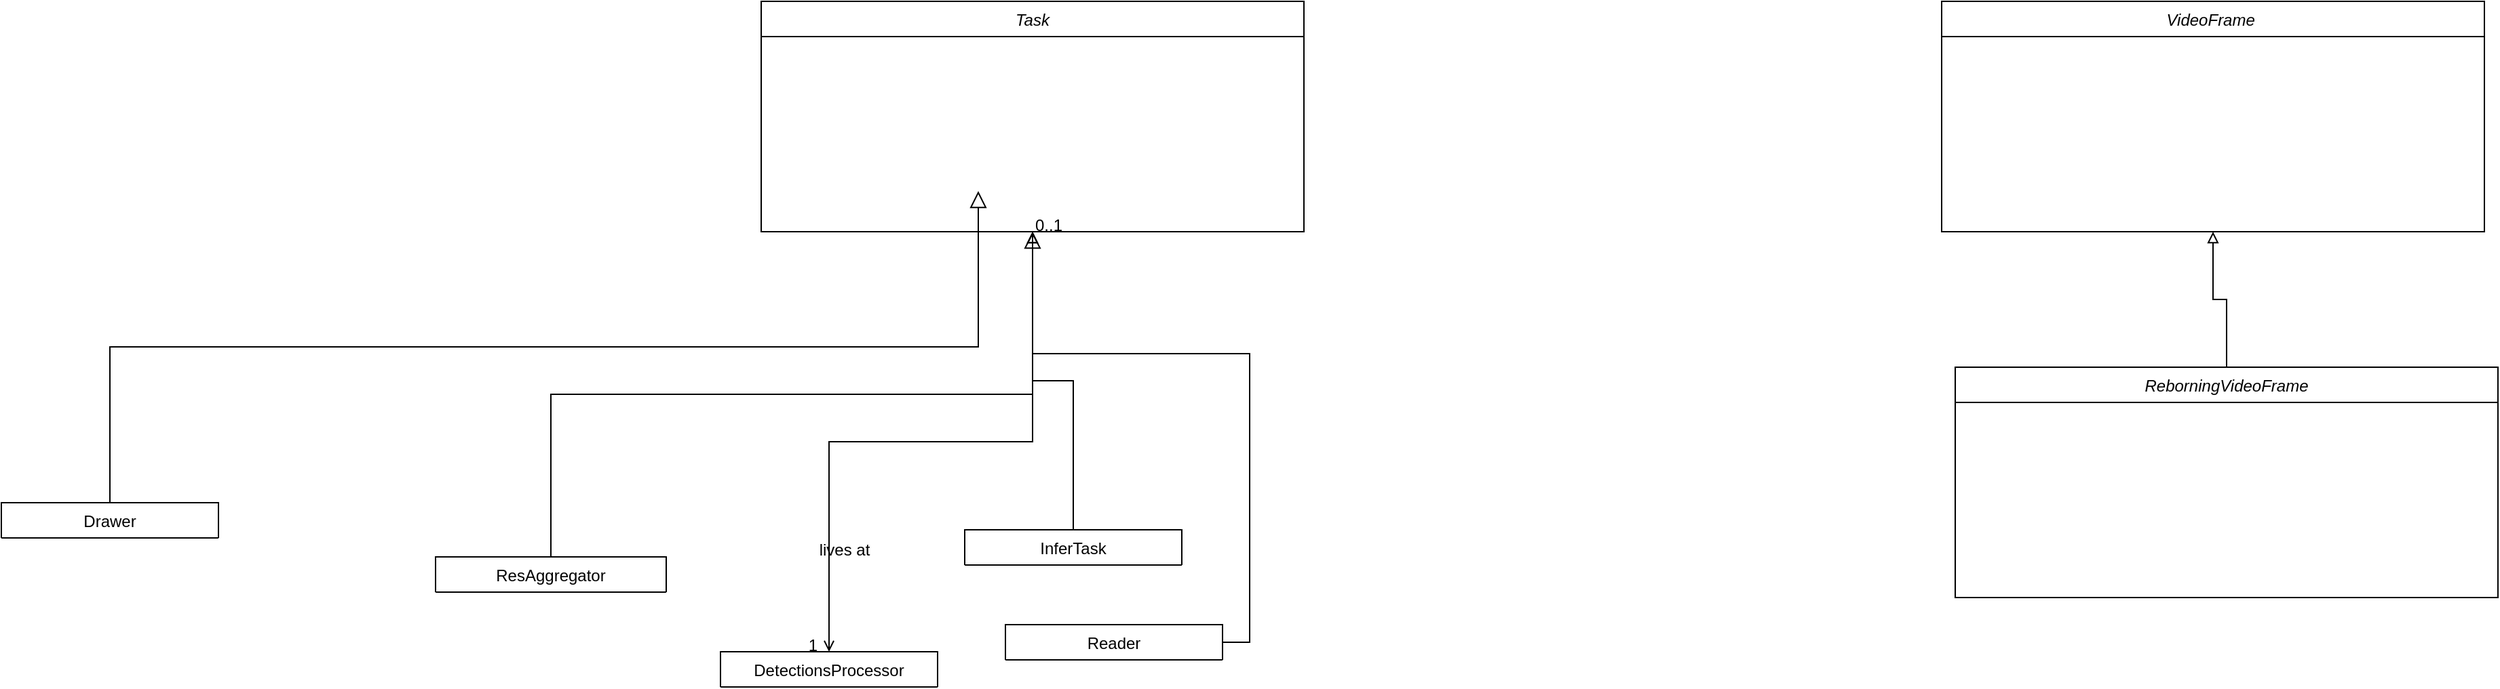 <mxfile version="14.8.5" type="github">
  <diagram id="gtukw082VmCRvFBYvVIB" name="Page-1">
    <mxGraphModel dx="2048" dy="1823" grid="1" gridSize="10" guides="1" tooltips="1" connect="1" arrows="1" fold="1" page="1" pageScale="1" pageWidth="827" pageHeight="1169" math="0" shadow="0">
      <root>
        <mxCell id="0" />
        <mxCell id="1" parent="0" />
        <mxCell id="6xzVVplBRYgHC24R8ddk-7" value="Drawer" style="swimlane;fontStyle=0;align=center;verticalAlign=top;childLayout=stackLayout;horizontal=1;startSize=26;horizontalStack=0;resizeParent=1;resizeLast=0;collapsible=1;marginBottom=0;rounded=0;shadow=0;strokeWidth=1;" vertex="1" collapsed="1" parent="1">
          <mxGeometry x="-440" y="270" width="160" height="26" as="geometry">
            <mxRectangle x="-440" y="270" width="1200" height="2000" as="alternateBounds" />
          </mxGeometry>
        </mxCell>
        <mxCell id="6xzVVplBRYgHC24R8ddk-50" value="&lt;div style=&quot;color: rgb(171 , 178 , 191) ; background-color: rgb(40 , 44 , 52) ; font-family: &amp;#34;consolas&amp;#34; , &amp;#34;courier new&amp;#34; , monospace ; font-size: 14px ; line-height: 19px&quot;&gt;&lt;br&gt;&lt;/div&gt;" style="text;html=1;align=left;verticalAlign=middle;resizable=0;points=[];autosize=1;strokeColor=none;" vertex="1" parent="6xzVVplBRYgHC24R8ddk-7">
          <mxGeometry y="26" width="160" height="20" as="geometry" />
        </mxCell>
        <mxCell id="6xzVVplBRYgHC24R8ddk-49" value="" style="swimlane;fontStyle=0;align=center;verticalAlign=top;childLayout=stackLayout;horizontal=1;startSize=26;horizontalStack=0;resizeParent=1;resizeLast=0;collapsible=1;marginBottom=0;rounded=0;shadow=0;strokeWidth=1;strokeColor=#D5E8D4;" vertex="1" collapsed="1" parent="6xzVVplBRYgHC24R8ddk-7">
          <mxGeometry y="46" width="160" height="26" as="geometry">
            <mxRectangle y="46" width="1200" height="2030" as="alternateBounds" />
          </mxGeometry>
        </mxCell>
        <mxCell id="6xzVVplBRYgHC24R8ddk-39" value="&lt;div style=&quot;color: rgb(171 , 178 , 191) ; background-color: rgb(40 , 44 , 52) ; font-family: &amp;#34;consolas&amp;#34; , &amp;#34;courier new&amp;#34; , monospace ; font-size: 14px ; line-height: 19px&quot;&gt;&lt;div&gt;&lt;span style=&quot;color: #c678dd&quot;&gt;&lt;br&gt;&lt;/span&gt;&lt;/div&gt;&lt;div&gt;&lt;span style=&quot;color: #c678dd&quot;&gt;class&lt;/span&gt;&amp;nbsp;&lt;span style=&quot;color: #e5c07b&quot;&gt;Drawer&lt;/span&gt;:&amp;nbsp;&lt;span style=&quot;color: #c678dd&quot;&gt;public&lt;/span&gt;&amp;nbsp;&lt;span style=&quot;color: #e5c07b&quot;&gt;Task&lt;/span&gt;&amp;nbsp;{&lt;span style=&quot;color: #7f848e ; font-style: italic&quot;&gt;&amp;nbsp;&amp;nbsp;//&amp;nbsp;accumulates&amp;nbsp;and&amp;nbsp;shows&amp;nbsp;processed&amp;nbsp;frames&lt;/span&gt;&lt;/div&gt;&lt;div&gt;&lt;span style=&quot;color: #c678dd&quot;&gt;public:&lt;/span&gt;&lt;/div&gt;&lt;div&gt;&amp;nbsp;&amp;nbsp;&amp;nbsp;&amp;nbsp;&lt;span style=&quot;color: #c678dd&quot;&gt;explicit&lt;/span&gt;&amp;nbsp;&lt;span style=&quot;color: #61afef&quot;&gt;Drawer&lt;/span&gt;(&lt;span style=&quot;color: #e5c07b&quot;&gt;VideoFrame&lt;/span&gt;::&lt;span style=&quot;color: #e5c07b&quot;&gt;Ptr&lt;/span&gt;&amp;nbsp;&lt;span style=&quot;color: #e06c75 ; font-style: italic&quot;&gt;sharedVideoFrame&lt;/span&gt;):&lt;/div&gt;&lt;div&gt;&amp;nbsp;&amp;nbsp;&amp;nbsp;&amp;nbsp;&amp;nbsp;&amp;nbsp;&amp;nbsp;&amp;nbsp;&lt;span style=&quot;color: #e5c07b&quot;&gt;Task&lt;/span&gt;{&lt;span style=&quot;color: #e06c75 ; font-style: italic&quot;&gt;sharedVideoFrame&lt;/span&gt;,&amp;nbsp;&lt;span style=&quot;color: #d19a66&quot;&gt;1.0&lt;/span&gt;}&amp;nbsp;{}&lt;/div&gt;&lt;div&gt;&amp;nbsp;&amp;nbsp;&amp;nbsp;&amp;nbsp;&lt;span style=&quot;color: #c678dd&quot;&gt;bool&lt;/span&gt;&amp;nbsp;&lt;span style=&quot;color: #61afef&quot;&gt;isReady&lt;/span&gt;()&amp;nbsp;&lt;span style=&quot;color: #c678dd&quot;&gt;override&lt;/span&gt;;&lt;/div&gt;&lt;div&gt;&amp;nbsp;&amp;nbsp;&amp;nbsp;&amp;nbsp;&lt;span style=&quot;color: #c678dd&quot;&gt;void&lt;/span&gt;&amp;nbsp;&lt;span style=&quot;color: #61afef&quot;&gt;process&lt;/span&gt;()&amp;nbsp;&lt;span style=&quot;color: #c678dd&quot;&gt;override&lt;/span&gt;;&lt;/div&gt;&lt;div&gt;};&lt;/div&gt;&lt;div&gt;&lt;div style=&quot;font-family: &amp;#34;consolas&amp;#34; , &amp;#34;courier new&amp;#34; , monospace ; line-height: 19px&quot;&gt;&lt;div&gt;&lt;span style=&quot;color: #c678dd&quot;&gt;bool&lt;/span&gt;&amp;nbsp;&lt;span style=&quot;color: #61afef&quot;&gt;Drawer&lt;/span&gt;&lt;span style=&quot;color: #61afef&quot;&gt;::&lt;/span&gt;&lt;span style=&quot;color: #61afef&quot;&gt;isReady&lt;/span&gt;()&amp;nbsp;{&lt;/div&gt;&lt;div&gt;&amp;nbsp;&amp;nbsp;&amp;nbsp;&amp;nbsp;&lt;span style=&quot;color: #e5c07b&quot;&gt;Context&lt;/span&gt;&lt;span style=&quot;color: #c678dd&quot;&gt;&amp;amp;&lt;/span&gt;&amp;nbsp;&lt;span style=&quot;color: #e06c75&quot;&gt;context&lt;/span&gt;&amp;nbsp;&lt;span style=&quot;color: #c678dd&quot;&gt;=&lt;/span&gt;&amp;nbsp;static_cast&lt;span style=&quot;color: #c678dd&quot;&gt;&amp;lt;&lt;/span&gt;ReborningVideoFrame&lt;span style=&quot;color: #c678dd&quot;&gt;*&amp;gt;&lt;/span&gt;(&lt;span style=&quot;color: #e5c07b&quot;&gt;sharedVideoFrame&lt;/span&gt;.&lt;span style=&quot;color: #61afef&quot;&gt;get&lt;/span&gt;())-&amp;gt;&lt;span style=&quot;color: #e06c75&quot;&gt;context&lt;/span&gt;;&lt;/div&gt;&lt;div&gt;&amp;nbsp;&amp;nbsp;&amp;nbsp;&amp;nbsp;&lt;span style=&quot;color: #e5c07b&quot;&gt;std&lt;/span&gt;::&lt;span style=&quot;color: #e5c07b&quot;&gt;chrono&lt;/span&gt;::&lt;span style=&quot;color: #e5c07b&quot;&gt;steady_clock&lt;/span&gt;::&lt;span style=&quot;color: #e5c07b&quot;&gt;time_point&lt;/span&gt;&amp;nbsp;&lt;span style=&quot;color: #e06c75&quot;&gt;prevShow&lt;/span&gt;&amp;nbsp;&lt;span style=&quot;color: #c678dd&quot;&gt;=&lt;/span&gt;&amp;nbsp;&lt;span style=&quot;color: #e06c75&quot;&gt;context&lt;/span&gt;.&lt;span style=&quot;color: #e06c75&quot;&gt;drawersContext&lt;/span&gt;.&lt;span style=&quot;color: #e06c75&quot;&gt;prevShow&lt;/span&gt;;&lt;/div&gt;&lt;div&gt;&amp;nbsp;&amp;nbsp;&amp;nbsp;&amp;nbsp;&lt;span style=&quot;color: #e5c07b&quot;&gt;std&lt;/span&gt;::&lt;span style=&quot;color: #e5c07b&quot;&gt;chrono&lt;/span&gt;::&lt;span style=&quot;color: #e5c07b&quot;&gt;steady_clock&lt;/span&gt;::&lt;span style=&quot;color: #e5c07b&quot;&gt;duration&lt;/span&gt;&amp;nbsp;&lt;span style=&quot;color: #e06c75&quot;&gt;showPeriod&lt;/span&gt;&amp;nbsp;&lt;span style=&quot;color: #c678dd&quot;&gt;=&lt;/span&gt;&amp;nbsp;&lt;span style=&quot;color: #e06c75&quot;&gt;context&lt;/span&gt;.&lt;span style=&quot;color: #e06c75&quot;&gt;drawersContext&lt;/span&gt;.&lt;span style=&quot;color: #e06c75&quot;&gt;showPeriod&lt;/span&gt;;&lt;/div&gt;&lt;div&gt;&amp;nbsp;&amp;nbsp;&amp;nbsp;&amp;nbsp;&lt;span style=&quot;color: #c678dd&quot;&gt;if&lt;/span&gt;&amp;nbsp;(&lt;span style=&quot;color: #d19a66&quot;&gt;1&lt;/span&gt;&lt;span style=&quot;color: #e06c75&quot;&gt;u&lt;/span&gt;&amp;nbsp;&lt;span style=&quot;color: #c678dd&quot;&gt;==&lt;/span&gt;&amp;nbsp;&lt;span style=&quot;color: #e06c75&quot;&gt;context&lt;/span&gt;.&lt;span style=&quot;color: #e06c75&quot;&gt;drawersContext&lt;/span&gt;.&lt;span style=&quot;color: #e06c75&quot;&gt;gridParam&lt;/span&gt;.&lt;span style=&quot;color: #61afef&quot;&gt;size&lt;/span&gt;())&amp;nbsp;{&lt;/div&gt;&lt;div&gt;&amp;nbsp;&amp;nbsp;&amp;nbsp;&amp;nbsp;&amp;nbsp;&amp;nbsp;&amp;nbsp;&amp;nbsp;&lt;span style=&quot;color: #c678dd&quot;&gt;if&lt;/span&gt;&amp;nbsp;(&lt;span style=&quot;color: #e5c07b&quot;&gt;std&lt;/span&gt;::&lt;span style=&quot;color: #e5c07b&quot;&gt;chrono&lt;/span&gt;::&lt;span style=&quot;color: #e5c07b&quot;&gt;steady_clock&lt;/span&gt;::&lt;span style=&quot;color: #61afef&quot;&gt;now&lt;/span&gt;()&amp;nbsp;&lt;span style=&quot;color: #61afef&quot;&gt;-&lt;/span&gt;&amp;nbsp;&lt;span style=&quot;color: #e06c75&quot;&gt;prevShow&lt;/span&gt;&amp;nbsp;&lt;span style=&quot;color: #61afef&quot;&gt;&amp;gt;&lt;/span&gt;&amp;nbsp;&lt;span style=&quot;color: #e06c75&quot;&gt;showPeriod&lt;/span&gt;)&amp;nbsp;{&lt;/div&gt;&lt;div&gt;&amp;nbsp;&amp;nbsp;&amp;nbsp;&amp;nbsp;&amp;nbsp;&amp;nbsp;&amp;nbsp;&amp;nbsp;&amp;nbsp;&amp;nbsp;&amp;nbsp;&amp;nbsp;&lt;span style=&quot;color: #c678dd&quot;&gt;return&lt;/span&gt;&amp;nbsp;&lt;span style=&quot;color: #d19a66&quot;&gt;true&lt;/span&gt;;&lt;/div&gt;&lt;div&gt;&amp;nbsp;&amp;nbsp;&amp;nbsp;&amp;nbsp;&amp;nbsp;&amp;nbsp;&amp;nbsp;&amp;nbsp;}&amp;nbsp;&lt;span style=&quot;color: #c678dd&quot;&gt;else&lt;/span&gt;&amp;nbsp;{&lt;/div&gt;&lt;div&gt;&amp;nbsp;&amp;nbsp;&amp;nbsp;&amp;nbsp;&amp;nbsp;&amp;nbsp;&amp;nbsp;&amp;nbsp;&amp;nbsp;&amp;nbsp;&amp;nbsp;&amp;nbsp;&lt;span style=&quot;color: #c678dd&quot;&gt;return&lt;/span&gt;&amp;nbsp;&lt;span style=&quot;color: #d19a66&quot;&gt;false&lt;/span&gt;;&lt;/div&gt;&lt;div&gt;&amp;nbsp;&amp;nbsp;&amp;nbsp;&amp;nbsp;&amp;nbsp;&amp;nbsp;&amp;nbsp;&amp;nbsp;}&lt;/div&gt;&lt;div&gt;&amp;nbsp;&amp;nbsp;&amp;nbsp;&amp;nbsp;}&amp;nbsp;&lt;span style=&quot;color: #c678dd&quot;&gt;else&lt;/span&gt;&amp;nbsp;{&lt;/div&gt;&lt;div&gt;&amp;nbsp;&amp;nbsp;&amp;nbsp;&amp;nbsp;&amp;nbsp;&amp;nbsp;&amp;nbsp;&amp;nbsp;&lt;span style=&quot;color: #e5c07b&quot;&gt;std&lt;/span&gt;::&lt;span style=&quot;color: #e5c07b&quot;&gt;map&lt;/span&gt;&lt;span style=&quot;color: #c678dd&quot;&gt;&amp;lt;&lt;/span&gt;&lt;span style=&quot;color: #e5c07b&quot;&gt;int64_t&lt;/span&gt;,&amp;nbsp;&lt;span style=&quot;color: #e5c07b&quot;&gt;GridMat&lt;/span&gt;&lt;span style=&quot;color: #c678dd&quot;&gt;&amp;gt;&amp;amp;&lt;/span&gt;&amp;nbsp;&lt;span style=&quot;color: #e06c75&quot;&gt;gridMats&lt;/span&gt;&amp;nbsp;&lt;span style=&quot;color: #c678dd&quot;&gt;=&lt;/span&gt;&amp;nbsp;&lt;span style=&quot;color: #e06c75&quot;&gt;context&lt;/span&gt;.&lt;span style=&quot;color: #e06c75&quot;&gt;drawersContext&lt;/span&gt;.&lt;span style=&quot;color: #e06c75&quot;&gt;gridMats&lt;/span&gt;;&lt;/div&gt;&lt;div&gt;&amp;nbsp;&amp;nbsp;&amp;nbsp;&amp;nbsp;&amp;nbsp;&amp;nbsp;&amp;nbsp;&amp;nbsp;&lt;span style=&quot;color: #c678dd&quot;&gt;auto&lt;/span&gt;&amp;nbsp;&lt;span style=&quot;color: #e06c75&quot;&gt;gridMatIt&lt;/span&gt;&amp;nbsp;&lt;span style=&quot;color: #c678dd&quot;&gt;=&lt;/span&gt;&amp;nbsp;&lt;span style=&quot;color: #e06c75&quot;&gt;gridMats&lt;/span&gt;.&lt;span style=&quot;color: #61afef&quot;&gt;find&lt;/span&gt;(&lt;span style=&quot;color: #e5c07b&quot;&gt;sharedVideoFrame&lt;/span&gt;-&amp;gt;&lt;span style=&quot;color: #e06c75&quot;&gt;frameId&lt;/span&gt;);&lt;/div&gt;&lt;div&gt;&amp;nbsp;&amp;nbsp;&amp;nbsp;&amp;nbsp;&amp;nbsp;&amp;nbsp;&amp;nbsp;&amp;nbsp;&lt;span style=&quot;color: #c678dd&quot;&gt;if&lt;/span&gt;&amp;nbsp;(&lt;span style=&quot;color: #e06c75&quot;&gt;gridMats&lt;/span&gt;.&lt;span style=&quot;color: #61afef&quot;&gt;end&lt;/span&gt;()&amp;nbsp;&lt;span style=&quot;color: #61afef&quot;&gt;==&lt;/span&gt;&amp;nbsp;&lt;span style=&quot;color: #e06c75&quot;&gt;gridMatIt&lt;/span&gt;)&amp;nbsp;{&lt;/div&gt;&lt;div&gt;&amp;nbsp;&amp;nbsp;&amp;nbsp;&amp;nbsp;&amp;nbsp;&amp;nbsp;&amp;nbsp;&amp;nbsp;&amp;nbsp;&amp;nbsp;&amp;nbsp;&amp;nbsp;&lt;span style=&quot;color: #c678dd&quot;&gt;if&lt;/span&gt;&amp;nbsp;(&lt;span style=&quot;color: #d19a66&quot;&gt;2&lt;/span&gt;&amp;nbsp;&lt;span style=&quot;color: #c678dd&quot;&gt;&amp;gt;&lt;/span&gt;&amp;nbsp;&lt;span style=&quot;color: #e06c75&quot;&gt;gridMats&lt;/span&gt;.&lt;span style=&quot;color: #61afef&quot;&gt;size&lt;/span&gt;())&amp;nbsp;{&lt;span style=&quot;color: #7f848e ; font-style: italic&quot;&gt;&amp;nbsp;&amp;nbsp;//&amp;nbsp;buffer&amp;nbsp;size&lt;/span&gt;&lt;/div&gt;&lt;div&gt;&amp;nbsp;&amp;nbsp;&amp;nbsp;&amp;nbsp;&amp;nbsp;&amp;nbsp;&amp;nbsp;&amp;nbsp;&amp;nbsp;&amp;nbsp;&amp;nbsp;&amp;nbsp;&amp;nbsp;&amp;nbsp;&amp;nbsp;&amp;nbsp;&lt;span style=&quot;color: #c678dd&quot;&gt;return&lt;/span&gt;&amp;nbsp;&lt;span style=&quot;color: #d19a66&quot;&gt;true&lt;/span&gt;;&lt;/div&gt;&lt;div&gt;&amp;nbsp;&amp;nbsp;&amp;nbsp;&amp;nbsp;&amp;nbsp;&amp;nbsp;&amp;nbsp;&amp;nbsp;&amp;nbsp;&amp;nbsp;&amp;nbsp;&amp;nbsp;}&amp;nbsp;&lt;span style=&quot;color: #c678dd&quot;&gt;else&lt;/span&gt;&amp;nbsp;{&lt;/div&gt;&lt;div&gt;&amp;nbsp;&amp;nbsp;&amp;nbsp;&amp;nbsp;&amp;nbsp;&amp;nbsp;&amp;nbsp;&amp;nbsp;&amp;nbsp;&amp;nbsp;&amp;nbsp;&amp;nbsp;&amp;nbsp;&amp;nbsp;&amp;nbsp;&amp;nbsp;&lt;span style=&quot;color: #c678dd&quot;&gt;return&lt;/span&gt;&amp;nbsp;&lt;span style=&quot;color: #d19a66&quot;&gt;false&lt;/span&gt;;&lt;/div&gt;&lt;div&gt;&amp;nbsp;&amp;nbsp;&amp;nbsp;&amp;nbsp;&amp;nbsp;&amp;nbsp;&amp;nbsp;&amp;nbsp;&amp;nbsp;&amp;nbsp;&amp;nbsp;&amp;nbsp;}&lt;/div&gt;&lt;div&gt;&amp;nbsp;&amp;nbsp;&amp;nbsp;&amp;nbsp;&amp;nbsp;&amp;nbsp;&amp;nbsp;&amp;nbsp;}&amp;nbsp;&lt;span style=&quot;color: #c678dd&quot;&gt;else&lt;/span&gt;&amp;nbsp;{&lt;/div&gt;&lt;div&gt;&amp;nbsp;&amp;nbsp;&amp;nbsp;&amp;nbsp;&amp;nbsp;&amp;nbsp;&amp;nbsp;&amp;nbsp;&amp;nbsp;&amp;nbsp;&amp;nbsp;&amp;nbsp;&lt;span style=&quot;color: #c678dd&quot;&gt;if&lt;/span&gt;&amp;nbsp;(&lt;span style=&quot;color: #d19a66&quot;&gt;1&lt;/span&gt;&lt;span style=&quot;color: #e06c75&quot;&gt;u&lt;/span&gt;&amp;nbsp;&lt;span style=&quot;color: #c678dd&quot;&gt;==&lt;/span&gt;&amp;nbsp;&lt;span style=&quot;color: #e06c75&quot;&gt;gridMatIt&lt;/span&gt;&lt;span style=&quot;color: #61afef&quot;&gt;-&amp;gt;&lt;/span&gt;&lt;span style=&quot;color: #e06c75&quot;&gt;second&lt;/span&gt;.&lt;span style=&quot;color: #61afef&quot;&gt;getUnupdatedSourceIDs&lt;/span&gt;().&lt;span style=&quot;color: #61afef&quot;&gt;size&lt;/span&gt;())&amp;nbsp;{&lt;/div&gt;&lt;div&gt;&amp;nbsp;&amp;nbsp;&amp;nbsp;&amp;nbsp;&amp;nbsp;&amp;nbsp;&amp;nbsp;&amp;nbsp;&amp;nbsp;&amp;nbsp;&amp;nbsp;&amp;nbsp;&amp;nbsp;&amp;nbsp;&amp;nbsp;&amp;nbsp;&lt;span style=&quot;color: #c678dd&quot;&gt;if&lt;/span&gt;&amp;nbsp;(&lt;span style=&quot;color: #e06c75&quot;&gt;context&lt;/span&gt;.&lt;span style=&quot;color: #e06c75&quot;&gt;drawersContext&lt;/span&gt;.&lt;span style=&quot;color: #e06c75&quot;&gt;lastShownframeId&lt;/span&gt;&amp;nbsp;&lt;span style=&quot;color: #c678dd&quot;&gt;==&lt;/span&gt;&amp;nbsp;&lt;span style=&quot;color: #e5c07b&quot;&gt;sharedVideoFrame&lt;/span&gt;-&amp;gt;&lt;span style=&quot;color: #e06c75&quot;&gt;frameId&lt;/span&gt;&lt;/div&gt;&lt;div&gt;&amp;nbsp;&amp;nbsp;&amp;nbsp;&amp;nbsp;&amp;nbsp;&amp;nbsp;&amp;nbsp;&amp;nbsp;&amp;nbsp;&amp;nbsp;&amp;nbsp;&amp;nbsp;&amp;nbsp;&amp;nbsp;&amp;nbsp;&amp;nbsp;&amp;nbsp;&amp;nbsp;&amp;nbsp;&amp;nbsp;&lt;span style=&quot;color: #56b6c2&quot;&gt;&amp;amp;&amp;amp;&lt;/span&gt;&amp;nbsp;&lt;span style=&quot;color: #e5c07b&quot;&gt;std&lt;/span&gt;::&lt;span style=&quot;color: #e5c07b&quot;&gt;chrono&lt;/span&gt;::&lt;span style=&quot;color: #e5c07b&quot;&gt;steady_clock&lt;/span&gt;::&lt;span style=&quot;color: #61afef&quot;&gt;now&lt;/span&gt;()&amp;nbsp;&lt;span style=&quot;color: #61afef&quot;&gt;-&lt;/span&gt;&amp;nbsp;&lt;span style=&quot;color: #e06c75&quot;&gt;prevShow&lt;/span&gt;&amp;nbsp;&lt;span style=&quot;color: #61afef&quot;&gt;&amp;gt;&lt;/span&gt;&amp;nbsp;&lt;span style=&quot;color: #e06c75&quot;&gt;showPeriod&lt;/span&gt;)&amp;nbsp;{&lt;/div&gt;&lt;div&gt;&amp;nbsp;&amp;nbsp;&amp;nbsp;&amp;nbsp;&amp;nbsp;&amp;nbsp;&amp;nbsp;&amp;nbsp;&amp;nbsp;&amp;nbsp;&amp;nbsp;&amp;nbsp;&amp;nbsp;&amp;nbsp;&amp;nbsp;&amp;nbsp;&amp;nbsp;&amp;nbsp;&amp;nbsp;&amp;nbsp;&lt;span style=&quot;color: #c678dd&quot;&gt;return&lt;/span&gt;&amp;nbsp;&lt;span style=&quot;color: #d19a66&quot;&gt;true&lt;/span&gt;;&lt;/div&gt;&lt;div&gt;&amp;nbsp;&amp;nbsp;&amp;nbsp;&amp;nbsp;&amp;nbsp;&amp;nbsp;&amp;nbsp;&amp;nbsp;&amp;nbsp;&amp;nbsp;&amp;nbsp;&amp;nbsp;&amp;nbsp;&amp;nbsp;&amp;nbsp;&amp;nbsp;}&amp;nbsp;&lt;span style=&quot;color: #c678dd&quot;&gt;else&lt;/span&gt;&amp;nbsp;{&lt;/div&gt;&lt;div&gt;&amp;nbsp;&amp;nbsp;&amp;nbsp;&amp;nbsp;&amp;nbsp;&amp;nbsp;&amp;nbsp;&amp;nbsp;&amp;nbsp;&amp;nbsp;&amp;nbsp;&amp;nbsp;&amp;nbsp;&amp;nbsp;&amp;nbsp;&amp;nbsp;&amp;nbsp;&amp;nbsp;&amp;nbsp;&amp;nbsp;&lt;span style=&quot;color: #c678dd&quot;&gt;return&lt;/span&gt;&amp;nbsp;&lt;span style=&quot;color: #d19a66&quot;&gt;false&lt;/span&gt;;&lt;/div&gt;&lt;div&gt;&amp;nbsp;&amp;nbsp;&amp;nbsp;&amp;nbsp;&amp;nbsp;&amp;nbsp;&amp;nbsp;&amp;nbsp;&amp;nbsp;&amp;nbsp;&amp;nbsp;&amp;nbsp;&amp;nbsp;&amp;nbsp;&amp;nbsp;&amp;nbsp;}&lt;/div&gt;&lt;div&gt;&amp;nbsp;&amp;nbsp;&amp;nbsp;&amp;nbsp;&amp;nbsp;&amp;nbsp;&amp;nbsp;&amp;nbsp;&amp;nbsp;&amp;nbsp;&amp;nbsp;&amp;nbsp;}&amp;nbsp;&lt;span style=&quot;color: #c678dd&quot;&gt;else&lt;/span&gt;&amp;nbsp;{&lt;/div&gt;&lt;div&gt;&amp;nbsp;&amp;nbsp;&amp;nbsp;&amp;nbsp;&amp;nbsp;&amp;nbsp;&amp;nbsp;&amp;nbsp;&amp;nbsp;&amp;nbsp;&amp;nbsp;&amp;nbsp;&amp;nbsp;&amp;nbsp;&amp;nbsp;&amp;nbsp;&lt;span style=&quot;color: #c678dd&quot;&gt;return&lt;/span&gt;&amp;nbsp;&lt;span style=&quot;color: #d19a66&quot;&gt;true&lt;/span&gt;;&lt;/div&gt;&lt;div&gt;&amp;nbsp;&amp;nbsp;&amp;nbsp;&amp;nbsp;&amp;nbsp;&amp;nbsp;&amp;nbsp;&amp;nbsp;&amp;nbsp;&amp;nbsp;&amp;nbsp;&amp;nbsp;}&lt;/div&gt;&lt;div&gt;&amp;nbsp;&amp;nbsp;&amp;nbsp;&amp;nbsp;&amp;nbsp;&amp;nbsp;&amp;nbsp;&amp;nbsp;}&lt;/div&gt;&lt;div&gt;&amp;nbsp;&amp;nbsp;&amp;nbsp;&amp;nbsp;}&lt;/div&gt;&lt;div&gt;}&lt;/div&gt;&lt;div&gt;&lt;div style=&quot;line-height: 19px&quot;&gt;&lt;div&gt;&lt;span style=&quot;color: #c678dd&quot;&gt;void&lt;/span&gt;&amp;nbsp;&lt;span style=&quot;color: #61afef&quot;&gt;Drawer&lt;/span&gt;&lt;span style=&quot;color: #61afef&quot;&gt;::&lt;/span&gt;&lt;span style=&quot;color: #61afef&quot;&gt;process&lt;/span&gt;()&amp;nbsp;{&lt;/div&gt;&lt;div&gt;&amp;nbsp;&amp;nbsp;&amp;nbsp;&amp;nbsp;&lt;span style=&quot;color: #c678dd&quot;&gt;const&lt;/span&gt;&amp;nbsp;&lt;span style=&quot;color: #e5c07b&quot;&gt;int64_t&lt;/span&gt;&amp;nbsp;&lt;span style=&quot;color: #e06c75&quot;&gt;frameId&lt;/span&gt;&amp;nbsp;&lt;span style=&quot;color: #c678dd&quot;&gt;=&lt;/span&gt;&amp;nbsp;&lt;span style=&quot;color: #e5c07b&quot;&gt;sharedVideoFrame&lt;/span&gt;-&amp;gt;&lt;span style=&quot;color: #e06c75&quot;&gt;frameId&lt;/span&gt;;&lt;/div&gt;&lt;div&gt;&amp;nbsp;&amp;nbsp;&amp;nbsp;&amp;nbsp;&lt;span style=&quot;color: #e5c07b&quot;&gt;Context&lt;/span&gt;&lt;span style=&quot;color: #c678dd&quot;&gt;&amp;amp;&lt;/span&gt;&amp;nbsp;&lt;span style=&quot;color: #e06c75&quot;&gt;context&lt;/span&gt;&amp;nbsp;&lt;span style=&quot;color: #c678dd&quot;&gt;=&lt;/span&gt;&amp;nbsp;static_cast&lt;span style=&quot;color: #c678dd&quot;&gt;&amp;lt;&lt;/span&gt;ReborningVideoFrame&lt;span style=&quot;color: #c678dd&quot;&gt;*&amp;gt;&lt;/span&gt;(&lt;span style=&quot;color: #e5c07b&quot;&gt;sharedVideoFrame&lt;/span&gt;.&lt;span style=&quot;color: #61afef&quot;&gt;get&lt;/span&gt;())-&amp;gt;&lt;span style=&quot;color: #e06c75&quot;&gt;context&lt;/span&gt;;&lt;/div&gt;&lt;div&gt;&amp;nbsp;&amp;nbsp;&amp;nbsp;&amp;nbsp;&lt;span style=&quot;color: #e5c07b&quot;&gt;std&lt;/span&gt;::&lt;span style=&quot;color: #e5c07b&quot;&gt;map&lt;/span&gt;&lt;span style=&quot;color: #c678dd&quot;&gt;&amp;lt;&lt;/span&gt;&lt;span style=&quot;color: #e5c07b&quot;&gt;int64_t&lt;/span&gt;,&amp;nbsp;&lt;span style=&quot;color: #e5c07b&quot;&gt;GridMat&lt;/span&gt;&lt;span style=&quot;color: #c678dd&quot;&gt;&amp;gt;&amp;amp;&lt;/span&gt;&amp;nbsp;&lt;span style=&quot;color: #e06c75&quot;&gt;gridMats&lt;/span&gt;&amp;nbsp;&lt;span style=&quot;color: #c678dd&quot;&gt;=&lt;/span&gt;&amp;nbsp;&lt;span style=&quot;color: #e06c75&quot;&gt;context&lt;/span&gt;.&lt;span style=&quot;color: #e06c75&quot;&gt;drawersContext&lt;/span&gt;.&lt;span style=&quot;color: #e06c75&quot;&gt;gridMats&lt;/span&gt;;&lt;/div&gt;&lt;div&gt;&amp;nbsp;&amp;nbsp;&amp;nbsp;&amp;nbsp;&lt;span style=&quot;color: #e06c75&quot;&gt;context&lt;/span&gt;.&lt;span style=&quot;color: #e06c75&quot;&gt;drawersContext&lt;/span&gt;.&lt;span style=&quot;color: #e06c75&quot;&gt;drawerMutex&lt;/span&gt;.&lt;span style=&quot;color: #61afef&quot;&gt;lock&lt;/span&gt;();&lt;/div&gt;&lt;div&gt;&amp;nbsp;&amp;nbsp;&amp;nbsp;&amp;nbsp;&lt;span style=&quot;color: #c678dd&quot;&gt;auto&lt;/span&gt;&amp;nbsp;&lt;span style=&quot;color: #e06c75&quot;&gt;gridMatIt&lt;/span&gt;&amp;nbsp;&lt;span style=&quot;color: #c678dd&quot;&gt;=&lt;/span&gt;&amp;nbsp;&lt;span style=&quot;color: #e06c75&quot;&gt;gridMats&lt;/span&gt;.&lt;span style=&quot;color: #61afef&quot;&gt;find&lt;/span&gt;(&lt;span style=&quot;color: #e06c75&quot;&gt;frameId&lt;/span&gt;);&lt;/div&gt;&lt;div&gt;&amp;nbsp;&amp;nbsp;&amp;nbsp;&amp;nbsp;&lt;span style=&quot;color: #c678dd&quot;&gt;if&lt;/span&gt;&amp;nbsp;(&lt;span style=&quot;color: #e06c75&quot;&gt;gridMats&lt;/span&gt;.&lt;span style=&quot;color: #61afef&quot;&gt;end&lt;/span&gt;()&amp;nbsp;&lt;span style=&quot;color: #61afef&quot;&gt;==&lt;/span&gt;&amp;nbsp;&lt;span style=&quot;color: #e06c75&quot;&gt;gridMatIt&lt;/span&gt;)&amp;nbsp;{&lt;/div&gt;&lt;div&gt;&amp;nbsp;&amp;nbsp;&amp;nbsp;&amp;nbsp;&amp;nbsp;&amp;nbsp;&amp;nbsp;&amp;nbsp;&lt;span style=&quot;color: #e06c75&quot;&gt;gridMatIt&lt;/span&gt;&amp;nbsp;&lt;span style=&quot;color: #61afef&quot;&gt;=&lt;/span&gt;&amp;nbsp;&lt;span style=&quot;color: #e06c75&quot;&gt;gridMats&lt;/span&gt;.&lt;span style=&quot;color: #61afef&quot;&gt;emplace&lt;/span&gt;(&lt;span style=&quot;color: #e06c75&quot;&gt;frameId&lt;/span&gt;,&amp;nbsp;&lt;span style=&quot;color: #e5c07b&quot;&gt;GridMat&lt;/span&gt;(&lt;span style=&quot;color: #e06c75&quot;&gt;context&lt;/span&gt;.&lt;span style=&quot;color: #e06c75&quot;&gt;drawersContext&lt;/span&gt;.&lt;span style=&quot;color: #e06c75&quot;&gt;gridParam&lt;/span&gt;,&lt;/div&gt;&lt;div&gt;&amp;nbsp;&amp;nbsp;&amp;nbsp;&amp;nbsp;&amp;nbsp;&amp;nbsp;&amp;nbsp;&amp;nbsp;&amp;nbsp;&amp;nbsp;&amp;nbsp;&amp;nbsp;&amp;nbsp;&amp;nbsp;&amp;nbsp;&amp;nbsp;&amp;nbsp;&amp;nbsp;&amp;nbsp;&amp;nbsp;&amp;nbsp;&amp;nbsp;&amp;nbsp;&amp;nbsp;&amp;nbsp;&amp;nbsp;&amp;nbsp;&amp;nbsp;&amp;nbsp;&amp;nbsp;&amp;nbsp;&amp;nbsp;&amp;nbsp;&amp;nbsp;&amp;nbsp;&amp;nbsp;&amp;nbsp;&amp;nbsp;&amp;nbsp;&amp;nbsp;&amp;nbsp;&amp;nbsp;&amp;nbsp;&amp;nbsp;&amp;nbsp;&amp;nbsp;&amp;nbsp;&amp;nbsp;&amp;nbsp;&amp;nbsp;&amp;nbsp;&amp;nbsp;&amp;nbsp;&amp;nbsp;&lt;span style=&quot;color: #e06c75&quot;&gt;context&lt;/span&gt;.&lt;span style=&quot;color: #e06c75&quot;&gt;drawersContext&lt;/span&gt;.&lt;span style=&quot;color: #e06c75&quot;&gt;displayResolution&lt;/span&gt;)).&lt;span style=&quot;color: #e06c75&quot;&gt;first&lt;/span&gt;;&lt;/div&gt;&lt;div&gt;&amp;nbsp;&amp;nbsp;&amp;nbsp;&amp;nbsp;}&lt;/div&gt;&lt;br&gt;&lt;div&gt;&amp;nbsp;&amp;nbsp;&amp;nbsp;&amp;nbsp;&lt;span style=&quot;color: #e06c75&quot;&gt;gridMatIt&lt;/span&gt;&lt;span style=&quot;color: #61afef&quot;&gt;-&amp;gt;&lt;/span&gt;&lt;span style=&quot;color: #e06c75&quot;&gt;second&lt;/span&gt;.&lt;span style=&quot;color: #61afef&quot;&gt;update&lt;/span&gt;(&lt;span style=&quot;color: #e5c07b&quot;&gt;sharedVideoFrame&lt;/span&gt;-&amp;gt;&lt;span style=&quot;color: #e06c75&quot;&gt;frame&lt;/span&gt;,&amp;nbsp;&lt;span style=&quot;color: #e5c07b&quot;&gt;sharedVideoFrame&lt;/span&gt;-&amp;gt;&lt;span style=&quot;color: #e06c75&quot;&gt;sourceID&lt;/span&gt;);&lt;/div&gt;&lt;div&gt;&amp;nbsp;&amp;nbsp;&amp;nbsp;&amp;nbsp;&lt;span style=&quot;color: #c678dd&quot;&gt;auto&lt;/span&gt;&amp;nbsp;&lt;span style=&quot;color: #e06c75&quot;&gt;firstGridIt&lt;/span&gt;&amp;nbsp;&lt;span style=&quot;color: #c678dd&quot;&gt;=&lt;/span&gt;&amp;nbsp;&lt;span style=&quot;color: #e06c75&quot;&gt;gridMats&lt;/span&gt;.&lt;span style=&quot;color: #61afef&quot;&gt;begin&lt;/span&gt;();&lt;/div&gt;&lt;div&gt;&amp;nbsp;&amp;nbsp;&amp;nbsp;&amp;nbsp;&lt;span style=&quot;color: #e5c07b&quot;&gt;int64_t&lt;/span&gt;&lt;span style=&quot;color: #c678dd&quot;&gt;&amp;amp;&lt;/span&gt;&amp;nbsp;&lt;span style=&quot;color: #e06c75&quot;&gt;lastShownframeId&lt;/span&gt;&amp;nbsp;&lt;span style=&quot;color: #c678dd&quot;&gt;=&lt;/span&gt;&amp;nbsp;&lt;span style=&quot;color: #e06c75&quot;&gt;context&lt;/span&gt;.&lt;span style=&quot;color: #e06c75&quot;&gt;drawersContext&lt;/span&gt;.&lt;span style=&quot;color: #e06c75&quot;&gt;lastShownframeId&lt;/span&gt;;&lt;/div&gt;&lt;div&gt;&amp;nbsp;&amp;nbsp;&amp;nbsp;&amp;nbsp;&lt;span style=&quot;color: #c678dd&quot;&gt;if&lt;/span&gt;&amp;nbsp;(&lt;span style=&quot;color: #e06c75&quot;&gt;firstGridIt&lt;/span&gt;&lt;span style=&quot;color: #61afef&quot;&gt;-&amp;gt;&lt;/span&gt;&lt;span style=&quot;color: #e06c75&quot;&gt;first&lt;/span&gt;&amp;nbsp;&lt;span style=&quot;color: #c678dd&quot;&gt;==&lt;/span&gt;&amp;nbsp;&lt;span style=&quot;color: #e06c75&quot;&gt;lastShownframeId&lt;/span&gt;&amp;nbsp;&lt;span style=&quot;color: #56b6c2&quot;&gt;&amp;amp;&amp;amp;&lt;/span&gt;&amp;nbsp;&lt;span style=&quot;color: #e06c75&quot;&gt;firstGridIt&lt;/span&gt;&lt;span style=&quot;color: #61afef&quot;&gt;-&amp;gt;&lt;/span&gt;&lt;span style=&quot;color: #e06c75&quot;&gt;second&lt;/span&gt;.&lt;span style=&quot;color: #61afef&quot;&gt;isFilled&lt;/span&gt;())&amp;nbsp;{&lt;/div&gt;&lt;div&gt;&amp;nbsp;&amp;nbsp;&amp;nbsp;&amp;nbsp;&amp;nbsp;&amp;nbsp;&amp;nbsp;&amp;nbsp;&lt;span style=&quot;color: #e06c75&quot;&gt;lastShownframeId&lt;/span&gt;&lt;span style=&quot;color: #c678dd&quot;&gt;++&lt;/span&gt;;&lt;/div&gt;&lt;div&gt;&amp;nbsp;&amp;nbsp;&amp;nbsp;&amp;nbsp;&amp;nbsp;&amp;nbsp;&amp;nbsp;&amp;nbsp;cv::Mat&amp;nbsp;mat&amp;nbsp;&lt;span style=&quot;color: #c678dd&quot;&gt;=&lt;/span&gt;&amp;nbsp;&lt;span style=&quot;color: #e5c07b&quot;&gt;firstGridIt&lt;/span&gt;-&amp;gt;&lt;span style=&quot;color: #e5c07b&quot;&gt;second&lt;/span&gt;.&lt;span style=&quot;color: #61afef&quot;&gt;getMat&lt;/span&gt;();&lt;/div&gt;&lt;br&gt;&lt;div&gt;&amp;nbsp;&amp;nbsp;&amp;nbsp;&amp;nbsp;&amp;nbsp;&amp;nbsp;&amp;nbsp;&amp;nbsp;&lt;span style=&quot;color: #c678dd&quot;&gt;constexpr&lt;/span&gt;&amp;nbsp;&lt;span style=&quot;color: #c678dd&quot;&gt;float&lt;/span&gt;&amp;nbsp;&lt;span style=&quot;color: #e06c75&quot;&gt;OPACITY&lt;/span&gt;&amp;nbsp;&lt;span style=&quot;color: #c678dd&quot;&gt;=&lt;/span&gt;&amp;nbsp;&lt;span style=&quot;color: #d19a66&quot;&gt;0.6&lt;/span&gt;&lt;span style=&quot;color: #e06c75&quot;&gt;f&lt;/span&gt;;&lt;/div&gt;&lt;div&gt;&amp;nbsp;&amp;nbsp;&amp;nbsp;&amp;nbsp;&amp;nbsp;&amp;nbsp;&amp;nbsp;&amp;nbsp;&lt;span style=&quot;color: #e06c75&quot;&gt;fillROIColor&lt;/span&gt;(mat,&amp;nbsp;cv::&lt;span style=&quot;color: #61afef&quot;&gt;Rect&lt;/span&gt;(&lt;span style=&quot;color: #d19a66&quot;&gt;5&lt;/span&gt;,&amp;nbsp;&lt;span style=&quot;color: #d19a66&quot;&gt;5&lt;/span&gt;,&amp;nbsp;&lt;span style=&quot;color: #d19a66&quot;&gt;390&lt;/span&gt;,&amp;nbsp;&lt;span style=&quot;color: #d19a66&quot;&gt;115&lt;/span&gt;),&amp;nbsp;cv::&lt;span style=&quot;color: #61afef&quot;&gt;Scalar&lt;/span&gt;(&lt;span style=&quot;color: #d19a66&quot;&gt;255&lt;/span&gt;,&amp;nbsp;&lt;span style=&quot;color: #d19a66&quot;&gt;0&lt;/span&gt;,&amp;nbsp;&lt;span style=&quot;color: #d19a66&quot;&gt;0&lt;/span&gt;),&amp;nbsp;&lt;span style=&quot;color: #e06c75&quot;&gt;OPACITY&lt;/span&gt;);&lt;/div&gt;&lt;div&gt;&amp;nbsp;&amp;nbsp;&amp;nbsp;&amp;nbsp;&amp;nbsp;&amp;nbsp;&amp;nbsp;&amp;nbsp;cv::&lt;span style=&quot;color: #61afef&quot;&gt;putText&lt;/span&gt;(mat,&amp;nbsp;&lt;span style=&quot;color: #98c379&quot;&gt;&quot;Detection&amp;nbsp;InferRequests&amp;nbsp;usage&quot;&lt;/span&gt;,&amp;nbsp;cv::&lt;span style=&quot;color: #61afef&quot;&gt;Point2f&lt;/span&gt;(&lt;span style=&quot;color: #d19a66&quot;&gt;15&lt;/span&gt;,&amp;nbsp;&lt;span style=&quot;color: #d19a66&quot;&gt;70&lt;/span&gt;),&amp;nbsp;cv::FONT_HERSHEY_TRIPLEX,&amp;nbsp;&lt;span style=&quot;color: #d19a66&quot;&gt;0.7&lt;/span&gt;,&amp;nbsp;cv::Scalar{&lt;span style=&quot;color: #d19a66&quot;&gt;255&lt;/span&gt;,&amp;nbsp;&lt;span style=&quot;color: #d19a66&quot;&gt;255&lt;/span&gt;,&amp;nbsp;&lt;span style=&quot;color: #d19a66&quot;&gt;255&lt;/span&gt;});&lt;/div&gt;&lt;div&gt;&amp;nbsp;&amp;nbsp;&amp;nbsp;&amp;nbsp;&amp;nbsp;&amp;nbsp;&amp;nbsp;&amp;nbsp;cv::Rect&amp;nbsp;&lt;span style=&quot;color: #61afef&quot;&gt;usage&lt;/span&gt;(&lt;span style=&quot;color: #d19a66&quot;&gt;15&lt;/span&gt;,&amp;nbsp;&lt;span style=&quot;color: #d19a66&quot;&gt;90&lt;/span&gt;,&amp;nbsp;&lt;span style=&quot;color: #d19a66&quot;&gt;370&lt;/span&gt;,&amp;nbsp;&lt;span style=&quot;color: #d19a66&quot;&gt;20&lt;/span&gt;);&lt;/div&gt;&lt;div&gt;&amp;nbsp;&amp;nbsp;&amp;nbsp;&amp;nbsp;&amp;nbsp;&amp;nbsp;&amp;nbsp;&amp;nbsp;cv::&lt;span style=&quot;color: #61afef&quot;&gt;rectangle&lt;/span&gt;(mat,&amp;nbsp;usage,&amp;nbsp;{&lt;span style=&quot;color: #d19a66&quot;&gt;0&lt;/span&gt;,&amp;nbsp;&lt;span style=&quot;color: #d19a66&quot;&gt;255&lt;/span&gt;,&amp;nbsp;&lt;span style=&quot;color: #d19a66&quot;&gt;0&lt;/span&gt;},&amp;nbsp;&lt;span style=&quot;color: #d19a66&quot;&gt;2&lt;/span&gt;);&lt;/div&gt;&lt;div&gt;&amp;nbsp;&amp;nbsp;&amp;nbsp;&amp;nbsp;&amp;nbsp;&amp;nbsp;&amp;nbsp;&amp;nbsp;&lt;span style=&quot;color: #e5c07b&quot;&gt;uint64_t&lt;/span&gt;&amp;nbsp;&lt;span style=&quot;color: #e06c75&quot;&gt;nireq&lt;/span&gt;&amp;nbsp;&lt;span style=&quot;color: #c678dd&quot;&gt;=&lt;/span&gt;&amp;nbsp;&lt;span style=&quot;color: #e06c75&quot;&gt;context&lt;/span&gt;.&lt;span style=&quot;color: #e06c75&quot;&gt;nireq&lt;/span&gt;;&lt;/div&gt;&lt;div&gt;&amp;nbsp;&amp;nbsp;&amp;nbsp;&amp;nbsp;&amp;nbsp;&amp;nbsp;&amp;nbsp;&amp;nbsp;&lt;span style=&quot;color: #e5c07b&quot;&gt;uint64_t&lt;/span&gt;&amp;nbsp;&lt;span style=&quot;color: #e06c75&quot;&gt;frameCounter&lt;/span&gt;&amp;nbsp;&lt;span style=&quot;color: #c678dd&quot;&gt;=&lt;/span&gt;&amp;nbsp;&lt;span style=&quot;color: #e06c75&quot;&gt;context&lt;/span&gt;.&lt;span style=&quot;color: #e06c75&quot;&gt;frameCounter&lt;/span&gt;;&lt;/div&gt;&lt;div&gt;&amp;nbsp;&amp;nbsp;&amp;nbsp;&amp;nbsp;&amp;nbsp;&amp;nbsp;&amp;nbsp;&amp;nbsp;&lt;span style=&quot;color: #e5c07b&quot;&gt;usage&lt;/span&gt;.&lt;span style=&quot;color: #e06c75&quot;&gt;width&lt;/span&gt;&amp;nbsp;&lt;span style=&quot;color: #c678dd&quot;&gt;=&lt;/span&gt;&amp;nbsp;static_cast&lt;span style=&quot;color: #c678dd&quot;&gt;&amp;lt;int&amp;gt;&lt;/span&gt;(&lt;span style=&quot;color: #e5c07b&quot;&gt;usage&lt;/span&gt;.&lt;span style=&quot;color: #e06c75&quot;&gt;width&lt;/span&gt;&amp;nbsp;&lt;span style=&quot;color: #c678dd&quot;&gt;*&lt;/span&gt;&amp;nbsp;static_cast&lt;span style=&quot;color: #c678dd&quot;&gt;&amp;lt;float&amp;gt;&lt;/span&gt;(&lt;span style=&quot;color: #e06c75&quot;&gt;frameCounter&lt;/span&gt;&amp;nbsp;&lt;span style=&quot;color: #c678dd&quot;&gt;*&lt;/span&gt;&amp;nbsp;&lt;span style=&quot;color: #e06c75&quot;&gt;nireq&lt;/span&gt;&amp;nbsp;&lt;span style=&quot;color: #c678dd&quot;&gt;-&lt;/span&gt;&amp;nbsp;&lt;span style=&quot;color: #e06c75&quot;&gt;context&lt;/span&gt;.&lt;span style=&quot;color: #e06c75&quot;&gt;freeDetectionInfersCount&lt;/span&gt;)&amp;nbsp;&lt;span style=&quot;color: #c678dd&quot;&gt;/&lt;/span&gt;&amp;nbsp;(&lt;span style=&quot;color: #e06c75&quot;&gt;frameCounter&lt;/span&gt;&amp;nbsp;&lt;span style=&quot;color: #c678dd&quot;&gt;*&lt;/span&gt;&amp;nbsp;&lt;span style=&quot;color: #e06c75&quot;&gt;nireq&lt;/span&gt;));&lt;/div&gt;&lt;div&gt;&amp;nbsp;&amp;nbsp;&amp;nbsp;&amp;nbsp;&amp;nbsp;&amp;nbsp;&amp;nbsp;&amp;nbsp;cv::&lt;span style=&quot;color: #61afef&quot;&gt;rectangle&lt;/span&gt;(mat,&amp;nbsp;usage,&amp;nbsp;{&lt;span style=&quot;color: #d19a66&quot;&gt;0&lt;/span&gt;,&amp;nbsp;&lt;span style=&quot;color: #d19a66&quot;&gt;255&lt;/span&gt;,&amp;nbsp;&lt;span style=&quot;color: #d19a66&quot;&gt;0&lt;/span&gt;},&amp;nbsp;cv::FILLED);&lt;/div&gt;&lt;br&gt;&lt;div&gt;&amp;nbsp;&amp;nbsp;&amp;nbsp;&amp;nbsp;&amp;nbsp;&amp;nbsp;&amp;nbsp;&amp;nbsp;&lt;span style=&quot;color: #e06c75&quot;&gt;context&lt;/span&gt;.&lt;span style=&quot;color: #e06c75&quot;&gt;drawersContext&lt;/span&gt;.&lt;span style=&quot;color: #e06c75&quot;&gt;framesAfterUpdate&lt;/span&gt;&lt;span style=&quot;color: #c678dd&quot;&gt;++&lt;/span&gt;;&lt;/div&gt;&lt;div&gt;&amp;nbsp;&amp;nbsp;&amp;nbsp;&amp;nbsp;&amp;nbsp;&amp;nbsp;&amp;nbsp;&amp;nbsp;&lt;span style=&quot;color: #c678dd&quot;&gt;const&lt;/span&gt;&amp;nbsp;&lt;span style=&quot;color: #e5c07b&quot;&gt;std&lt;/span&gt;::&lt;span style=&quot;color: #e5c07b&quot;&gt;chrono&lt;/span&gt;::&lt;span style=&quot;color: #e5c07b&quot;&gt;steady_clock&lt;/span&gt;::&lt;span style=&quot;color: #e5c07b&quot;&gt;time_point&lt;/span&gt;&amp;nbsp;&lt;span style=&quot;color: #e06c75&quot;&gt;localT1&lt;/span&gt;&amp;nbsp;&lt;span style=&quot;color: #c678dd&quot;&gt;=&lt;/span&gt;&amp;nbsp;&lt;span style=&quot;color: #e5c07b&quot;&gt;std&lt;/span&gt;::&lt;span style=&quot;color: #e5c07b&quot;&gt;chrono&lt;/span&gt;::&lt;span style=&quot;color: #e5c07b&quot;&gt;steady_clock&lt;/span&gt;::&lt;span style=&quot;color: #61afef&quot;&gt;now&lt;/span&gt;();&lt;/div&gt;&lt;div&gt;&amp;nbsp;&amp;nbsp;&amp;nbsp;&amp;nbsp;&amp;nbsp;&amp;nbsp;&amp;nbsp;&amp;nbsp;&lt;span style=&quot;color: #c678dd&quot;&gt;const&lt;/span&gt;&amp;nbsp;&lt;span style=&quot;color: #e5c07b&quot;&gt;Sec&lt;/span&gt;&amp;nbsp;&lt;span style=&quot;color: #e06c75&quot;&gt;timeDuration&lt;/span&gt;&amp;nbsp;&lt;span style=&quot;color: #c678dd&quot;&gt;=&lt;/span&gt;&amp;nbsp;&lt;span style=&quot;color: #e06c75&quot;&gt;localT1&lt;/span&gt;&amp;nbsp;&lt;span style=&quot;color: #61afef&quot;&gt;-&lt;/span&gt;&amp;nbsp;&lt;span style=&quot;color: #e06c75&quot;&gt;context&lt;/span&gt;.&lt;span style=&quot;color: #e06c75&quot;&gt;drawersContext&lt;/span&gt;.&lt;span style=&quot;color: #e06c75&quot;&gt;updateTime&lt;/span&gt;;&lt;/div&gt;&lt;div&gt;&amp;nbsp;&amp;nbsp;&amp;nbsp;&amp;nbsp;&amp;nbsp;&amp;nbsp;&amp;nbsp;&amp;nbsp;&lt;span style=&quot;color: #c678dd&quot;&gt;if&lt;/span&gt;&amp;nbsp;(&lt;span style=&quot;color: #e5c07b&quot;&gt;Sec&lt;/span&gt;{&lt;span style=&quot;color: #d19a66&quot;&gt;1&lt;/span&gt;}&amp;nbsp;&lt;span style=&quot;color: #61afef&quot;&gt;&amp;lt;=&lt;/span&gt;&amp;nbsp;&lt;span style=&quot;color: #e06c75&quot;&gt;timeDuration&lt;/span&gt;&amp;nbsp;&lt;span style=&quot;color: #56b6c2&quot;&gt;||&lt;/span&gt;&amp;nbsp;&lt;span style=&quot;color: #e06c75&quot;&gt;context&lt;/span&gt;.&lt;span style=&quot;color: #e06c75&quot;&gt;drawersContext&lt;/span&gt;.&lt;span style=&quot;color: #e06c75&quot;&gt;updateTime&lt;/span&gt;&amp;nbsp;&lt;span style=&quot;color: #61afef&quot;&gt;==&lt;/span&gt;&amp;nbsp;&lt;span style=&quot;color: #e06c75&quot;&gt;context&lt;/span&gt;.&lt;span style=&quot;color: #e06c75&quot;&gt;t0&lt;/span&gt;)&amp;nbsp;{&lt;/div&gt;&lt;div&gt;&amp;nbsp;&amp;nbsp;&amp;nbsp;&amp;nbsp;&amp;nbsp;&amp;nbsp;&amp;nbsp;&amp;nbsp;&amp;nbsp;&amp;nbsp;&amp;nbsp;&amp;nbsp;&lt;span style=&quot;color: #e06c75&quot;&gt;context&lt;/span&gt;.&lt;span style=&quot;color: #e06c75&quot;&gt;drawersContext&lt;/span&gt;.&lt;span style=&quot;color: #e06c75&quot;&gt;outThroughput&lt;/span&gt;.&lt;span style=&quot;color: #61afef&quot;&gt;str&lt;/span&gt;(&lt;span style=&quot;color: #98c379&quot;&gt;&quot;&quot;&lt;/span&gt;);&lt;/div&gt;&lt;div&gt;&amp;nbsp;&amp;nbsp;&amp;nbsp;&amp;nbsp;&amp;nbsp;&amp;nbsp;&amp;nbsp;&amp;nbsp;&amp;nbsp;&amp;nbsp;&amp;nbsp;&amp;nbsp;&lt;span style=&quot;color: #e06c75&quot;&gt;context&lt;/span&gt;.&lt;span style=&quot;color: #e06c75&quot;&gt;drawersContext&lt;/span&gt;.&lt;span style=&quot;color: #e06c75&quot;&gt;outThroughput&lt;/span&gt;&amp;nbsp;&lt;span style=&quot;color: #c678dd&quot;&gt;&amp;lt;&amp;lt;&lt;/span&gt;&amp;nbsp;&lt;span style=&quot;color: #e5c07b&quot;&gt;std&lt;/span&gt;::&lt;span style=&quot;color: #61afef&quot;&gt;fixed&lt;/span&gt;&amp;nbsp;&lt;span style=&quot;color: #c678dd&quot;&gt;&amp;lt;&amp;lt;&lt;/span&gt;&amp;nbsp;&lt;span style=&quot;color: #e5c07b&quot;&gt;std&lt;/span&gt;::&lt;span style=&quot;color: #61afef&quot;&gt;setprecision&lt;/span&gt;(&lt;span style=&quot;color: #d19a66&quot;&gt;1&lt;/span&gt;)&lt;/div&gt;&lt;div&gt;&amp;nbsp;&amp;nbsp;&amp;nbsp;&amp;nbsp;&amp;nbsp;&amp;nbsp;&amp;nbsp;&amp;nbsp;&amp;nbsp;&amp;nbsp;&amp;nbsp;&amp;nbsp;&amp;nbsp;&amp;nbsp;&amp;nbsp;&amp;nbsp;&lt;span style=&quot;color: #c678dd&quot;&gt;&amp;lt;&amp;lt;&lt;/span&gt;&amp;nbsp;static_cast&lt;span style=&quot;color: #c678dd&quot;&gt;&amp;lt;float&amp;gt;&lt;/span&gt;(&lt;span style=&quot;color: #e06c75&quot;&gt;context&lt;/span&gt;.&lt;span style=&quot;color: #e06c75&quot;&gt;drawersContext&lt;/span&gt;.&lt;span style=&quot;color: #e06c75&quot;&gt;framesAfterUpdate&lt;/span&gt;)&amp;nbsp;&lt;span style=&quot;color: #c678dd&quot;&gt;/&lt;/span&gt;&amp;nbsp;&lt;span style=&quot;color: #e06c75&quot;&gt;timeDuration&lt;/span&gt;.&lt;span style=&quot;color: #61afef&quot;&gt;count&lt;/span&gt;()&amp;nbsp;&lt;span style=&quot;color: #c678dd&quot;&gt;&amp;lt;&amp;lt;&lt;/span&gt;&amp;nbsp;&lt;span style=&quot;color: #98c379&quot;&gt;&quot;FPS&quot;&lt;/span&gt;;&lt;/div&gt;&lt;div&gt;&amp;nbsp;&amp;nbsp;&amp;nbsp;&amp;nbsp;&amp;nbsp;&amp;nbsp;&amp;nbsp;&amp;nbsp;&amp;nbsp;&amp;nbsp;&amp;nbsp;&amp;nbsp;&lt;span style=&quot;color: #e06c75&quot;&gt;context&lt;/span&gt;.&lt;span style=&quot;color: #e06c75&quot;&gt;drawersContext&lt;/span&gt;.&lt;span style=&quot;color: #e06c75&quot;&gt;framesAfterUpdate&lt;/span&gt;&amp;nbsp;&lt;span style=&quot;color: #c678dd&quot;&gt;=&lt;/span&gt;&amp;nbsp;&lt;span style=&quot;color: #d19a66&quot;&gt;0&lt;/span&gt;;&lt;/div&gt;&lt;div&gt;&amp;nbsp;&amp;nbsp;&amp;nbsp;&amp;nbsp;&amp;nbsp;&amp;nbsp;&amp;nbsp;&amp;nbsp;&amp;nbsp;&amp;nbsp;&amp;nbsp;&amp;nbsp;&lt;span style=&quot;color: #e06c75&quot;&gt;context&lt;/span&gt;.&lt;span style=&quot;color: #e06c75&quot;&gt;drawersContext&lt;/span&gt;.&lt;span style=&quot;color: #e06c75&quot;&gt;updateTime&lt;/span&gt;&amp;nbsp;&lt;span style=&quot;color: #61afef&quot;&gt;=&lt;/span&gt;&amp;nbsp;&lt;span style=&quot;color: #e06c75&quot;&gt;localT1&lt;/span&gt;;&lt;/div&gt;&lt;div&gt;&amp;nbsp;&amp;nbsp;&amp;nbsp;&amp;nbsp;&amp;nbsp;&amp;nbsp;&amp;nbsp;&amp;nbsp;}&lt;/div&gt;&lt;div&gt;&amp;nbsp;&amp;nbsp;&amp;nbsp;&amp;nbsp;&amp;nbsp;&amp;nbsp;&amp;nbsp;&amp;nbsp;cv::&lt;span style=&quot;color: #61afef&quot;&gt;putText&lt;/span&gt;(mat,&amp;nbsp;&lt;span style=&quot;color: #e06c75&quot;&gt;context&lt;/span&gt;.&lt;span style=&quot;color: #e06c75&quot;&gt;drawersContext&lt;/span&gt;.&lt;span style=&quot;color: #e06c75&quot;&gt;outThroughput&lt;/span&gt;.&lt;span style=&quot;color: #61afef&quot;&gt;str&lt;/span&gt;(),&amp;nbsp;cv::&lt;span style=&quot;color: #61afef&quot;&gt;Point2f&lt;/span&gt;(&lt;span style=&quot;color: #d19a66&quot;&gt;15&lt;/span&gt;,&amp;nbsp;&lt;span style=&quot;color: #d19a66&quot;&gt;35&lt;/span&gt;),&amp;nbsp;cv::FONT_HERSHEY_TRIPLEX,&amp;nbsp;&lt;span style=&quot;color: #d19a66&quot;&gt;0.7&lt;/span&gt;,&amp;nbsp;cv::Scalar{&lt;span style=&quot;color: #d19a66&quot;&gt;255&lt;/span&gt;,&amp;nbsp;&lt;span style=&quot;color: #d19a66&quot;&gt;255&lt;/span&gt;,&amp;nbsp;&lt;span style=&quot;color: #d19a66&quot;&gt;255&lt;/span&gt;});&lt;/div&gt;&lt;br&gt;&lt;div&gt;&amp;nbsp;&amp;nbsp;&amp;nbsp;&amp;nbsp;&amp;nbsp;&amp;nbsp;&amp;nbsp;&amp;nbsp;&lt;span style=&quot;color: #e06c75&quot;&gt;context&lt;/span&gt;.&lt;span style=&quot;color: #e06c75&quot;&gt;drawersContext&lt;/span&gt;.&lt;span style=&quot;color: #e06c75&quot;&gt;presenter&lt;/span&gt;.&lt;span style=&quot;color: #61afef&quot;&gt;drawGraphs&lt;/span&gt;(mat);&lt;/div&gt;&lt;br&gt;&lt;div&gt;&amp;nbsp;&amp;nbsp;&amp;nbsp;&amp;nbsp;&amp;nbsp;&amp;nbsp;&amp;nbsp;&amp;nbsp;cv::&lt;span style=&quot;color: #61afef&quot;&gt;imshow&lt;/span&gt;(&lt;span style=&quot;color: #98c379&quot;&gt;&quot;Detection&amp;nbsp;results&quot;&lt;/span&gt;,&amp;nbsp;&lt;span style=&quot;color: #e06c75&quot;&gt;firstGridIt&lt;/span&gt;&lt;span style=&quot;color: #61afef&quot;&gt;-&amp;gt;&lt;/span&gt;&lt;span style=&quot;color: #e06c75&quot;&gt;second&lt;/span&gt;.&lt;span style=&quot;color: #61afef&quot;&gt;getMat&lt;/span&gt;());&lt;/div&gt;&lt;div&gt;&amp;nbsp;&amp;nbsp;&amp;nbsp;&amp;nbsp;&amp;nbsp;&amp;nbsp;&amp;nbsp;&amp;nbsp;&lt;span style=&quot;color: #e06c75&quot;&gt;context&lt;/span&gt;.&lt;span style=&quot;color: #e06c75&quot;&gt;drawersContext&lt;/span&gt;.&lt;span style=&quot;color: #e06c75&quot;&gt;prevShow&lt;/span&gt;&amp;nbsp;&lt;span style=&quot;color: #61afef&quot;&gt;=&lt;/span&gt;&amp;nbsp;&lt;span style=&quot;color: #e5c07b&quot;&gt;std&lt;/span&gt;::&lt;span style=&quot;color: #e5c07b&quot;&gt;chrono&lt;/span&gt;::&lt;span style=&quot;color: #e5c07b&quot;&gt;steady_clock&lt;/span&gt;::&lt;span style=&quot;color: #61afef&quot;&gt;now&lt;/span&gt;();&lt;/div&gt;&lt;div&gt;&amp;nbsp;&amp;nbsp;&amp;nbsp;&amp;nbsp;&amp;nbsp;&amp;nbsp;&amp;nbsp;&amp;nbsp;&lt;span style=&quot;color: #c678dd&quot;&gt;const&lt;/span&gt;&amp;nbsp;&lt;span style=&quot;color: #c678dd&quot;&gt;int&lt;/span&gt;&amp;nbsp;&lt;span style=&quot;color: #e06c75&quot;&gt;key&lt;/span&gt;&amp;nbsp;&lt;span style=&quot;color: #c678dd&quot;&gt;=&lt;/span&gt;&amp;nbsp;cv::&lt;span style=&quot;color: #61afef&quot;&gt;waitKey&lt;/span&gt;(&lt;span style=&quot;color: #e06c75&quot;&gt;context&lt;/span&gt;.&lt;span style=&quot;color: #e06c75&quot;&gt;drawersContext&lt;/span&gt;.&lt;span style=&quot;color: #e06c75&quot;&gt;pause&lt;/span&gt;);&lt;/div&gt;&lt;div&gt;&amp;nbsp;&amp;nbsp;&amp;nbsp;&amp;nbsp;&amp;nbsp;&amp;nbsp;&amp;nbsp;&amp;nbsp;&lt;span style=&quot;color: #c678dd&quot;&gt;if&lt;/span&gt;&amp;nbsp;(&lt;span style=&quot;color: #e06c75&quot;&gt;key&lt;/span&gt;&amp;nbsp;&lt;span style=&quot;color: #c678dd&quot;&gt;==&lt;/span&gt;&amp;nbsp;&lt;span style=&quot;color: #d19a66&quot;&gt;27&lt;/span&gt;&amp;nbsp;&lt;span style=&quot;color: #56b6c2&quot;&gt;||&lt;/span&gt;&amp;nbsp;&lt;span style=&quot;color: #98c379&quot;&gt;&#39;q&#39;&lt;/span&gt;&amp;nbsp;&lt;span style=&quot;color: #c678dd&quot;&gt;==&lt;/span&gt;&amp;nbsp;&lt;span style=&quot;color: #e06c75&quot;&gt;key&lt;/span&gt;&amp;nbsp;&lt;span style=&quot;color: #56b6c2&quot;&gt;||&lt;/span&gt;&amp;nbsp;&lt;span style=&quot;color: #98c379&quot;&gt;&#39;Q&#39;&lt;/span&gt;&amp;nbsp;&lt;span style=&quot;color: #c678dd&quot;&gt;==&lt;/span&gt;&amp;nbsp;&lt;span style=&quot;color: #e06c75&quot;&gt;key&lt;/span&gt;&amp;nbsp;&lt;span style=&quot;color: #56b6c2&quot;&gt;||&lt;/span&gt;&amp;nbsp;&lt;span style=&quot;color: #56b6c2&quot;&gt;!&lt;/span&gt;&lt;span style=&quot;color: #e06c75&quot;&gt;context&lt;/span&gt;.&lt;span style=&quot;color: #e06c75&quot;&gt;isVideo&lt;/span&gt;)&amp;nbsp;{&lt;/div&gt;&lt;div&gt;&amp;nbsp;&amp;nbsp;&amp;nbsp;&amp;nbsp;&amp;nbsp;&amp;nbsp;&amp;nbsp;&amp;nbsp;&amp;nbsp;&amp;nbsp;&amp;nbsp;&amp;nbsp;&lt;span style=&quot;color: #c678dd&quot;&gt;try&lt;/span&gt;&amp;nbsp;{&lt;/div&gt;&lt;div&gt;&amp;nbsp;&amp;nbsp;&amp;nbsp;&amp;nbsp;&amp;nbsp;&amp;nbsp;&amp;nbsp;&amp;nbsp;&amp;nbsp;&amp;nbsp;&amp;nbsp;&amp;nbsp;&amp;nbsp;&amp;nbsp;&amp;nbsp;&amp;nbsp;&lt;span style=&quot;color: #e5c07b&quot;&gt;std&lt;/span&gt;::&lt;span style=&quot;color: #e5c07b&quot;&gt;shared_ptr&lt;/span&gt;&amp;lt;&lt;span style=&quot;color: #e5c07b&quot;&gt;Worker&lt;/span&gt;&amp;gt;(&lt;span style=&quot;color: #e06c75&quot;&gt;context&lt;/span&gt;.&lt;span style=&quot;color: #e06c75&quot;&gt;drawersContext&lt;/span&gt;.&lt;span style=&quot;color: #e06c75&quot;&gt;drawersWorker&lt;/span&gt;)&lt;span style=&quot;color: #61afef&quot;&gt;-&amp;gt;&lt;/span&gt;&lt;span style=&quot;color: #61afef&quot;&gt;stop&lt;/span&gt;();&lt;/div&gt;&lt;div&gt;&amp;nbsp;&amp;nbsp;&amp;nbsp;&amp;nbsp;&amp;nbsp;&amp;nbsp;&amp;nbsp;&amp;nbsp;&amp;nbsp;&amp;nbsp;&amp;nbsp;&amp;nbsp;}&amp;nbsp;&lt;span style=&quot;color: #c678dd&quot;&gt;catch&lt;/span&gt;&amp;nbsp;(&lt;span style=&quot;color: #c678dd&quot;&gt;const&lt;/span&gt;&amp;nbsp;&lt;span style=&quot;color: #e5c07b&quot;&gt;std&lt;/span&gt;::&lt;span style=&quot;color: #e5c07b&quot;&gt;bad_weak_ptr&lt;/span&gt;&lt;span style=&quot;color: #c678dd&quot;&gt;&amp;amp;&lt;/span&gt;)&amp;nbsp;{}&lt;/div&gt;&lt;div&gt;&amp;nbsp;&amp;nbsp;&amp;nbsp;&amp;nbsp;&amp;nbsp;&amp;nbsp;&amp;nbsp;&amp;nbsp;}&amp;nbsp;&lt;span style=&quot;color: #c678dd&quot;&gt;else&lt;/span&gt;&amp;nbsp;&lt;span style=&quot;color: #c678dd&quot;&gt;if&lt;/span&gt;&amp;nbsp;(&lt;span style=&quot;color: #e06c75&quot;&gt;key&lt;/span&gt;&amp;nbsp;&lt;span style=&quot;color: #c678dd&quot;&gt;==&lt;/span&gt;&amp;nbsp;&lt;span style=&quot;color: #d19a66&quot;&gt;32&lt;/span&gt;)&amp;nbsp;{&lt;/div&gt;&lt;div&gt;&amp;nbsp;&amp;nbsp;&amp;nbsp;&amp;nbsp;&amp;nbsp;&amp;nbsp;&amp;nbsp;&amp;nbsp;&amp;nbsp;&amp;nbsp;&amp;nbsp;&amp;nbsp;&lt;span style=&quot;color: #e06c75&quot;&gt;context&lt;/span&gt;.&lt;span style=&quot;color: #e06c75&quot;&gt;drawersContext&lt;/span&gt;.&lt;span style=&quot;color: #e06c75&quot;&gt;pause&lt;/span&gt;&amp;nbsp;&lt;span style=&quot;color: #c678dd&quot;&gt;=&lt;/span&gt;&amp;nbsp;(&lt;span style=&quot;color: #e06c75&quot;&gt;context&lt;/span&gt;.&lt;span style=&quot;color: #e06c75&quot;&gt;drawersContext&lt;/span&gt;.&lt;span style=&quot;color: #e06c75&quot;&gt;pause&lt;/span&gt;&amp;nbsp;&lt;span style=&quot;color: #c678dd&quot;&gt;+&lt;/span&gt;&amp;nbsp;&lt;span style=&quot;color: #d19a66&quot;&gt;1&lt;/span&gt;)&amp;nbsp;&lt;span style=&quot;color: #c678dd&quot;&gt;&amp;amp;&lt;/span&gt;&amp;nbsp;&lt;span style=&quot;color: #d19a66&quot;&gt;1&lt;/span&gt;;&lt;/div&gt;&lt;div&gt;&amp;nbsp;&amp;nbsp;&amp;nbsp;&amp;nbsp;&amp;nbsp;&amp;nbsp;&amp;nbsp;&amp;nbsp;}&amp;nbsp;&lt;span style=&quot;color: #c678dd&quot;&gt;else&lt;/span&gt;&amp;nbsp;{&lt;/div&gt;&lt;div&gt;&amp;nbsp;&amp;nbsp;&amp;nbsp;&amp;nbsp;&amp;nbsp;&amp;nbsp;&amp;nbsp;&amp;nbsp;&amp;nbsp;&amp;nbsp;&amp;nbsp;&amp;nbsp;&lt;span style=&quot;color: #e06c75&quot;&gt;context&lt;/span&gt;.&lt;span style=&quot;color: #e06c75&quot;&gt;drawersContext&lt;/span&gt;.&lt;span style=&quot;color: #e06c75&quot;&gt;presenter&lt;/span&gt;.&lt;span style=&quot;color: #61afef&quot;&gt;handleKey&lt;/span&gt;(&lt;span style=&quot;color: #e06c75&quot;&gt;key&lt;/span&gt;);&lt;/div&gt;&lt;div&gt;&amp;nbsp;&amp;nbsp;&amp;nbsp;&amp;nbsp;&amp;nbsp;&amp;nbsp;&amp;nbsp;&amp;nbsp;}&lt;/div&gt;&lt;div&gt;&amp;nbsp;&amp;nbsp;&amp;nbsp;&amp;nbsp;&amp;nbsp;&amp;nbsp;&amp;nbsp;&amp;nbsp;&lt;span style=&quot;color: #e06c75&quot;&gt;firstGridIt&lt;/span&gt;&lt;span style=&quot;color: #61afef&quot;&gt;-&amp;gt;&lt;/span&gt;&lt;span style=&quot;color: #e06c75&quot;&gt;second&lt;/span&gt;.&lt;span style=&quot;color: #61afef&quot;&gt;clear&lt;/span&gt;();&lt;/div&gt;&lt;div&gt;&amp;nbsp;&amp;nbsp;&amp;nbsp;&amp;nbsp;&amp;nbsp;&amp;nbsp;&amp;nbsp;&amp;nbsp;&lt;span style=&quot;color: #e06c75&quot;&gt;gridMats&lt;/span&gt;.&lt;span style=&quot;color: #61afef&quot;&gt;emplace&lt;/span&gt;((&lt;span style=&quot;color: #61afef&quot;&gt;--&lt;/span&gt;&lt;span style=&quot;color: #e06c75&quot;&gt;gridMats&lt;/span&gt;.&lt;span style=&quot;color: #61afef&quot;&gt;end&lt;/span&gt;())&lt;span style=&quot;color: #61afef&quot;&gt;-&amp;gt;&lt;/span&gt;&lt;span style=&quot;color: #e06c75&quot;&gt;first&lt;/span&gt;&amp;nbsp;&lt;span style=&quot;color: #c678dd&quot;&gt;+&lt;/span&gt;&amp;nbsp;&lt;span style=&quot;color: #d19a66&quot;&gt;1&lt;/span&gt;,&amp;nbsp;&lt;span style=&quot;color: #e06c75&quot;&gt;firstGridIt&lt;/span&gt;&lt;span style=&quot;color: #61afef&quot;&gt;-&amp;gt;&lt;/span&gt;&lt;span style=&quot;color: #e06c75&quot;&gt;second&lt;/span&gt;);&lt;/div&gt;&lt;div&gt;&amp;nbsp;&amp;nbsp;&amp;nbsp;&amp;nbsp;&amp;nbsp;&amp;nbsp;&amp;nbsp;&amp;nbsp;&lt;span style=&quot;color: #e06c75&quot;&gt;gridMats&lt;/span&gt;.&lt;span style=&quot;color: #61afef&quot;&gt;erase&lt;/span&gt;(&lt;span style=&quot;color: #e06c75&quot;&gt;firstGridIt&lt;/span&gt;);&lt;/div&gt;&lt;div&gt;&amp;nbsp;&amp;nbsp;&amp;nbsp;&amp;nbsp;}&lt;/div&gt;&lt;div&gt;&amp;nbsp;&amp;nbsp;&amp;nbsp;&amp;nbsp;&lt;span style=&quot;color: #e06c75&quot;&gt;context&lt;/span&gt;.&lt;span style=&quot;color: #e06c75&quot;&gt;drawersContext&lt;/span&gt;.&lt;span style=&quot;color: #e06c75&quot;&gt;drawerMutex&lt;/span&gt;.&lt;span style=&quot;color: #61afef&quot;&gt;unlock&lt;/span&gt;();&lt;/div&gt;&lt;div&gt;}&lt;/div&gt;&lt;/div&gt;&lt;/div&gt;&lt;/div&gt;&lt;/div&gt;&lt;/div&gt;" style="text;html=1;align=left;verticalAlign=middle;resizable=0;points=[];autosize=1;strokeColor=none;" vertex="1" parent="6xzVVplBRYgHC24R8ddk-7">
          <mxGeometry y="72" width="160" height="1860" as="geometry" />
        </mxCell>
        <mxCell id="6xzVVplBRYgHC24R8ddk-1" value="Task" style="swimlane;fontStyle=2;align=center;verticalAlign=top;childLayout=stackLayout;horizontal=1;startSize=26;horizontalStack=0;resizeParent=1;resizeLast=0;collapsible=1;marginBottom=0;rounded=0;shadow=0;strokeWidth=1;" vertex="1" collapsed="1" parent="1">
          <mxGeometry x="120" y="-100" width="400" height="170" as="geometry">
            <mxRectangle x="70" y="-100" width="790" height="240" as="alternateBounds" />
          </mxGeometry>
        </mxCell>
        <mxCell id="6xzVVplBRYgHC24R8ddk-31" value="&lt;div style=&quot;color: rgb(171 , 178 , 191) ; background-color: rgb(40 , 44 , 52) ; font-family: &amp;#34;consolas&amp;#34; , &amp;#34;courier new&amp;#34; , monospace ; font-size: 14px ; line-height: 19px&quot;&gt;&lt;div style=&quot;font-family: &amp;#34;consolas&amp;#34; , &amp;#34;courier new&amp;#34; , monospace ; line-height: 19px&quot;&gt;&lt;div&gt;&lt;span style=&quot;color: #c678dd&quot;&gt;class&lt;/span&gt;&amp;nbsp;&lt;span style=&quot;color: #e5c07b&quot;&gt;Task&lt;/span&gt;&amp;nbsp;{&lt;/div&gt;&lt;div&gt;&lt;span style=&quot;color: #c678dd&quot;&gt;public:&lt;/span&gt;&lt;/div&gt;&lt;div&gt;&amp;nbsp;&amp;nbsp;&amp;nbsp;&amp;nbsp;&lt;span style=&quot;color: #c678dd&quot;&gt;explicit&lt;/span&gt;&amp;nbsp;&lt;span style=&quot;color: #61afef&quot;&gt;Task&lt;/span&gt;(&lt;span style=&quot;color: #e5c07b&quot;&gt;VideoFrame&lt;/span&gt;::&lt;span style=&quot;color: #e5c07b&quot;&gt;Ptr&lt;/span&gt;&amp;nbsp;&lt;span style=&quot;color: #e06c75 ; font-style: italic&quot;&gt;sharedVideoFrame&lt;/span&gt;,&amp;nbsp;&lt;span style=&quot;color: #c678dd&quot;&gt;float&lt;/span&gt;&amp;nbsp;&lt;span style=&quot;color: #e06c75 ; font-style: italic&quot;&gt;priority&lt;/span&gt;&amp;nbsp;&lt;span style=&quot;color: #c678dd&quot;&gt;=&lt;/span&gt;&amp;nbsp;&lt;span style=&quot;color: #d19a66&quot;&gt;0&lt;/span&gt;):&lt;/div&gt;&lt;div&gt;&amp;nbsp;&amp;nbsp;&amp;nbsp;&amp;nbsp;&amp;nbsp;&amp;nbsp;&amp;nbsp;&amp;nbsp;&lt;span style=&quot;color: #e06c75&quot;&gt;sharedVideoFrame&lt;/span&gt;{&lt;span style=&quot;color: #e06c75 ; font-style: italic&quot;&gt;sharedVideoFrame&lt;/span&gt;},&amp;nbsp;&lt;span style=&quot;color: #e06c75&quot;&gt;priority&lt;/span&gt;{&lt;span style=&quot;color: #e06c75 ; font-style: italic&quot;&gt;priority&lt;/span&gt;}&amp;nbsp;{}&lt;/div&gt;&lt;div&gt;&amp;nbsp;&amp;nbsp;&amp;nbsp;&amp;nbsp;&lt;span style=&quot;color: #c678dd&quot;&gt;virtual&lt;/span&gt;&amp;nbsp;&lt;span style=&quot;color: #c678dd&quot;&gt;bool&lt;/span&gt;&amp;nbsp;&lt;span style=&quot;color: #61afef&quot;&gt;isReady&lt;/span&gt;()&amp;nbsp;&lt;span style=&quot;color: #c678dd&quot;&gt;=&lt;/span&gt;&amp;nbsp;&lt;span style=&quot;color: #d19a66&quot;&gt;0&lt;/span&gt;;&lt;/div&gt;&lt;div&gt;&amp;nbsp;&amp;nbsp;&amp;nbsp;&amp;nbsp;&lt;span style=&quot;color: #c678dd&quot;&gt;virtual&lt;/span&gt;&amp;nbsp;&lt;span style=&quot;color: #c678dd&quot;&gt;void&lt;/span&gt;&amp;nbsp;&lt;span style=&quot;color: #61afef&quot;&gt;process&lt;/span&gt;()&amp;nbsp;&lt;span style=&quot;color: #c678dd&quot;&gt;=&lt;/span&gt;&amp;nbsp;&lt;span style=&quot;color: #d19a66&quot;&gt;0&lt;/span&gt;;&lt;/div&gt;&lt;div&gt;&amp;nbsp;&amp;nbsp;&amp;nbsp;&amp;nbsp;&lt;span style=&quot;color: #c678dd&quot;&gt;virtual&lt;/span&gt;&amp;nbsp;&lt;span style=&quot;color: #61afef&quot;&gt;~Task&lt;/span&gt;()&amp;nbsp;&lt;span style=&quot;color: #c678dd&quot;&gt;=&lt;/span&gt;&amp;nbsp;&lt;span style=&quot;color: #c678dd&quot;&gt;default&lt;/span&gt;;&lt;/div&gt;&lt;br&gt;&lt;div&gt;&amp;nbsp;&amp;nbsp;&amp;nbsp;&amp;nbsp;&lt;span style=&quot;color: #e5c07b&quot;&gt;VideoFrame&lt;/span&gt;::&lt;span style=&quot;color: #e5c07b&quot;&gt;Ptr&lt;/span&gt;&amp;nbsp;&lt;span style=&quot;color: #e06c75&quot;&gt;sharedVideoFrame&lt;/span&gt;;&lt;span style=&quot;color: #7f848e ; font-style: italic&quot;&gt;&amp;nbsp;&amp;nbsp;//&amp;nbsp;it&amp;nbsp;is&amp;nbsp;possible&amp;nbsp;that&amp;nbsp;two&amp;nbsp;tasks&amp;nbsp;try&amp;nbsp;to&amp;nbsp;draw&amp;nbsp;on&amp;nbsp;the&amp;nbsp;same&amp;nbsp;cvMat&lt;/span&gt;&lt;/div&gt;&lt;div&gt;&amp;nbsp;&amp;nbsp;&amp;nbsp;&amp;nbsp;&lt;span style=&quot;color: #c678dd&quot;&gt;const&lt;/span&gt;&amp;nbsp;&lt;span style=&quot;color: #c678dd&quot;&gt;float&lt;/span&gt;&amp;nbsp;&lt;span style=&quot;color: #e06c75&quot;&gt;priority&lt;/span&gt;;&lt;/div&gt;&lt;div&gt;};&lt;/div&gt;&lt;/div&gt;&lt;/div&gt;" style="text;html=1;align=left;verticalAlign=middle;resizable=0;points=[];autosize=1;strokeColor=none;" vertex="1" parent="6xzVVplBRYgHC24R8ddk-1">
          <mxGeometry y="26" width="400" height="210" as="geometry" />
        </mxCell>
        <mxCell id="6xzVVplBRYgHC24R8ddk-13" value="" style="endArrow=block;endSize=10;endFill=0;shadow=0;strokeWidth=1;rounded=0;edgeStyle=elbowEdgeStyle;elbow=vertical;" edge="1" parent="1" source="6xzVVplBRYgHC24R8ddk-7">
          <mxGeometry width="160" relative="1" as="geometry">
            <mxPoint x="60" y="73" as="sourcePoint" />
            <mxPoint x="280" y="40" as="targetPoint" />
          </mxGeometry>
        </mxCell>
        <mxCell id="6xzVVplBRYgHC24R8ddk-14" value="ResAggregator" style="swimlane;fontStyle=0;align=center;verticalAlign=top;childLayout=stackLayout;horizontal=1;startSize=26;horizontalStack=0;resizeParent=1;resizeLast=0;collapsible=1;marginBottom=0;rounded=0;shadow=0;strokeWidth=1;" vertex="1" collapsed="1" parent="1">
          <mxGeometry x="-120" y="310" width="170" height="26" as="geometry">
            <mxRectangle x="10" y="256" width="1020" height="846" as="alternateBounds" />
          </mxGeometry>
        </mxCell>
        <mxCell id="6xzVVplBRYgHC24R8ddk-40" value="&lt;div style=&quot;color: rgb(171 , 178 , 191) ; background-color: rgb(40 , 44 , 52) ; font-family: &amp;#34;consolas&amp;#34; , &amp;#34;courier new&amp;#34; , monospace ; font-size: 14px ; line-height: 19px&quot;&gt;&lt;div&gt;&lt;span style=&quot;color: #c678dd&quot;&gt;class&lt;/span&gt;&amp;nbsp;&lt;span style=&quot;color: #e5c07b&quot;&gt;ResAggregator&lt;/span&gt;:&amp;nbsp;&lt;span style=&quot;color: #c678dd&quot;&gt;public&lt;/span&gt;&amp;nbsp;&lt;span style=&quot;color: #e5c07b&quot;&gt;Task&lt;/span&gt;&amp;nbsp;{&lt;span style=&quot;color: #7f848e ; font-style: italic&quot;&gt;&amp;nbsp;&amp;nbsp;//&amp;nbsp;draws&amp;nbsp;results&amp;nbsp;on&amp;nbsp;the&amp;nbsp;frame&lt;/span&gt;&lt;/div&gt;&lt;div&gt;&lt;span style=&quot;color: #c678dd&quot;&gt;public:&lt;/span&gt;&lt;/div&gt;&lt;div&gt;&amp;nbsp;&amp;nbsp;&amp;nbsp;&amp;nbsp;&lt;span style=&quot;color: #61afef&quot;&gt;ResAggregator&lt;/span&gt;(&lt;span style=&quot;color: #c678dd&quot;&gt;const&lt;/span&gt;&amp;nbsp;&lt;span style=&quot;color: #e5c07b&quot;&gt;VideoFrame&lt;/span&gt;::&lt;span style=&quot;color: #e5c07b&quot;&gt;Ptr&lt;/span&gt;&lt;span style=&quot;color: #c678dd&quot;&gt;&amp;amp;&lt;/span&gt;&amp;nbsp;&lt;span style=&quot;color: #e06c75 ; font-style: italic&quot;&gt;sharedVideoFrame&lt;/span&gt;,&amp;nbsp;&lt;span style=&quot;color: #e5c07b&quot;&gt;std&lt;/span&gt;::&lt;span style=&quot;color: #e5c07b&quot;&gt;list&lt;/span&gt;&amp;lt;&lt;span style=&quot;color: #e5c07b&quot;&gt;BboxAndDescr&lt;/span&gt;&amp;gt;&lt;span style=&quot;color: #c678dd&quot;&gt;&amp;amp;&amp;amp;&lt;/span&gt;&amp;nbsp;&lt;span style=&quot;color: #e06c75 ; font-style: italic&quot;&gt;boxesAndDescrs&lt;/span&gt;):&lt;/div&gt;&lt;div&gt;&amp;nbsp;&amp;nbsp;&amp;nbsp;&amp;nbsp;&amp;nbsp;&amp;nbsp;&amp;nbsp;&amp;nbsp;&lt;span style=&quot;color: #e5c07b&quot;&gt;Task&lt;/span&gt;{&lt;span style=&quot;color: #e06c75 ; font-style: italic&quot;&gt;sharedVideoFrame&lt;/span&gt;,&amp;nbsp;&lt;span style=&quot;color: #d19a66&quot;&gt;4.0&lt;/span&gt;},&amp;nbsp;&lt;span style=&quot;color: #e06c75&quot;&gt;boxesAndDescrs&lt;/span&gt;{&lt;span style=&quot;color: #e5c07b&quot;&gt;std&lt;/span&gt;::&lt;span style=&quot;color: #61afef&quot;&gt;move&lt;/span&gt;(&lt;span style=&quot;color: #e06c75 ; font-style: italic&quot;&gt;boxesAndDescrs&lt;/span&gt;)}&amp;nbsp;{}&lt;/div&gt;&lt;div&gt;&amp;nbsp;&amp;nbsp;&amp;nbsp;&amp;nbsp;&lt;span style=&quot;color: #c678dd&quot;&gt;bool&lt;/span&gt;&amp;nbsp;&lt;span style=&quot;color: #61afef&quot;&gt;isReady&lt;/span&gt;()&amp;nbsp;&lt;span style=&quot;color: #c678dd&quot;&gt;override&lt;/span&gt;&amp;nbsp;{&lt;/div&gt;&lt;div&gt;&amp;nbsp;&amp;nbsp;&amp;nbsp;&amp;nbsp;&amp;nbsp;&amp;nbsp;&amp;nbsp;&amp;nbsp;&lt;span style=&quot;color: #c678dd&quot;&gt;return&lt;/span&gt;&amp;nbsp;&lt;span style=&quot;color: #d19a66&quot;&gt;true&lt;/span&gt;;&lt;/div&gt;&lt;div&gt;&amp;nbsp;&amp;nbsp;&amp;nbsp;&amp;nbsp;}&lt;/div&gt;&lt;div&gt;&amp;nbsp;&amp;nbsp;&amp;nbsp;&amp;nbsp;&lt;span style=&quot;color: #c678dd&quot;&gt;void&lt;/span&gt;&amp;nbsp;&lt;span style=&quot;color: #61afef&quot;&gt;process&lt;/span&gt;()&amp;nbsp;&lt;span style=&quot;color: #c678dd&quot;&gt;override&lt;/span&gt;;&lt;/div&gt;&lt;div&gt;&lt;span style=&quot;color: #c678dd&quot;&gt;private:&lt;/span&gt;&lt;/div&gt;&lt;div&gt;&amp;nbsp;&amp;nbsp;&amp;nbsp;&amp;nbsp;&lt;span style=&quot;color: #e5c07b&quot;&gt;std&lt;/span&gt;::&lt;span style=&quot;color: #e5c07b&quot;&gt;list&lt;/span&gt;&lt;span style=&quot;color: #c678dd&quot;&gt;&amp;lt;&lt;/span&gt;&lt;span style=&quot;color: #e5c07b&quot;&gt;BboxAndDescr&lt;/span&gt;&lt;span style=&quot;color: #c678dd&quot;&gt;&amp;gt;&lt;/span&gt;&amp;nbsp;&lt;span style=&quot;color: #e06c75&quot;&gt;boxesAndDescrs&lt;/span&gt;;&lt;/div&gt;&lt;div&gt;};&lt;/div&gt;&lt;div&gt;&lt;div style=&quot;font-family: &amp;#34;consolas&amp;#34; , &amp;#34;courier new&amp;#34; , monospace ; line-height: 19px&quot;&gt;&lt;div&gt;&lt;span style=&quot;color: #c678dd&quot;&gt;void&lt;/span&gt;&amp;nbsp;&lt;span style=&quot;color: #61afef&quot;&gt;ResAggregator&lt;/span&gt;&lt;span style=&quot;color: #61afef&quot;&gt;::&lt;/span&gt;&lt;span style=&quot;color: #61afef&quot;&gt;process&lt;/span&gt;()&amp;nbsp;{&lt;/div&gt;&lt;div&gt;&amp;nbsp;&amp;nbsp;&amp;nbsp;&amp;nbsp;&lt;span style=&quot;color: #e5c07b&quot;&gt;Context&lt;/span&gt;&lt;span style=&quot;color: #c678dd&quot;&gt;&amp;amp;&lt;/span&gt;&amp;nbsp;&lt;span style=&quot;color: #e06c75&quot;&gt;context&lt;/span&gt;&amp;nbsp;&lt;span style=&quot;color: #c678dd&quot;&gt;=&lt;/span&gt;&amp;nbsp;static_cast&lt;span style=&quot;color: #c678dd&quot;&gt;&amp;lt;&lt;/span&gt;ReborningVideoFrame&lt;span style=&quot;color: #c678dd&quot;&gt;*&amp;gt;&lt;/span&gt;(&lt;span style=&quot;color: #e5c07b&quot;&gt;sharedVideoFrame&lt;/span&gt;.&lt;span style=&quot;color: #61afef&quot;&gt;get&lt;/span&gt;())-&amp;gt;&lt;span style=&quot;color: #e06c75&quot;&gt;context&lt;/span&gt;;&lt;/div&gt;&lt;div&gt;&amp;nbsp;&amp;nbsp;&amp;nbsp;&amp;nbsp;&lt;span style=&quot;color: #e06c75&quot;&gt;context&lt;/span&gt;.&lt;span style=&quot;color: #e06c75&quot;&gt;freeDetectionInfersCount&lt;/span&gt;&amp;nbsp;&lt;span style=&quot;color: #61afef&quot;&gt;+=&lt;/span&gt;&amp;nbsp;&lt;span style=&quot;color: #e06c75&quot;&gt;context&lt;/span&gt;.&lt;span style=&quot;color: #e06c75&quot;&gt;detectorsInfers&lt;/span&gt;.&lt;span style=&quot;color: #e06c75&quot;&gt;inferRequests&lt;/span&gt;.&lt;span style=&quot;color: #61afef&quot;&gt;lockedSize&lt;/span&gt;();&lt;/div&gt;&lt;div&gt;&amp;nbsp;&amp;nbsp;&amp;nbsp;&amp;nbsp;&lt;span style=&quot;color: #e06c75&quot;&gt;context&lt;/span&gt;.&lt;span style=&quot;color: #e06c75&quot;&gt;frameCounter&lt;/span&gt;&lt;span style=&quot;color: #61afef&quot;&gt;++&lt;/span&gt;;&lt;/div&gt;&lt;div&gt;&amp;nbsp;&amp;nbsp;&amp;nbsp;&amp;nbsp;&lt;span style=&quot;color: #c678dd&quot;&gt;if&lt;/span&gt;&amp;nbsp;(&lt;span style=&quot;color: #56b6c2&quot;&gt;!&lt;/span&gt;FLAGS_no_show)&amp;nbsp;{&lt;/div&gt;&lt;div&gt;&amp;nbsp;&amp;nbsp;&amp;nbsp;&amp;nbsp;&amp;nbsp;&amp;nbsp;&amp;nbsp;&amp;nbsp;&lt;span style=&quot;color: #c678dd&quot;&gt;for&lt;/span&gt;&amp;nbsp;(&lt;span style=&quot;color: #c678dd&quot;&gt;const&lt;/span&gt;&amp;nbsp;&lt;span style=&quot;color: #e5c07b&quot;&gt;BboxAndDescr&lt;/span&gt;&lt;span style=&quot;color: #c678dd&quot;&gt;&amp;amp;&lt;/span&gt;&amp;nbsp;&lt;span style=&quot;color: #e06c75&quot;&gt;bboxAndDescr&lt;/span&gt;&amp;nbsp;:&amp;nbsp;boxesAndDescrs)&amp;nbsp;{&lt;/div&gt;&lt;div&gt;&amp;nbsp;&amp;nbsp;&amp;nbsp;&amp;nbsp;&amp;nbsp;&amp;nbsp;&amp;nbsp;&amp;nbsp;&amp;nbsp;&amp;nbsp;&amp;nbsp;&amp;nbsp;&lt;span style=&quot;color: #c678dd&quot;&gt;switch&lt;/span&gt;&amp;nbsp;(&lt;span style=&quot;color: #e06c75&quot;&gt;bboxAndDescr&lt;/span&gt;.&lt;span style=&quot;color: #e06c75&quot;&gt;objectType&lt;/span&gt;)&amp;nbsp;{&lt;/div&gt;&lt;div&gt;&amp;nbsp;&amp;nbsp;&amp;nbsp;&amp;nbsp;&amp;nbsp;&amp;nbsp;&amp;nbsp;&amp;nbsp;&amp;nbsp;&amp;nbsp;&amp;nbsp;&amp;nbsp;&amp;nbsp;&amp;nbsp;&amp;nbsp;&amp;nbsp;&lt;span style=&quot;color: #c678dd&quot;&gt;case&lt;/span&gt;&amp;nbsp;&lt;span style=&quot;color: #e5c07b&quot;&gt;BboxAndDescr&lt;/span&gt;::&lt;span style=&quot;color: #e5c07b&quot;&gt;ObjectType&lt;/span&gt;::&lt;span style=&quot;color: #56b6c2&quot;&gt;NONE&lt;/span&gt;:&amp;nbsp;cv::&lt;span style=&quot;color: #61afef&quot;&gt;rectangle&lt;/span&gt;(&lt;span style=&quot;color: #e5c07b&quot;&gt;sharedVideoFrame&lt;/span&gt;-&amp;gt;&lt;span style=&quot;color: #e06c75&quot;&gt;frame&lt;/span&gt;,&amp;nbsp;&lt;span style=&quot;color: #e06c75&quot;&gt;bboxAndDescr&lt;/span&gt;.&lt;span style=&quot;color: #e06c75&quot;&gt;rect&lt;/span&gt;,&amp;nbsp;{&lt;span style=&quot;color: #d19a66&quot;&gt;255&lt;/span&gt;,&amp;nbsp;&lt;span style=&quot;color: #d19a66&quot;&gt;255&lt;/span&gt;,&amp;nbsp;&lt;span style=&quot;color: #d19a66&quot;&gt;0&lt;/span&gt;},&amp;nbsp;&amp;nbsp;&lt;span style=&quot;color: #d19a66&quot;&gt;4&lt;/span&gt;);&lt;/div&gt;&lt;div&gt;&amp;nbsp;&amp;nbsp;&amp;nbsp;&amp;nbsp;&amp;nbsp;&amp;nbsp;&amp;nbsp;&amp;nbsp;&amp;nbsp;&amp;nbsp;&amp;nbsp;&amp;nbsp;&amp;nbsp;&amp;nbsp;&amp;nbsp;&amp;nbsp;&amp;nbsp;&amp;nbsp;&amp;nbsp;&amp;nbsp;&amp;nbsp;&amp;nbsp;&amp;nbsp;&amp;nbsp;&amp;nbsp;&amp;nbsp;&amp;nbsp;&amp;nbsp;&amp;nbsp;&amp;nbsp;&amp;nbsp;&amp;nbsp;&amp;nbsp;&amp;nbsp;&amp;nbsp;&amp;nbsp;&amp;nbsp;&amp;nbsp;&amp;nbsp;&amp;nbsp;&amp;nbsp;&amp;nbsp;&amp;nbsp;&amp;nbsp;&amp;nbsp;&amp;nbsp;&amp;nbsp;&amp;nbsp;&amp;nbsp;&amp;nbsp;&amp;nbsp;&amp;nbsp;&amp;nbsp;&lt;span style=&quot;color: #c678dd&quot;&gt;break&lt;/span&gt;;&lt;/div&gt;&lt;div&gt;&amp;nbsp;&amp;nbsp;&amp;nbsp;&amp;nbsp;&amp;nbsp;&amp;nbsp;&amp;nbsp;&amp;nbsp;&amp;nbsp;&amp;nbsp;&amp;nbsp;&amp;nbsp;&amp;nbsp;&amp;nbsp;&amp;nbsp;&amp;nbsp;&lt;span style=&quot;color: #c678dd&quot;&gt;case&lt;/span&gt;&amp;nbsp;&lt;span style=&quot;color: #e5c07b&quot;&gt;BboxAndDescr&lt;/span&gt;::&lt;span style=&quot;color: #e5c07b&quot;&gt;ObjectType&lt;/span&gt;::&lt;span style=&quot;color: #56b6c2&quot;&gt;VEHICLE&lt;/span&gt;:&amp;nbsp;cv::&lt;span style=&quot;color: #61afef&quot;&gt;rectangle&lt;/span&gt;(&lt;span style=&quot;color: #e5c07b&quot;&gt;sharedVideoFrame&lt;/span&gt;-&amp;gt;&lt;span style=&quot;color: #e06c75&quot;&gt;frame&lt;/span&gt;,&amp;nbsp;&lt;span style=&quot;color: #e06c75&quot;&gt;bboxAndDescr&lt;/span&gt;.&lt;span style=&quot;color: #e06c75&quot;&gt;rect&lt;/span&gt;,&amp;nbsp;{&lt;span style=&quot;color: #d19a66&quot;&gt;0&lt;/span&gt;,&amp;nbsp;&lt;span style=&quot;color: #d19a66&quot;&gt;255&lt;/span&gt;,&amp;nbsp;&lt;span style=&quot;color: #d19a66&quot;&gt;0&lt;/span&gt;},&amp;nbsp;&amp;nbsp;&lt;span style=&quot;color: #d19a66&quot;&gt;4&lt;/span&gt;);&lt;/div&gt;&lt;div&gt;&amp;nbsp;&amp;nbsp;&amp;nbsp;&amp;nbsp;&amp;nbsp;&amp;nbsp;&amp;nbsp;&amp;nbsp;&amp;nbsp;&amp;nbsp;&amp;nbsp;&amp;nbsp;&amp;nbsp;&amp;nbsp;&amp;nbsp;&amp;nbsp;&amp;nbsp;&amp;nbsp;&amp;nbsp;&amp;nbsp;&amp;nbsp;&amp;nbsp;&amp;nbsp;&amp;nbsp;&amp;nbsp;&amp;nbsp;&amp;nbsp;&amp;nbsp;&amp;nbsp;&amp;nbsp;&amp;nbsp;&amp;nbsp;&amp;nbsp;&amp;nbsp;&amp;nbsp;&amp;nbsp;&amp;nbsp;&amp;nbsp;&amp;nbsp;&amp;nbsp;&amp;nbsp;&amp;nbsp;&amp;nbsp;&amp;nbsp;&amp;nbsp;&amp;nbsp;&amp;nbsp;&amp;nbsp;&amp;nbsp;&amp;nbsp;&amp;nbsp;&amp;nbsp;&amp;nbsp;&amp;nbsp;&amp;nbsp;&amp;nbsp;&amp;nbsp;cv::&lt;span style=&quot;color: #61afef&quot;&gt;putText&lt;/span&gt;(&lt;span style=&quot;color: #e5c07b&quot;&gt;sharedVideoFrame&lt;/span&gt;-&amp;gt;&lt;span style=&quot;color: #e06c75&quot;&gt;frame&lt;/span&gt;,&amp;nbsp;&lt;span style=&quot;color: #e06c75&quot;&gt;bboxAndDescr&lt;/span&gt;.&lt;span style=&quot;color: #e06c75&quot;&gt;descr&lt;/span&gt;,&lt;/div&gt;&lt;div&gt;&amp;nbsp;&amp;nbsp;&amp;nbsp;&amp;nbsp;&amp;nbsp;&amp;nbsp;&amp;nbsp;&amp;nbsp;&amp;nbsp;&amp;nbsp;&amp;nbsp;&amp;nbsp;&amp;nbsp;&amp;nbsp;&amp;nbsp;&amp;nbsp;&amp;nbsp;&amp;nbsp;&amp;nbsp;&amp;nbsp;&amp;nbsp;&amp;nbsp;&amp;nbsp;&amp;nbsp;&amp;nbsp;&amp;nbsp;&amp;nbsp;&amp;nbsp;&amp;nbsp;&amp;nbsp;&amp;nbsp;&amp;nbsp;&amp;nbsp;&amp;nbsp;&amp;nbsp;&amp;nbsp;&amp;nbsp;&amp;nbsp;&amp;nbsp;&amp;nbsp;&amp;nbsp;&amp;nbsp;&amp;nbsp;&amp;nbsp;&amp;nbsp;&amp;nbsp;&amp;nbsp;&amp;nbsp;&amp;nbsp;&amp;nbsp;&amp;nbsp;&amp;nbsp;&amp;nbsp;&amp;nbsp;&amp;nbsp;&amp;nbsp;&amp;nbsp;&amp;nbsp;&amp;nbsp;&amp;nbsp;&amp;nbsp;&amp;nbsp;&amp;nbsp;&amp;nbsp;&amp;nbsp;&amp;nbsp;&amp;nbsp;&amp;nbsp;&amp;nbsp;cv::Point{&lt;span style=&quot;color: #e5c07b&quot;&gt;bboxAndDescr&lt;/span&gt;.&lt;span style=&quot;color: #e5c07b&quot;&gt;rect&lt;/span&gt;.&lt;span style=&quot;color: #e06c75&quot;&gt;x&lt;/span&gt;,&amp;nbsp;&lt;span style=&quot;color: #e5c07b&quot;&gt;bboxAndDescr&lt;/span&gt;.&lt;span style=&quot;color: #e5c07b&quot;&gt;rect&lt;/span&gt;.&lt;span style=&quot;color: #e06c75&quot;&gt;y&lt;/span&gt;&amp;nbsp;&lt;span style=&quot;color: #c678dd&quot;&gt;+&lt;/span&gt;&amp;nbsp;&lt;span style=&quot;color: #d19a66&quot;&gt;35&lt;/span&gt;},&lt;/div&gt;&lt;div&gt;&amp;nbsp;&amp;nbsp;&amp;nbsp;&amp;nbsp;&amp;nbsp;&amp;nbsp;&amp;nbsp;&amp;nbsp;&amp;nbsp;&amp;nbsp;&amp;nbsp;&amp;nbsp;&amp;nbsp;&amp;nbsp;&amp;nbsp;&amp;nbsp;&amp;nbsp;&amp;nbsp;&amp;nbsp;&amp;nbsp;&amp;nbsp;&amp;nbsp;&amp;nbsp;&amp;nbsp;&amp;nbsp;&amp;nbsp;&amp;nbsp;&amp;nbsp;&amp;nbsp;&amp;nbsp;&amp;nbsp;&amp;nbsp;&amp;nbsp;&amp;nbsp;&amp;nbsp;&amp;nbsp;&amp;nbsp;&amp;nbsp;&amp;nbsp;&amp;nbsp;&amp;nbsp;&amp;nbsp;&amp;nbsp;&amp;nbsp;&amp;nbsp;&amp;nbsp;&amp;nbsp;&amp;nbsp;&amp;nbsp;&amp;nbsp;&amp;nbsp;&amp;nbsp;&amp;nbsp;&amp;nbsp;&amp;nbsp;&amp;nbsp;&amp;nbsp;&amp;nbsp;&amp;nbsp;&amp;nbsp;&amp;nbsp;&amp;nbsp;&amp;nbsp;&amp;nbsp;&amp;nbsp;&amp;nbsp;&amp;nbsp;&amp;nbsp;&amp;nbsp;cv::FONT_HERSHEY_COMPLEX,&amp;nbsp;&lt;span style=&quot;color: #d19a66&quot;&gt;1.3&lt;/span&gt;,&amp;nbsp;cv::&lt;span style=&quot;color: #61afef&quot;&gt;Scalar&lt;/span&gt;(&lt;span style=&quot;color: #d19a66&quot;&gt;0&lt;/span&gt;,&amp;nbsp;&lt;span style=&quot;color: #d19a66&quot;&gt;255&lt;/span&gt;,&amp;nbsp;&lt;span style=&quot;color: #d19a66&quot;&gt;0&lt;/span&gt;),&amp;nbsp;&lt;span style=&quot;color: #d19a66&quot;&gt;4&lt;/span&gt;);&lt;/div&gt;&lt;div&gt;&amp;nbsp;&amp;nbsp;&amp;nbsp;&amp;nbsp;&amp;nbsp;&amp;nbsp;&amp;nbsp;&amp;nbsp;&amp;nbsp;&amp;nbsp;&amp;nbsp;&amp;nbsp;&amp;nbsp;&amp;nbsp;&amp;nbsp;&amp;nbsp;&amp;nbsp;&amp;nbsp;&amp;nbsp;&amp;nbsp;&amp;nbsp;&amp;nbsp;&amp;nbsp;&amp;nbsp;&amp;nbsp;&amp;nbsp;&amp;nbsp;&amp;nbsp;&amp;nbsp;&amp;nbsp;&amp;nbsp;&amp;nbsp;&amp;nbsp;&amp;nbsp;&amp;nbsp;&amp;nbsp;&amp;nbsp;&amp;nbsp;&amp;nbsp;&amp;nbsp;&amp;nbsp;&amp;nbsp;&amp;nbsp;&amp;nbsp;&amp;nbsp;&amp;nbsp;&amp;nbsp;&amp;nbsp;&amp;nbsp;&amp;nbsp;&amp;nbsp;&amp;nbsp;&amp;nbsp;&amp;nbsp;&amp;nbsp;&amp;nbsp;&amp;nbsp;&lt;span style=&quot;color: #c678dd&quot;&gt;break&lt;/span&gt;;&lt;/div&gt;&lt;div&gt;&amp;nbsp;&amp;nbsp;&amp;nbsp;&amp;nbsp;&amp;nbsp;&amp;nbsp;&amp;nbsp;&amp;nbsp;&amp;nbsp;&amp;nbsp;&amp;nbsp;&amp;nbsp;&amp;nbsp;&amp;nbsp;&amp;nbsp;&amp;nbsp;&lt;span style=&quot;color: #c678dd&quot;&gt;case&lt;/span&gt;&amp;nbsp;&lt;span style=&quot;color: #e5c07b&quot;&gt;BboxAndDescr&lt;/span&gt;::&lt;span style=&quot;color: #e5c07b&quot;&gt;ObjectType&lt;/span&gt;::&lt;span style=&quot;color: #56b6c2&quot;&gt;PLATE&lt;/span&gt;:&amp;nbsp;cv::&lt;span style=&quot;color: #61afef&quot;&gt;rectangle&lt;/span&gt;(&lt;span style=&quot;color: #e5c07b&quot;&gt;sharedVideoFrame&lt;/span&gt;-&amp;gt;&lt;span style=&quot;color: #e06c75&quot;&gt;frame&lt;/span&gt;,&amp;nbsp;&lt;span style=&quot;color: #e06c75&quot;&gt;bboxAndDescr&lt;/span&gt;.&lt;span style=&quot;color: #e06c75&quot;&gt;rect&lt;/span&gt;,&amp;nbsp;{&lt;span style=&quot;color: #d19a66&quot;&gt;0&lt;/span&gt;,&amp;nbsp;&lt;span style=&quot;color: #d19a66&quot;&gt;0&lt;/span&gt;,&amp;nbsp;&lt;span style=&quot;color: #d19a66&quot;&gt;255&lt;/span&gt;},&amp;nbsp;&amp;nbsp;&lt;span style=&quot;color: #d19a66&quot;&gt;4&lt;/span&gt;);&lt;/div&gt;&lt;div&gt;&amp;nbsp;&amp;nbsp;&amp;nbsp;&amp;nbsp;&amp;nbsp;&amp;nbsp;&amp;nbsp;&amp;nbsp;&amp;nbsp;&amp;nbsp;&amp;nbsp;&amp;nbsp;&amp;nbsp;&amp;nbsp;&amp;nbsp;&amp;nbsp;&amp;nbsp;&amp;nbsp;&amp;nbsp;&amp;nbsp;&amp;nbsp;&amp;nbsp;&amp;nbsp;&amp;nbsp;&amp;nbsp;&amp;nbsp;&amp;nbsp;&amp;nbsp;&amp;nbsp;&amp;nbsp;&amp;nbsp;&amp;nbsp;&amp;nbsp;&amp;nbsp;&amp;nbsp;&amp;nbsp;&amp;nbsp;&amp;nbsp;&amp;nbsp;&amp;nbsp;&amp;nbsp;&amp;nbsp;&amp;nbsp;&amp;nbsp;&amp;nbsp;&amp;nbsp;&amp;nbsp;&amp;nbsp;&amp;nbsp;&amp;nbsp;&amp;nbsp;&amp;nbsp;&amp;nbsp;&amp;nbsp;cv::&lt;span style=&quot;color: #61afef&quot;&gt;putText&lt;/span&gt;(&lt;span style=&quot;color: #e5c07b&quot;&gt;sharedVideoFrame&lt;/span&gt;-&amp;gt;&lt;span style=&quot;color: #e06c75&quot;&gt;frame&lt;/span&gt;,&amp;nbsp;&lt;span style=&quot;color: #e06c75&quot;&gt;bboxAndDescr&lt;/span&gt;.&lt;span style=&quot;color: #e06c75&quot;&gt;descr&lt;/span&gt;,&lt;/div&gt;&lt;div&gt;&amp;nbsp;&amp;nbsp;&amp;nbsp;&amp;nbsp;&amp;nbsp;&amp;nbsp;&amp;nbsp;&amp;nbsp;&amp;nbsp;&amp;nbsp;&amp;nbsp;&amp;nbsp;&amp;nbsp;&amp;nbsp;&amp;nbsp;&amp;nbsp;&amp;nbsp;&amp;nbsp;&amp;nbsp;&amp;nbsp;&amp;nbsp;&amp;nbsp;&amp;nbsp;&amp;nbsp;&amp;nbsp;&amp;nbsp;&amp;nbsp;&amp;nbsp;&amp;nbsp;&amp;nbsp;&amp;nbsp;&amp;nbsp;&amp;nbsp;&amp;nbsp;&amp;nbsp;&amp;nbsp;&amp;nbsp;&amp;nbsp;&amp;nbsp;&amp;nbsp;&amp;nbsp;&amp;nbsp;&amp;nbsp;&amp;nbsp;&amp;nbsp;&amp;nbsp;&amp;nbsp;&amp;nbsp;&amp;nbsp;&amp;nbsp;&amp;nbsp;&amp;nbsp;&amp;nbsp;&amp;nbsp;&amp;nbsp;&amp;nbsp;&amp;nbsp;&amp;nbsp;&amp;nbsp;&amp;nbsp;&amp;nbsp;&amp;nbsp;&amp;nbsp;&amp;nbsp;&amp;nbsp;&amp;nbsp;cv::Point{&lt;span style=&quot;color: #e5c07b&quot;&gt;bboxAndDescr&lt;/span&gt;.&lt;span style=&quot;color: #e5c07b&quot;&gt;rect&lt;/span&gt;.&lt;span style=&quot;color: #e06c75&quot;&gt;x&lt;/span&gt;,&amp;nbsp;&lt;span style=&quot;color: #e5c07b&quot;&gt;bboxAndDescr&lt;/span&gt;.&lt;span style=&quot;color: #e5c07b&quot;&gt;rect&lt;/span&gt;.&lt;span style=&quot;color: #e06c75&quot;&gt;y&lt;/span&gt;&amp;nbsp;&lt;span style=&quot;color: #c678dd&quot;&gt;-&lt;/span&gt;&amp;nbsp;&lt;span style=&quot;color: #d19a66&quot;&gt;10&lt;/span&gt;},&lt;/div&gt;&lt;div&gt;&amp;nbsp;&amp;nbsp;&amp;nbsp;&amp;nbsp;&amp;nbsp;&amp;nbsp;&amp;nbsp;&amp;nbsp;&amp;nbsp;&amp;nbsp;&amp;nbsp;&amp;nbsp;&amp;nbsp;&amp;nbsp;&amp;nbsp;&amp;nbsp;&amp;nbsp;&amp;nbsp;&amp;nbsp;&amp;nbsp;&amp;nbsp;&amp;nbsp;&amp;nbsp;&amp;nbsp;&amp;nbsp;&amp;nbsp;&amp;nbsp;&amp;nbsp;&amp;nbsp;&amp;nbsp;&amp;nbsp;&amp;nbsp;&amp;nbsp;&amp;nbsp;&amp;nbsp;&amp;nbsp;&amp;nbsp;&amp;nbsp;&amp;nbsp;&amp;nbsp;&amp;nbsp;&amp;nbsp;&amp;nbsp;&amp;nbsp;&amp;nbsp;&amp;nbsp;&amp;nbsp;&amp;nbsp;&amp;nbsp;&amp;nbsp;&amp;nbsp;&amp;nbsp;&amp;nbsp;&amp;nbsp;&amp;nbsp;&amp;nbsp;&amp;nbsp;&amp;nbsp;&amp;nbsp;&amp;nbsp;&amp;nbsp;&amp;nbsp;&amp;nbsp;&amp;nbsp;&amp;nbsp;&amp;nbsp;cv::FONT_HERSHEY_COMPLEX,&amp;nbsp;&lt;span style=&quot;color: #d19a66&quot;&gt;1.3&lt;/span&gt;,&amp;nbsp;cv::&lt;span style=&quot;color: #61afef&quot;&gt;Scalar&lt;/span&gt;(&lt;span style=&quot;color: #d19a66&quot;&gt;0&lt;/span&gt;,&amp;nbsp;&lt;span style=&quot;color: #d19a66&quot;&gt;0&lt;/span&gt;,&amp;nbsp;&lt;span style=&quot;color: #d19a66&quot;&gt;255&lt;/span&gt;),&amp;nbsp;&lt;span style=&quot;color: #d19a66&quot;&gt;4&lt;/span&gt;);&lt;/div&gt;&lt;div&gt;&amp;nbsp;&amp;nbsp;&amp;nbsp;&amp;nbsp;&amp;nbsp;&amp;nbsp;&amp;nbsp;&amp;nbsp;&amp;nbsp;&amp;nbsp;&amp;nbsp;&amp;nbsp;&amp;nbsp;&amp;nbsp;&amp;nbsp;&amp;nbsp;&amp;nbsp;&amp;nbsp;&amp;nbsp;&amp;nbsp;&amp;nbsp;&amp;nbsp;&amp;nbsp;&amp;nbsp;&amp;nbsp;&amp;nbsp;&amp;nbsp;&amp;nbsp;&amp;nbsp;&amp;nbsp;&amp;nbsp;&amp;nbsp;&amp;nbsp;&amp;nbsp;&amp;nbsp;&amp;nbsp;&amp;nbsp;&amp;nbsp;&amp;nbsp;&amp;nbsp;&amp;nbsp;&amp;nbsp;&amp;nbsp;&amp;nbsp;&amp;nbsp;&amp;nbsp;&amp;nbsp;&amp;nbsp;&amp;nbsp;&amp;nbsp;&amp;nbsp;&amp;nbsp;&amp;nbsp;&amp;nbsp;&lt;span style=&quot;color: #c678dd&quot;&gt;break&lt;/span&gt;;&lt;/div&gt;&lt;div&gt;&amp;nbsp;&amp;nbsp;&amp;nbsp;&amp;nbsp;&amp;nbsp;&amp;nbsp;&amp;nbsp;&amp;nbsp;&amp;nbsp;&amp;nbsp;&amp;nbsp;&amp;nbsp;&amp;nbsp;&amp;nbsp;&amp;nbsp;&amp;nbsp;&lt;span style=&quot;color: #c678dd&quot;&gt;default&lt;/span&gt;:&amp;nbsp;&lt;span style=&quot;color: #c678dd&quot;&gt;throw&lt;/span&gt;&amp;nbsp;&lt;span style=&quot;color: #e5c07b&quot;&gt;std&lt;/span&gt;::&lt;span style=&quot;color: #e5c07b&quot;&gt;exception&lt;/span&gt;();&lt;span style=&quot;color: #7f848e ; font-style: italic&quot;&gt;&amp;nbsp;&amp;nbsp;//&amp;nbsp;must&amp;nbsp;never&amp;nbsp;happen&lt;/span&gt;&lt;/div&gt;&lt;div&gt;&amp;nbsp;&amp;nbsp;&amp;nbsp;&amp;nbsp;&amp;nbsp;&amp;nbsp;&amp;nbsp;&amp;nbsp;&amp;nbsp;&amp;nbsp;&amp;nbsp;&amp;nbsp;&amp;nbsp;&amp;nbsp;&amp;nbsp;&amp;nbsp;&amp;nbsp;&amp;nbsp;&amp;nbsp;&amp;nbsp;&amp;nbsp;&amp;nbsp;&amp;nbsp;&amp;nbsp;&amp;nbsp;&amp;nbsp;&lt;span style=&quot;color: #c678dd&quot;&gt;break&lt;/span&gt;;&lt;/div&gt;&lt;div&gt;&amp;nbsp;&amp;nbsp;&amp;nbsp;&amp;nbsp;&amp;nbsp;&amp;nbsp;&amp;nbsp;&amp;nbsp;&amp;nbsp;&amp;nbsp;&amp;nbsp;&amp;nbsp;}&lt;/div&gt;&lt;div&gt;&amp;nbsp;&amp;nbsp;&amp;nbsp;&amp;nbsp;&amp;nbsp;&amp;nbsp;&amp;nbsp;&amp;nbsp;}&lt;/div&gt;&lt;div&gt;&amp;nbsp;&amp;nbsp;&amp;nbsp;&amp;nbsp;&amp;nbsp;&amp;nbsp;&amp;nbsp;&amp;nbsp;&lt;span style=&quot;color: #61afef&quot;&gt;tryPush&lt;/span&gt;(&lt;span style=&quot;color: #e06c75&quot;&gt;context&lt;/span&gt;.&lt;span style=&quot;color: #e06c75&quot;&gt;drawersContext&lt;/span&gt;.&lt;span style=&quot;color: #e06c75&quot;&gt;drawersWorker&lt;/span&gt;,&amp;nbsp;&lt;span style=&quot;color: #e5c07b&quot;&gt;std&lt;/span&gt;::&lt;span style=&quot;color: #61afef&quot;&gt;make_shared&lt;/span&gt;&amp;lt;&lt;span style=&quot;color: #e5c07b&quot;&gt;Drawer&lt;/span&gt;&amp;gt;(sharedVideoFrame));&lt;/div&gt;&lt;div&gt;&amp;nbsp;&amp;nbsp;&amp;nbsp;&amp;nbsp;}&amp;nbsp;&lt;span style=&quot;color: #c678dd&quot;&gt;else&lt;/span&gt;&amp;nbsp;{&lt;/div&gt;&lt;div&gt;&amp;nbsp;&amp;nbsp;&amp;nbsp;&amp;nbsp;&amp;nbsp;&amp;nbsp;&amp;nbsp;&amp;nbsp;&lt;span style=&quot;color: #c678dd&quot;&gt;if&lt;/span&gt;&amp;nbsp;(&lt;span style=&quot;color: #56b6c2&quot;&gt;!&lt;/span&gt;&lt;span style=&quot;color: #e06c75&quot;&gt;context&lt;/span&gt;.&lt;span style=&quot;color: #e06c75&quot;&gt;isVideo&lt;/span&gt;)&amp;nbsp;{&lt;/div&gt;&lt;div&gt;&amp;nbsp;&amp;nbsp;&amp;nbsp;&amp;nbsp;&amp;nbsp;&amp;nbsp;&amp;nbsp;&amp;nbsp;&amp;nbsp;&amp;nbsp;&amp;nbsp;&lt;span style=&quot;color: #c678dd&quot;&gt;try&lt;/span&gt;&amp;nbsp;{&lt;/div&gt;&lt;div&gt;&amp;nbsp;&amp;nbsp;&amp;nbsp;&amp;nbsp;&amp;nbsp;&amp;nbsp;&amp;nbsp;&amp;nbsp;&amp;nbsp;&amp;nbsp;&amp;nbsp;&amp;nbsp;&amp;nbsp;&amp;nbsp;&amp;nbsp;&amp;nbsp;&lt;span style=&quot;color: #e5c07b&quot;&gt;std&lt;/span&gt;::&lt;span style=&quot;color: #e5c07b&quot;&gt;shared_ptr&lt;/span&gt;&amp;lt;&lt;span style=&quot;color: #e5c07b&quot;&gt;Worker&lt;/span&gt;&amp;gt;(&lt;span style=&quot;color: #e06c75&quot;&gt;context&lt;/span&gt;.&lt;span style=&quot;color: #e06c75&quot;&gt;drawersContext&lt;/span&gt;.&lt;span style=&quot;color: #e06c75&quot;&gt;drawersWorker&lt;/span&gt;)&lt;span style=&quot;color: #61afef&quot;&gt;-&amp;gt;&lt;/span&gt;&lt;span style=&quot;color: #61afef&quot;&gt;stop&lt;/span&gt;();&lt;/div&gt;&lt;div&gt;&amp;nbsp;&amp;nbsp;&amp;nbsp;&amp;nbsp;&amp;nbsp;&amp;nbsp;&amp;nbsp;&amp;nbsp;&amp;nbsp;&amp;nbsp;&amp;nbsp;&amp;nbsp;}&amp;nbsp;&lt;span style=&quot;color: #c678dd&quot;&gt;catch&lt;/span&gt;&amp;nbsp;(&lt;span style=&quot;color: #c678dd&quot;&gt;const&lt;/span&gt;&amp;nbsp;&lt;span style=&quot;color: #e5c07b&quot;&gt;std&lt;/span&gt;::&lt;span style=&quot;color: #e5c07b&quot;&gt;bad_weak_ptr&lt;/span&gt;&lt;span style=&quot;color: #c678dd&quot;&gt;&amp;amp;&lt;/span&gt;)&amp;nbsp;{}&lt;/div&gt;&lt;div&gt;&amp;nbsp;&amp;nbsp;&amp;nbsp;&amp;nbsp;&amp;nbsp;&amp;nbsp;&amp;nbsp;&amp;nbsp;}&lt;/div&gt;&lt;div&gt;&amp;nbsp;&amp;nbsp;&amp;nbsp;&amp;nbsp;}&lt;/div&gt;&lt;div&gt;}&lt;/div&gt;&lt;br&gt;&lt;/div&gt;&lt;/div&gt;&lt;/div&gt;" style="text;html=1;align=left;verticalAlign=middle;resizable=0;points=[];autosize=1;strokeColor=none;" vertex="1" parent="6xzVVplBRYgHC24R8ddk-14">
          <mxGeometry y="26" width="170" height="820" as="geometry" />
        </mxCell>
        <mxCell id="6xzVVplBRYgHC24R8ddk-17" value="" style="endArrow=block;endSize=10;endFill=0;shadow=0;strokeWidth=1;rounded=0;edgeStyle=elbowEdgeStyle;elbow=vertical;" edge="1" parent="1" source="6xzVVplBRYgHC24R8ddk-14" target="6xzVVplBRYgHC24R8ddk-1">
          <mxGeometry width="160" relative="1" as="geometry">
            <mxPoint x="110" y="273" as="sourcePoint" />
            <mxPoint x="210" y="171" as="targetPoint" />
          </mxGeometry>
        </mxCell>
        <mxCell id="6xzVVplBRYgHC24R8ddk-18" value="DetectionsProcessor" style="swimlane;fontStyle=0;align=center;verticalAlign=top;childLayout=stackLayout;horizontal=1;startSize=26;horizontalStack=0;resizeParent=1;resizeLast=0;collapsible=1;marginBottom=0;rounded=0;shadow=0;strokeWidth=1;" vertex="1" collapsed="1" parent="1">
          <mxGeometry x="90" y="380" width="160" height="26" as="geometry">
            <mxRectangle x="80" y="390" width="1240" height="3196" as="alternateBounds" />
          </mxGeometry>
        </mxCell>
        <mxCell id="6xzVVplBRYgHC24R8ddk-51" value="&lt;div style=&quot;background-color: rgb(40 , 44 , 52) ; font-family: &amp;#34;consolas&amp;#34; , &amp;#34;courier new&amp;#34; , monospace ; font-size: 14px ; line-height: 19px&quot;&gt;&lt;div style=&quot;font-family: &amp;#34;consolas&amp;#34; , &amp;#34;courier new&amp;#34; , monospace ; line-height: 19px&quot;&gt;&lt;font color=&quot;#c678dd&quot;&gt;&amp;nbsp;&lt;/font&gt;&lt;/div&gt;&lt;div style=&quot;font-family: &amp;#34;consolas&amp;#34; , &amp;#34;courier new&amp;#34; , monospace ; line-height: 19px&quot;&gt;&lt;font color=&quot;#c678dd&quot;&gt;&lt;br&gt;&lt;/font&gt;&lt;/div&gt;&lt;div style=&quot;font-family: &amp;#34;consolas&amp;#34; , &amp;#34;courier new&amp;#34; , monospace ; line-height: 19px&quot;&gt;&lt;font color=&quot;#c678dd&quot;&gt;&lt;br&gt;&lt;/font&gt;&lt;/div&gt;&lt;/div&gt;" style="text;html=1;align=left;verticalAlign=middle;resizable=0;points=[];autosize=1;strokeColor=none;" vertex="1" parent="6xzVVplBRYgHC24R8ddk-18">
          <mxGeometry y="26" width="160" height="60" as="geometry" />
        </mxCell>
        <mxCell id="6xzVVplBRYgHC24R8ddk-42" value="&lt;div style=&quot;color: rgb(171 , 178 , 191) ; background-color: rgb(40 , 44 , 52) ; font-family: &amp;#34;consolas&amp;#34; , &amp;#34;courier new&amp;#34; , monospace ; font-size: 14px ; line-height: 19px&quot;&gt;&lt;div&gt;&lt;span style=&quot;color: #c678dd&quot;&gt;class&lt;/span&gt;&amp;nbsp;&lt;span style=&quot;color: #e5c07b&quot;&gt;DetectionsProcessor&lt;/span&gt;:&amp;nbsp;&lt;span style=&quot;color: #c678dd&quot;&gt;public&lt;/span&gt;&amp;nbsp;&lt;span style=&quot;color: #e5c07b&quot;&gt;Task&lt;/span&gt;&amp;nbsp;{&lt;span style=&quot;color: #7f848e ; font-style: italic&quot;&gt;&amp;nbsp;&amp;nbsp;//&amp;nbsp;extracts&amp;nbsp;detections&amp;nbsp;from&amp;nbsp;blob&amp;nbsp;InferRequests&amp;nbsp;and&amp;nbsp;runs&amp;nbsp;classifiers&amp;nbsp;and&amp;nbsp;recognisers&lt;/span&gt;&lt;/div&gt;&lt;div&gt;&lt;span style=&quot;color: #c678dd&quot;&gt;public:&lt;/span&gt;&lt;/div&gt;&lt;div&gt;&amp;nbsp;&amp;nbsp;&amp;nbsp;&amp;nbsp;&lt;span style=&quot;color: #61afef&quot;&gt;DetectionsProcessor&lt;/span&gt;(&lt;span style=&quot;color: #e5c07b&quot;&gt;VideoFrame&lt;/span&gt;::&lt;span style=&quot;color: #e5c07b&quot;&gt;Ptr&lt;/span&gt;&amp;nbsp;&lt;span style=&quot;color: #e06c75 ; font-style: italic&quot;&gt;sharedVideoFrame&lt;/span&gt;,&amp;nbsp;&lt;span style=&quot;color: #e5c07b&quot;&gt;InferRequest&lt;/span&gt;&lt;span style=&quot;color: #c678dd&quot;&gt;*&lt;/span&gt;&amp;nbsp;&lt;span style=&quot;color: #e06c75 ; font-style: italic&quot;&gt;inferRequest&lt;/span&gt;):&lt;/div&gt;&lt;div&gt;&amp;nbsp;&amp;nbsp;&amp;nbsp;&amp;nbsp;&amp;nbsp;&amp;nbsp;&amp;nbsp;&amp;nbsp;&lt;span style=&quot;color: #e5c07b&quot;&gt;Task&lt;/span&gt;{&lt;span style=&quot;color: #e06c75 ; font-style: italic&quot;&gt;sharedVideoFrame&lt;/span&gt;,&amp;nbsp;&lt;span style=&quot;color: #d19a66&quot;&gt;1.0&lt;/span&gt;},&amp;nbsp;&lt;span style=&quot;color: #e06c75&quot;&gt;inferRequest&lt;/span&gt;{&lt;span style=&quot;color: #e06c75 ; font-style: italic&quot;&gt;inferRequest&lt;/span&gt;},&amp;nbsp;&lt;span style=&quot;color: #e06c75&quot;&gt;requireGettingNumberOfDetections&lt;/span&gt;{&lt;span style=&quot;color: #d19a66&quot;&gt;true&lt;/span&gt;}&amp;nbsp;{}&lt;/div&gt;&lt;div&gt;&amp;nbsp;&amp;nbsp;&amp;nbsp;&amp;nbsp;&lt;span style=&quot;color: #61afef&quot;&gt;DetectionsProcessor&lt;/span&gt;(&lt;span style=&quot;color: #e5c07b&quot;&gt;VideoFrame&lt;/span&gt;::&lt;span style=&quot;color: #e5c07b&quot;&gt;Ptr&lt;/span&gt;&amp;nbsp;&lt;span style=&quot;color: #e06c75 ; font-style: italic&quot;&gt;sharedVideoFrame&lt;/span&gt;,&amp;nbsp;&lt;span style=&quot;color: #e5c07b&quot;&gt;std&lt;/span&gt;::&lt;span style=&quot;color: #e5c07b&quot;&gt;shared_ptr&lt;/span&gt;&amp;lt;&lt;span style=&quot;color: #e5c07b&quot;&gt;ClassifiersAggreagator&lt;/span&gt;&amp;gt;&lt;span style=&quot;color: #c678dd&quot;&gt;&amp;amp;&amp;amp;&lt;/span&gt;&amp;nbsp;&lt;span style=&quot;color: #e06c75 ; font-style: italic&quot;&gt;classifiersAggreagator&lt;/span&gt;,&amp;nbsp;&lt;span style=&quot;color: #e5c07b&quot;&gt;std&lt;/span&gt;::&lt;span style=&quot;color: #e5c07b&quot;&gt;list&lt;/span&gt;&amp;lt;cv::&lt;span style=&quot;color: #e5c07b&quot;&gt;Rect&lt;/span&gt;&amp;gt;&lt;span style=&quot;color: #c678dd&quot;&gt;&amp;amp;&amp;amp;&lt;/span&gt;&amp;nbsp;&lt;span style=&quot;color: #e06c75 ; font-style: italic&quot;&gt;vehicleRects&lt;/span&gt;,&lt;/div&gt;&lt;div&gt;&amp;nbsp;&amp;nbsp;&amp;nbsp;&amp;nbsp;&lt;span style=&quot;color: #e5c07b&quot;&gt;std&lt;/span&gt;::&lt;span style=&quot;color: #e5c07b&quot;&gt;list&lt;/span&gt;&amp;lt;cv::&lt;span style=&quot;color: #e5c07b&quot;&gt;Rect&lt;/span&gt;&amp;gt;&lt;span style=&quot;color: #c678dd&quot;&gt;&amp;amp;&amp;amp;&lt;/span&gt;&amp;nbsp;&lt;span style=&quot;color: #e06c75 ; font-style: italic&quot;&gt;plateRects&lt;/span&gt;):&lt;/div&gt;&lt;div&gt;&amp;nbsp;&amp;nbsp;&amp;nbsp;&amp;nbsp;&amp;nbsp;&amp;nbsp;&amp;nbsp;&amp;nbsp;&lt;span style=&quot;color: #e5c07b&quot;&gt;Task&lt;/span&gt;{&lt;span style=&quot;color: #e06c75 ; font-style: italic&quot;&gt;sharedVideoFrame&lt;/span&gt;,&amp;nbsp;&lt;span style=&quot;color: #d19a66&quot;&gt;1.0&lt;/span&gt;},&amp;nbsp;&lt;span style=&quot;color: #e06c75&quot;&gt;classifiersAggreagator&lt;/span&gt;{&lt;span style=&quot;color: #e5c07b&quot;&gt;std&lt;/span&gt;::&lt;span style=&quot;color: #61afef&quot;&gt;move&lt;/span&gt;(&lt;span style=&quot;color: #e06c75 ; font-style: italic&quot;&gt;classifiersAggreagator&lt;/span&gt;)},&amp;nbsp;&lt;span style=&quot;color: #e06c75&quot;&gt;inferRequest&lt;/span&gt;{&lt;span style=&quot;color: #d19a66&quot;&gt;nullptr&lt;/span&gt;},&lt;/div&gt;&lt;div&gt;&amp;nbsp;&amp;nbsp;&amp;nbsp;&amp;nbsp;&amp;nbsp;&amp;nbsp;&amp;nbsp;&amp;nbsp;&lt;span style=&quot;color: #e06c75&quot;&gt;vehicleRects&lt;/span&gt;{&lt;span style=&quot;color: #e5c07b&quot;&gt;std&lt;/span&gt;::&lt;span style=&quot;color: #61afef&quot;&gt;move&lt;/span&gt;(&lt;span style=&quot;color: #e06c75 ; font-style: italic&quot;&gt;vehicleRects&lt;/span&gt;)},&amp;nbsp;&lt;span style=&quot;color: #e06c75&quot;&gt;plateRects&lt;/span&gt;{&lt;span style=&quot;color: #e5c07b&quot;&gt;std&lt;/span&gt;::&lt;span style=&quot;color: #61afef&quot;&gt;move&lt;/span&gt;(&lt;span style=&quot;color: #e06c75 ; font-style: italic&quot;&gt;plateRects&lt;/span&gt;)},&amp;nbsp;&lt;span style=&quot;color: #e06c75&quot;&gt;requireGettingNumberOfDetections&lt;/span&gt;{&lt;span style=&quot;color: #d19a66&quot;&gt;false&lt;/span&gt;}&amp;nbsp;{}&lt;/div&gt;&lt;div&gt;&amp;nbsp;&amp;nbsp;&amp;nbsp;&amp;nbsp;&lt;span style=&quot;color: #c678dd&quot;&gt;bool&lt;/span&gt;&amp;nbsp;&lt;span style=&quot;color: #61afef&quot;&gt;isReady&lt;/span&gt;()&amp;nbsp;&lt;span style=&quot;color: #c678dd&quot;&gt;override&lt;/span&gt;;&lt;/div&gt;&lt;div&gt;&amp;nbsp;&amp;nbsp;&amp;nbsp;&amp;nbsp;&lt;span style=&quot;color: #c678dd&quot;&gt;void&lt;/span&gt;&amp;nbsp;&lt;span style=&quot;color: #61afef&quot;&gt;process&lt;/span&gt;()&amp;nbsp;&lt;span style=&quot;color: #c678dd&quot;&gt;override&lt;/span&gt;;&lt;/div&gt;&lt;br&gt;&lt;div&gt;&lt;span style=&quot;color: #c678dd&quot;&gt;private:&lt;/span&gt;&lt;/div&gt;&lt;div&gt;&amp;nbsp;&amp;nbsp;&amp;nbsp;&amp;nbsp;&lt;span style=&quot;color: #e5c07b&quot;&gt;std&lt;/span&gt;::&lt;span style=&quot;color: #e5c07b&quot;&gt;shared_ptr&lt;/span&gt;&lt;span style=&quot;color: #c678dd&quot;&gt;&amp;lt;&lt;/span&gt;&lt;span style=&quot;color: #e5c07b&quot;&gt;ClassifiersAggreagator&lt;/span&gt;&lt;span style=&quot;color: #c678dd&quot;&gt;&amp;gt;&lt;/span&gt;&amp;nbsp;&lt;span style=&quot;color: #e06c75&quot;&gt;classifiersAggreagator&lt;/span&gt;;&lt;span style=&quot;color: #7f848e ; font-style: italic&quot;&gt;&amp;nbsp;&amp;nbsp;//&amp;nbsp;when&amp;nbsp;no&amp;nbsp;one&amp;nbsp;stores&amp;nbsp;this&amp;nbsp;object&amp;nbsp;we&amp;nbsp;will&amp;nbsp;draw&lt;/span&gt;&lt;/div&gt;&lt;div&gt;&amp;nbsp;&amp;nbsp;&amp;nbsp;&amp;nbsp;InferRequest&lt;span style=&quot;color: #c678dd&quot;&gt;*&lt;/span&gt;&amp;nbsp;&lt;span style=&quot;color: #e06c75&quot;&gt;inferRequest&lt;/span&gt;;&lt;/div&gt;&lt;div&gt;&amp;nbsp;&amp;nbsp;&amp;nbsp;&amp;nbsp;&lt;span style=&quot;color: #e5c07b&quot;&gt;std&lt;/span&gt;::&lt;span style=&quot;color: #e5c07b&quot;&gt;list&lt;/span&gt;&lt;span style=&quot;color: #c678dd&quot;&gt;&amp;lt;&lt;/span&gt;cv::Rect&lt;span style=&quot;color: #c678dd&quot;&gt;&amp;gt;&lt;/span&gt;&amp;nbsp;&lt;span style=&quot;color: #e06c75&quot;&gt;vehicleRects&lt;/span&gt;;&lt;/div&gt;&lt;div&gt;&amp;nbsp;&amp;nbsp;&amp;nbsp;&amp;nbsp;&lt;span style=&quot;color: #e5c07b&quot;&gt;std&lt;/span&gt;::&lt;span style=&quot;color: #e5c07b&quot;&gt;list&lt;/span&gt;&lt;span style=&quot;color: #c678dd&quot;&gt;&amp;lt;&lt;/span&gt;cv::Rect&lt;span style=&quot;color: #c678dd&quot;&gt;&amp;gt;&lt;/span&gt;&amp;nbsp;&lt;span style=&quot;color: #e06c75&quot;&gt;plateRects&lt;/span&gt;;&lt;/div&gt;&lt;div&gt;&amp;nbsp;&amp;nbsp;&amp;nbsp;&amp;nbsp;&lt;span style=&quot;color: #e5c07b&quot;&gt;std&lt;/span&gt;::&lt;span style=&quot;color: #e5c07b&quot;&gt;vector&lt;/span&gt;&lt;span style=&quot;color: #c678dd&quot;&gt;&amp;lt;&lt;/span&gt;&lt;span style=&quot;color: #e5c07b&quot;&gt;std&lt;/span&gt;::&lt;span style=&quot;color: #e5c07b&quot;&gt;reference_wrapper&lt;/span&gt;&lt;span style=&quot;color: #c678dd&quot;&gt;&amp;lt;&lt;/span&gt;InferRequest&lt;span style=&quot;color: #c678dd&quot;&gt;&amp;gt;&amp;gt;&lt;/span&gt;&amp;nbsp;&lt;span style=&quot;color: #e06c75&quot;&gt;reservedAttributesRequests&lt;/span&gt;;&lt;/div&gt;&lt;div&gt;&amp;nbsp;&amp;nbsp;&amp;nbsp;&amp;nbsp;&lt;span style=&quot;color: #e5c07b&quot;&gt;std&lt;/span&gt;::&lt;span style=&quot;color: #e5c07b&quot;&gt;vector&lt;/span&gt;&lt;span style=&quot;color: #c678dd&quot;&gt;&amp;lt;&lt;/span&gt;&lt;span style=&quot;color: #e5c07b&quot;&gt;std&lt;/span&gt;::&lt;span style=&quot;color: #e5c07b&quot;&gt;reference_wrapper&lt;/span&gt;&lt;span style=&quot;color: #c678dd&quot;&gt;&amp;lt;&lt;/span&gt;InferRequest&lt;span style=&quot;color: #c678dd&quot;&gt;&amp;gt;&amp;gt;&lt;/span&gt;&amp;nbsp;&lt;span style=&quot;color: #e06c75&quot;&gt;reservedLprRequests&lt;/span&gt;;&lt;/div&gt;&lt;div&gt;&amp;nbsp;&amp;nbsp;&amp;nbsp;&amp;nbsp;&lt;span style=&quot;color: #c678dd&quot;&gt;bool&lt;/span&gt;&amp;nbsp;&lt;span style=&quot;color: #e06c75&quot;&gt;requireGettingNumberOfDetections&lt;/span&gt;;&lt;/div&gt;&lt;div&gt;};&lt;/div&gt;&lt;div&gt;&lt;div style=&quot;font-family: &amp;#34;consolas&amp;#34; , &amp;#34;courier new&amp;#34; , monospace ; line-height: 19px&quot;&gt;&lt;div&gt;&lt;span style=&quot;color: #c678dd&quot;&gt;bool&lt;/span&gt;&amp;nbsp;&lt;span style=&quot;color: #61afef&quot;&gt;DetectionsProcessor&lt;/span&gt;&lt;span style=&quot;color: #61afef&quot;&gt;::&lt;/span&gt;&lt;span style=&quot;color: #61afef&quot;&gt;isReady&lt;/span&gt;()&amp;nbsp;{&lt;/div&gt;&lt;div&gt;&amp;nbsp;&amp;nbsp;&amp;nbsp;&amp;nbsp;&lt;span style=&quot;color: #e5c07b&quot;&gt;Context&lt;/span&gt;&lt;span style=&quot;color: #c678dd&quot;&gt;&amp;amp;&lt;/span&gt;&amp;nbsp;&lt;span style=&quot;color: #e06c75&quot;&gt;context&lt;/span&gt;&amp;nbsp;&lt;span style=&quot;color: #c678dd&quot;&gt;=&lt;/span&gt;&amp;nbsp;static_cast&lt;span style=&quot;color: #c678dd&quot;&gt;&amp;lt;&lt;/span&gt;ReborningVideoFrame&lt;span style=&quot;color: #c678dd&quot;&gt;*&amp;gt;&lt;/span&gt;(&lt;span style=&quot;color: #e5c07b&quot;&gt;sharedVideoFrame&lt;/span&gt;.&lt;span style=&quot;color: #61afef&quot;&gt;get&lt;/span&gt;())-&amp;gt;&lt;span style=&quot;color: #e06c75&quot;&gt;context&lt;/span&gt;;&lt;/div&gt;&lt;div&gt;&amp;nbsp;&amp;nbsp;&amp;nbsp;&amp;nbsp;&lt;span style=&quot;color: #c678dd&quot;&gt;if&lt;/span&gt;&amp;nbsp;(requireGettingNumberOfDetections)&amp;nbsp;{&lt;/div&gt;&lt;div&gt;&amp;nbsp;&amp;nbsp;&amp;nbsp;&amp;nbsp;&amp;nbsp;&amp;nbsp;&amp;nbsp;&amp;nbsp;classifiersAggreagator&amp;nbsp;&lt;span style=&quot;color: #c678dd&quot;&gt;=&lt;/span&gt;&amp;nbsp;&lt;span style=&quot;color: #e5c07b&quot;&gt;std&lt;/span&gt;::&lt;span style=&quot;color: #61afef&quot;&gt;make_shared&lt;/span&gt;&amp;lt;&lt;span style=&quot;color: #e5c07b&quot;&gt;ClassifiersAggreagator&lt;/span&gt;&amp;gt;(sharedVideoFrame);&lt;/div&gt;&lt;div&gt;&amp;nbsp;&amp;nbsp;&amp;nbsp;&amp;nbsp;&amp;nbsp;&amp;nbsp;&amp;nbsp;&amp;nbsp;&lt;span style=&quot;color: #e5c07b&quot;&gt;std&lt;/span&gt;::&lt;span style=&quot;color: #e5c07b&quot;&gt;list&lt;/span&gt;&lt;span style=&quot;color: #c678dd&quot;&gt;&amp;lt;&lt;/span&gt;&lt;span style=&quot;color: #e5c07b&quot;&gt;Detector&lt;/span&gt;::&lt;span style=&quot;color: #e5c07b&quot;&gt;Result&lt;/span&gt;&lt;span style=&quot;color: #c678dd&quot;&gt;&amp;gt;&lt;/span&gt;&amp;nbsp;&lt;span style=&quot;color: #e06c75&quot;&gt;results&lt;/span&gt;;&lt;/div&gt;&lt;div&gt;&amp;nbsp;&amp;nbsp;&amp;nbsp;&amp;nbsp;&amp;nbsp;&amp;nbsp;&amp;nbsp;&amp;nbsp;&lt;span style=&quot;color: #c678dd&quot;&gt;if&lt;/span&gt;&amp;nbsp;(&lt;span style=&quot;color: #56b6c2&quot;&gt;!&lt;/span&gt;(FLAGS_r&amp;nbsp;&lt;span style=&quot;color: #56b6c2&quot;&gt;&amp;amp;&amp;amp;&lt;/span&gt;&amp;nbsp;((&lt;span style=&quot;color: #e5c07b&quot;&gt;sharedVideoFrame&lt;/span&gt;-&amp;gt;&lt;span style=&quot;color: #e06c75&quot;&gt;frameId&lt;/span&gt;&amp;nbsp;&lt;span style=&quot;color: #c678dd&quot;&gt;==&lt;/span&gt;&amp;nbsp;&lt;span style=&quot;color: #d19a66&quot;&gt;0&lt;/span&gt;&amp;nbsp;&lt;span style=&quot;color: #56b6c2&quot;&gt;&amp;amp;&amp;amp;&lt;/span&gt;&amp;nbsp;&lt;span style=&quot;color: #56b6c2&quot;&gt;!&lt;/span&gt;&lt;span style=&quot;color: #e06c75&quot;&gt;context&lt;/span&gt;.&lt;span style=&quot;color: #e06c75&quot;&gt;isVideo&lt;/span&gt;)&amp;nbsp;&lt;span style=&quot;color: #56b6c2&quot;&gt;||&lt;/span&gt;&amp;nbsp;&lt;span style=&quot;color: #e06c75&quot;&gt;context&lt;/span&gt;.&lt;span style=&quot;color: #e06c75&quot;&gt;isVideo&lt;/span&gt;)))&amp;nbsp;{&lt;/div&gt;&lt;div&gt;&amp;nbsp;&amp;nbsp;&amp;nbsp;&amp;nbsp;&amp;nbsp;&amp;nbsp;&amp;nbsp;&amp;nbsp;&amp;nbsp;&amp;nbsp;&amp;nbsp;&amp;nbsp;&lt;span style=&quot;color: #e06c75&quot;&gt;results&lt;/span&gt;&amp;nbsp;&lt;span style=&quot;color: #c678dd&quot;&gt;=&lt;/span&gt;&amp;nbsp;&lt;span style=&quot;color: #e06c75&quot;&gt;context&lt;/span&gt;.&lt;span style=&quot;color: #e06c75&quot;&gt;inferTasksContext&lt;/span&gt;.&lt;span style=&quot;color: #e06c75&quot;&gt;detector&lt;/span&gt;.&lt;span style=&quot;color: #61afef&quot;&gt;getResults&lt;/span&gt;(&lt;span style=&quot;color: #c678dd&quot;&gt;*&lt;/span&gt;inferRequest,&amp;nbsp;&lt;span style=&quot;color: #e5c07b&quot;&gt;sharedVideoFrame&lt;/span&gt;-&amp;gt;&lt;span style=&quot;color: #e5c07b&quot;&gt;frame&lt;/span&gt;.&lt;span style=&quot;color: #61afef&quot;&gt;size&lt;/span&gt;());&lt;/div&gt;&lt;div&gt;&amp;nbsp;&amp;nbsp;&amp;nbsp;&amp;nbsp;&amp;nbsp;&amp;nbsp;&amp;nbsp;&amp;nbsp;}&amp;nbsp;&lt;span style=&quot;color: #c678dd&quot;&gt;else&lt;/span&gt;&amp;nbsp;{&lt;/div&gt;&lt;div&gt;&amp;nbsp;&amp;nbsp;&amp;nbsp;&amp;nbsp;&amp;nbsp;&amp;nbsp;&amp;nbsp;&amp;nbsp;&amp;nbsp;&amp;nbsp;&amp;nbsp;&amp;nbsp;&lt;span style=&quot;color: #e5c07b&quot;&gt;std&lt;/span&gt;::&lt;span style=&quot;color: #e5c07b&quot;&gt;ostringstream&lt;/span&gt;&amp;nbsp;&lt;span style=&quot;color: #e06c75&quot;&gt;rawResultsStream&lt;/span&gt;;&lt;/div&gt;&lt;div&gt;&amp;nbsp;&amp;nbsp;&amp;nbsp;&amp;nbsp;&amp;nbsp;&amp;nbsp;&amp;nbsp;&amp;nbsp;&amp;nbsp;&amp;nbsp;&amp;nbsp;&amp;nbsp;&lt;span style=&quot;color: #e06c75&quot;&gt;results&lt;/span&gt;&amp;nbsp;&lt;span style=&quot;color: #c678dd&quot;&gt;=&lt;/span&gt;&amp;nbsp;&lt;span style=&quot;color: #e06c75&quot;&gt;context&lt;/span&gt;.&lt;span style=&quot;color: #e06c75&quot;&gt;inferTasksContext&lt;/span&gt;.&lt;span style=&quot;color: #e06c75&quot;&gt;detector&lt;/span&gt;.&lt;span style=&quot;color: #61afef&quot;&gt;getResults&lt;/span&gt;(&lt;span style=&quot;color: #c678dd&quot;&gt;*&lt;/span&gt;inferRequest,&amp;nbsp;&lt;span style=&quot;color: #e5c07b&quot;&gt;sharedVideoFrame&lt;/span&gt;-&amp;gt;&lt;span style=&quot;color: #e5c07b&quot;&gt;frame&lt;/span&gt;.&lt;span style=&quot;color: #61afef&quot;&gt;size&lt;/span&gt;(),&amp;nbsp;&lt;span style=&quot;color: #c678dd&quot;&gt;&amp;amp;&lt;/span&gt;&lt;span style=&quot;color: #e06c75&quot;&gt;rawResultsStream&lt;/span&gt;);&lt;/div&gt;&lt;div&gt;&amp;nbsp;&amp;nbsp;&amp;nbsp;&amp;nbsp;&amp;nbsp;&amp;nbsp;&amp;nbsp;&amp;nbsp;&amp;nbsp;&amp;nbsp;&amp;nbsp;&amp;nbsp;&lt;span style=&quot;color: #e5c07b&quot;&gt;classifiersAggreagator&lt;/span&gt;-&amp;gt;&lt;span style=&quot;color: #e06c75&quot;&gt;rawDetections&lt;/span&gt;&amp;nbsp;&lt;span style=&quot;color: #c678dd&quot;&gt;=&lt;/span&gt;&amp;nbsp;&lt;span style=&quot;color: #e06c75&quot;&gt;rawResultsStream&lt;/span&gt;.&lt;span style=&quot;color: #61afef&quot;&gt;str&lt;/span&gt;();&lt;/div&gt;&lt;div&gt;&amp;nbsp;&amp;nbsp;&amp;nbsp;&amp;nbsp;&amp;nbsp;&amp;nbsp;&amp;nbsp;&amp;nbsp;}&lt;/div&gt;&lt;div&gt;&amp;nbsp;&amp;nbsp;&amp;nbsp;&amp;nbsp;&amp;nbsp;&amp;nbsp;&amp;nbsp;&amp;nbsp;&lt;span style=&quot;color: #c678dd&quot;&gt;for&lt;/span&gt;&amp;nbsp;(&lt;span style=&quot;color: #e5c07b&quot;&gt;Detector&lt;/span&gt;::&lt;span style=&quot;color: #e5c07b&quot;&gt;Result&lt;/span&gt;&amp;nbsp;&lt;span style=&quot;color: #e06c75&quot;&gt;result&lt;/span&gt;&amp;nbsp;:&amp;nbsp;&lt;span style=&quot;color: #e06c75&quot;&gt;results&lt;/span&gt;)&amp;nbsp;{&lt;/div&gt;&lt;div&gt;&amp;nbsp;&amp;nbsp;&amp;nbsp;&amp;nbsp;&amp;nbsp;&amp;nbsp;&amp;nbsp;&amp;nbsp;&amp;nbsp;&amp;nbsp;&amp;nbsp;&amp;nbsp;&lt;span style=&quot;color: #c678dd&quot;&gt;switch&lt;/span&gt;&amp;nbsp;(&lt;span style=&quot;color: #e06c75&quot;&gt;result&lt;/span&gt;.&lt;span style=&quot;color: #e06c75&quot;&gt;label&lt;/span&gt;)&amp;nbsp;{&lt;/div&gt;&lt;div&gt;&amp;nbsp;&amp;nbsp;&amp;nbsp;&amp;nbsp;&amp;nbsp;&amp;nbsp;&amp;nbsp;&amp;nbsp;&amp;nbsp;&amp;nbsp;&amp;nbsp;&amp;nbsp;&amp;nbsp;&amp;nbsp;&amp;nbsp;&amp;nbsp;&lt;span style=&quot;color: #c678dd&quot;&gt;case&lt;/span&gt;&amp;nbsp;&lt;span style=&quot;color: #d19a66&quot;&gt;1&lt;/span&gt;:&lt;/div&gt;&lt;div&gt;&amp;nbsp;&amp;nbsp;&amp;nbsp;&amp;nbsp;&amp;nbsp;&amp;nbsp;&amp;nbsp;&amp;nbsp;&amp;nbsp;&amp;nbsp;&amp;nbsp;&amp;nbsp;&amp;nbsp;&amp;nbsp;&amp;nbsp;&amp;nbsp;{&lt;/div&gt;&lt;div&gt;&amp;nbsp;&amp;nbsp;&amp;nbsp;&amp;nbsp;&amp;nbsp;&amp;nbsp;&amp;nbsp;&amp;nbsp;&amp;nbsp;&amp;nbsp;&amp;nbsp;&amp;nbsp;&amp;nbsp;&amp;nbsp;&amp;nbsp;&amp;nbsp;&amp;nbsp;&amp;nbsp;&amp;nbsp;&amp;nbsp;&lt;span style=&quot;color: #e5c07b&quot;&gt;vehicleRects&lt;/span&gt;.&lt;span style=&quot;color: #61afef&quot;&gt;emplace_back&lt;/span&gt;(&lt;span style=&quot;color: #e06c75&quot;&gt;result&lt;/span&gt;.&lt;span style=&quot;color: #e06c75&quot;&gt;location&lt;/span&gt;&amp;nbsp;&lt;span style=&quot;color: #c678dd&quot;&gt;&amp;amp;&lt;/span&gt;&amp;nbsp;cv::Rect{&lt;span style=&quot;color: #e5c07b&quot;&gt;cv&lt;/span&gt;::&lt;span style=&quot;color: #61afef&quot;&gt;Point&lt;/span&gt;(&lt;span style=&quot;color: #d19a66&quot;&gt;0&lt;/span&gt;,&amp;nbsp;&lt;span style=&quot;color: #d19a66&quot;&gt;0&lt;/span&gt;),&amp;nbsp;&lt;span style=&quot;color: #e5c07b&quot;&gt;sharedVideoFrame&lt;/span&gt;-&amp;gt;&lt;span style=&quot;color: #e5c07b&quot;&gt;frame&lt;/span&gt;.&lt;span style=&quot;color: #61afef&quot;&gt;size&lt;/span&gt;()});&lt;/div&gt;&lt;div&gt;&amp;nbsp;&amp;nbsp;&amp;nbsp;&amp;nbsp;&amp;nbsp;&amp;nbsp;&amp;nbsp;&amp;nbsp;&amp;nbsp;&amp;nbsp;&amp;nbsp;&amp;nbsp;&amp;nbsp;&amp;nbsp;&amp;nbsp;&amp;nbsp;&amp;nbsp;&amp;nbsp;&amp;nbsp;&amp;nbsp;&lt;span style=&quot;color: #c678dd&quot;&gt;break&lt;/span&gt;;&lt;/div&gt;&lt;div&gt;&amp;nbsp;&amp;nbsp;&amp;nbsp;&amp;nbsp;&amp;nbsp;&amp;nbsp;&amp;nbsp;&amp;nbsp;&amp;nbsp;&amp;nbsp;&amp;nbsp;&amp;nbsp;&amp;nbsp;&amp;nbsp;&amp;nbsp;&amp;nbsp;}&lt;/div&gt;&lt;div&gt;&amp;nbsp;&amp;nbsp;&amp;nbsp;&amp;nbsp;&amp;nbsp;&amp;nbsp;&amp;nbsp;&amp;nbsp;&amp;nbsp;&amp;nbsp;&amp;nbsp;&amp;nbsp;&amp;nbsp;&amp;nbsp;&amp;nbsp;&amp;nbsp;&lt;span style=&quot;color: #c678dd&quot;&gt;case&lt;/span&gt;&amp;nbsp;&lt;span style=&quot;color: #d19a66&quot;&gt;2&lt;/span&gt;:&lt;/div&gt;&lt;div&gt;&amp;nbsp;&amp;nbsp;&amp;nbsp;&amp;nbsp;&amp;nbsp;&amp;nbsp;&amp;nbsp;&amp;nbsp;&amp;nbsp;&amp;nbsp;&amp;nbsp;&amp;nbsp;&amp;nbsp;&amp;nbsp;&amp;nbsp;&amp;nbsp;{&lt;/div&gt;&lt;div&gt;&lt;span style=&quot;color: #7f848e ; font-style: italic&quot;&gt;&amp;nbsp;&amp;nbsp;&amp;nbsp;&amp;nbsp;&amp;nbsp;&amp;nbsp;&amp;nbsp;&amp;nbsp;&amp;nbsp;&amp;nbsp;&amp;nbsp;&amp;nbsp;&amp;nbsp;&amp;nbsp;&amp;nbsp;&amp;nbsp;&amp;nbsp;&amp;nbsp;&amp;nbsp;&amp;nbsp;//&amp;nbsp;expanding&amp;nbsp;a&amp;nbsp;bounding&amp;nbsp;box&amp;nbsp;a&amp;nbsp;bit,&amp;nbsp;better&amp;nbsp;for&amp;nbsp;the&amp;nbsp;license&amp;nbsp;plate&amp;nbsp;recognition&lt;/span&gt;&lt;/div&gt;&lt;div&gt;&amp;nbsp;&amp;nbsp;&amp;nbsp;&amp;nbsp;&amp;nbsp;&amp;nbsp;&amp;nbsp;&amp;nbsp;&amp;nbsp;&amp;nbsp;&amp;nbsp;&amp;nbsp;&amp;nbsp;&amp;nbsp;&amp;nbsp;&amp;nbsp;&amp;nbsp;&amp;nbsp;&amp;nbsp;&amp;nbsp;&lt;span style=&quot;color: #e06c75&quot;&gt;result&lt;/span&gt;.&lt;span style=&quot;color: #e06c75&quot;&gt;location&lt;/span&gt;.&lt;span style=&quot;color: #e06c75&quot;&gt;x&lt;/span&gt;&amp;nbsp;&lt;span style=&quot;color: #c678dd&quot;&gt;-=&lt;/span&gt;&amp;nbsp;&lt;span style=&quot;color: #d19a66&quot;&gt;5&lt;/span&gt;;&lt;/div&gt;&lt;div&gt;&amp;nbsp;&amp;nbsp;&amp;nbsp;&amp;nbsp;&amp;nbsp;&amp;nbsp;&amp;nbsp;&amp;nbsp;&amp;nbsp;&amp;nbsp;&amp;nbsp;&amp;nbsp;&amp;nbsp;&amp;nbsp;&amp;nbsp;&amp;nbsp;&amp;nbsp;&amp;nbsp;&amp;nbsp;&amp;nbsp;&lt;span style=&quot;color: #e06c75&quot;&gt;result&lt;/span&gt;.&lt;span style=&quot;color: #e06c75&quot;&gt;location&lt;/span&gt;.&lt;span style=&quot;color: #e06c75&quot;&gt;y&lt;/span&gt;&amp;nbsp;&lt;span style=&quot;color: #c678dd&quot;&gt;-=&lt;/span&gt;&amp;nbsp;&lt;span style=&quot;color: #d19a66&quot;&gt;5&lt;/span&gt;;&lt;/div&gt;&lt;div&gt;&amp;nbsp;&amp;nbsp;&amp;nbsp;&amp;nbsp;&amp;nbsp;&amp;nbsp;&amp;nbsp;&amp;nbsp;&amp;nbsp;&amp;nbsp;&amp;nbsp;&amp;nbsp;&amp;nbsp;&amp;nbsp;&amp;nbsp;&amp;nbsp;&amp;nbsp;&amp;nbsp;&amp;nbsp;&amp;nbsp;&lt;span style=&quot;color: #e06c75&quot;&gt;result&lt;/span&gt;.&lt;span style=&quot;color: #e06c75&quot;&gt;location&lt;/span&gt;.&lt;span style=&quot;color: #e06c75&quot;&gt;width&lt;/span&gt;&amp;nbsp;&lt;span style=&quot;color: #c678dd&quot;&gt;+=&lt;/span&gt;&amp;nbsp;&lt;span style=&quot;color: #d19a66&quot;&gt;10&lt;/span&gt;;&lt;/div&gt;&lt;div&gt;&amp;nbsp;&amp;nbsp;&amp;nbsp;&amp;nbsp;&amp;nbsp;&amp;nbsp;&amp;nbsp;&amp;nbsp;&amp;nbsp;&amp;nbsp;&amp;nbsp;&amp;nbsp;&amp;nbsp;&amp;nbsp;&amp;nbsp;&amp;nbsp;&amp;nbsp;&amp;nbsp;&amp;nbsp;&amp;nbsp;&lt;span style=&quot;color: #e06c75&quot;&gt;result&lt;/span&gt;.&lt;span style=&quot;color: #e06c75&quot;&gt;location&lt;/span&gt;.&lt;span style=&quot;color: #e06c75&quot;&gt;height&lt;/span&gt;&amp;nbsp;&lt;span style=&quot;color: #c678dd&quot;&gt;+=&lt;/span&gt;&amp;nbsp;&lt;span style=&quot;color: #d19a66&quot;&gt;10&lt;/span&gt;;&lt;/div&gt;&lt;div&gt;&amp;nbsp;&amp;nbsp;&amp;nbsp;&amp;nbsp;&amp;nbsp;&amp;nbsp;&amp;nbsp;&amp;nbsp;&amp;nbsp;&amp;nbsp;&amp;nbsp;&amp;nbsp;&amp;nbsp;&amp;nbsp;&amp;nbsp;&amp;nbsp;&amp;nbsp;&amp;nbsp;&amp;nbsp;&amp;nbsp;&lt;span style=&quot;color: #e5c07b&quot;&gt;plateRects&lt;/span&gt;.&lt;span style=&quot;color: #61afef&quot;&gt;emplace_back&lt;/span&gt;(&lt;span style=&quot;color: #e06c75&quot;&gt;result&lt;/span&gt;.&lt;span style=&quot;color: #e06c75&quot;&gt;location&lt;/span&gt;&amp;nbsp;&lt;span style=&quot;color: #c678dd&quot;&gt;&amp;amp;&lt;/span&gt;&amp;nbsp;cv::Rect{&lt;span style=&quot;color: #e5c07b&quot;&gt;cv&lt;/span&gt;::&lt;span style=&quot;color: #61afef&quot;&gt;Point&lt;/span&gt;(&lt;span style=&quot;color: #d19a66&quot;&gt;0&lt;/span&gt;,&amp;nbsp;&lt;span style=&quot;color: #d19a66&quot;&gt;0&lt;/span&gt;),&amp;nbsp;&lt;span style=&quot;color: #e5c07b&quot;&gt;sharedVideoFrame&lt;/span&gt;-&amp;gt;&lt;span style=&quot;color: #e5c07b&quot;&gt;frame&lt;/span&gt;.&lt;span style=&quot;color: #61afef&quot;&gt;size&lt;/span&gt;()});&lt;/div&gt;&lt;div&gt;&amp;nbsp;&amp;nbsp;&amp;nbsp;&amp;nbsp;&amp;nbsp;&amp;nbsp;&amp;nbsp;&amp;nbsp;&amp;nbsp;&amp;nbsp;&amp;nbsp;&amp;nbsp;&amp;nbsp;&amp;nbsp;&amp;nbsp;&amp;nbsp;&amp;nbsp;&amp;nbsp;&amp;nbsp;&amp;nbsp;&lt;span style=&quot;color: #c678dd&quot;&gt;break&lt;/span&gt;;&lt;/div&gt;&lt;div&gt;&amp;nbsp;&amp;nbsp;&amp;nbsp;&amp;nbsp;&amp;nbsp;&amp;nbsp;&amp;nbsp;&amp;nbsp;&amp;nbsp;&amp;nbsp;&amp;nbsp;&amp;nbsp;&amp;nbsp;&amp;nbsp;&amp;nbsp;&amp;nbsp;}&lt;/div&gt;&lt;div&gt;&amp;nbsp;&amp;nbsp;&amp;nbsp;&amp;nbsp;&amp;nbsp;&amp;nbsp;&amp;nbsp;&amp;nbsp;&amp;nbsp;&amp;nbsp;&amp;nbsp;&amp;nbsp;&amp;nbsp;&amp;nbsp;&amp;nbsp;&amp;nbsp;&lt;span style=&quot;color: #c678dd&quot;&gt;default&lt;/span&gt;:&amp;nbsp;&lt;span style=&quot;color: #c678dd&quot;&gt;throw&lt;/span&gt;&amp;nbsp;&lt;span style=&quot;color: #e5c07b&quot;&gt;std&lt;/span&gt;::&lt;span style=&quot;color: #e5c07b&quot;&gt;exception&lt;/span&gt;();&lt;span style=&quot;color: #7f848e ; font-style: italic&quot;&gt;&amp;nbsp;&amp;nbsp;//&amp;nbsp;must&amp;nbsp;never&amp;nbsp;happen&lt;/span&gt;&lt;/div&gt;&lt;div&gt;&amp;nbsp;&amp;nbsp;&amp;nbsp;&amp;nbsp;&amp;nbsp;&amp;nbsp;&amp;nbsp;&amp;nbsp;&amp;nbsp;&amp;nbsp;&amp;nbsp;&amp;nbsp;&amp;nbsp;&amp;nbsp;&amp;nbsp;&amp;nbsp;&amp;nbsp;&amp;nbsp;&amp;nbsp;&amp;nbsp;&amp;nbsp;&amp;nbsp;&amp;nbsp;&amp;nbsp;&amp;nbsp;&lt;span style=&quot;color: #c678dd&quot;&gt;break&lt;/span&gt;;&lt;/div&gt;&lt;div&gt;&amp;nbsp;&amp;nbsp;&amp;nbsp;&amp;nbsp;&amp;nbsp;&amp;nbsp;&amp;nbsp;&amp;nbsp;&amp;nbsp;&amp;nbsp;&amp;nbsp;&amp;nbsp;}&lt;/div&gt;&lt;div&gt;&amp;nbsp;&amp;nbsp;&amp;nbsp;&amp;nbsp;&amp;nbsp;&amp;nbsp;&amp;nbsp;&amp;nbsp;}&lt;/div&gt;&lt;div&gt;&amp;nbsp;&amp;nbsp;&amp;nbsp;&amp;nbsp;&amp;nbsp;&amp;nbsp;&amp;nbsp;&amp;nbsp;&lt;span style=&quot;color: #e06c75&quot;&gt;context&lt;/span&gt;.&lt;span style=&quot;color: #e06c75&quot;&gt;detectorsInfers&lt;/span&gt;.&lt;span style=&quot;color: #e06c75&quot;&gt;inferRequests&lt;/span&gt;.&lt;span style=&quot;color: #61afef&quot;&gt;lockedPush_back&lt;/span&gt;(&lt;span style=&quot;color: #c678dd&quot;&gt;*&lt;/span&gt;inferRequest);&lt;/div&gt;&lt;div&gt;&amp;nbsp;&amp;nbsp;&amp;nbsp;&amp;nbsp;&amp;nbsp;&amp;nbsp;&amp;nbsp;&amp;nbsp;requireGettingNumberOfDetections&amp;nbsp;&lt;span style=&quot;color: #c678dd&quot;&gt;=&lt;/span&gt;&amp;nbsp;&lt;span style=&quot;color: #d19a66&quot;&gt;false&lt;/span&gt;;&lt;/div&gt;&lt;div&gt;&amp;nbsp;&amp;nbsp;&amp;nbsp;&amp;nbsp;}&lt;/div&gt;&lt;br&gt;&lt;div&gt;&amp;nbsp;&amp;nbsp;&amp;nbsp;&amp;nbsp;&lt;span style=&quot;color: #c678dd&quot;&gt;if&lt;/span&gt;&amp;nbsp;((&lt;span style=&quot;color: #e5c07b&quot;&gt;vehicleRects&lt;/span&gt;.&lt;span style=&quot;color: #61afef&quot;&gt;empty&lt;/span&gt;()&amp;nbsp;&lt;span style=&quot;color: #56b6c2&quot;&gt;||&lt;/span&gt;&amp;nbsp;&lt;span style=&quot;color: #e5c07b&quot;&gt;FLAGS_m_va&lt;/span&gt;.&lt;span style=&quot;color: #61afef&quot;&gt;empty&lt;/span&gt;())&amp;nbsp;&lt;span style=&quot;color: #56b6c2&quot;&gt;&amp;amp;&amp;amp;&lt;/span&gt;&amp;nbsp;(&lt;span style=&quot;color: #e5c07b&quot;&gt;plateRects&lt;/span&gt;.&lt;span style=&quot;color: #61afef&quot;&gt;empty&lt;/span&gt;()&amp;nbsp;&lt;span style=&quot;color: #56b6c2&quot;&gt;||&lt;/span&gt;&amp;nbsp;&lt;span style=&quot;color: #e5c07b&quot;&gt;FLAGS_m_lpr&lt;/span&gt;.&lt;span style=&quot;color: #61afef&quot;&gt;empty&lt;/span&gt;()))&amp;nbsp;{&lt;/div&gt;&lt;div&gt;&amp;nbsp;&amp;nbsp;&amp;nbsp;&amp;nbsp;&amp;nbsp;&amp;nbsp;&amp;nbsp;&amp;nbsp;&lt;span style=&quot;color: #c678dd&quot;&gt;return&lt;/span&gt;&amp;nbsp;&lt;span style=&quot;color: #d19a66&quot;&gt;true&lt;/span&gt;;&lt;/div&gt;&lt;div&gt;&amp;nbsp;&amp;nbsp;&amp;nbsp;&amp;nbsp;}&amp;nbsp;&lt;span style=&quot;color: #c678dd&quot;&gt;else&lt;/span&gt;&amp;nbsp;{&lt;/div&gt;&lt;div&gt;&lt;span style=&quot;color: #7f848e ; font-style: italic&quot;&gt;&amp;nbsp;&amp;nbsp;&amp;nbsp;&amp;nbsp;&amp;nbsp;&amp;nbsp;&amp;nbsp;&amp;nbsp;//&amp;nbsp;isReady()&amp;nbsp;is&amp;nbsp;called&amp;nbsp;under&amp;nbsp;mutexes&amp;nbsp;so&amp;nbsp;it&amp;nbsp;is&amp;nbsp;assured&amp;nbsp;that&amp;nbsp;available&amp;nbsp;InferRequests&amp;nbsp;will&amp;nbsp;not&amp;nbsp;be&amp;nbsp;taken,&amp;nbsp;but&amp;nbsp;new&amp;nbsp;InferRequests&amp;nbsp;can&amp;nbsp;come&amp;nbsp;in&lt;/span&gt;&lt;/div&gt;&lt;div&gt;&lt;span style=&quot;color: #7f848e ; font-style: italic&quot;&gt;&amp;nbsp;&amp;nbsp;&amp;nbsp;&amp;nbsp;&amp;nbsp;&amp;nbsp;&amp;nbsp;&amp;nbsp;//&amp;nbsp;acquire&amp;nbsp;as&amp;nbsp;many&amp;nbsp;InferRequests&amp;nbsp;as&amp;nbsp;it&amp;nbsp;is&amp;nbsp;possible&amp;nbsp;or&amp;nbsp;needed&lt;/span&gt;&lt;/div&gt;&lt;div&gt;&amp;nbsp;&amp;nbsp;&amp;nbsp;&amp;nbsp;&amp;nbsp;&amp;nbsp;&amp;nbsp;&amp;nbsp;&lt;span style=&quot;color: #e5c07b&quot;&gt;InferRequestsContainer&lt;/span&gt;&lt;span style=&quot;color: #c678dd&quot;&gt;&amp;amp;&lt;/span&gt;&amp;nbsp;&lt;span style=&quot;color: #e06c75&quot;&gt;attributesInfers&lt;/span&gt;&amp;nbsp;&lt;span style=&quot;color: #c678dd&quot;&gt;=&lt;/span&gt;&amp;nbsp;&lt;span style=&quot;color: #e06c75&quot;&gt;context&lt;/span&gt;.&lt;span style=&quot;color: #e06c75&quot;&gt;attributesInfers&lt;/span&gt;;&lt;/div&gt;&lt;div&gt;&amp;nbsp;&amp;nbsp;&amp;nbsp;&amp;nbsp;&amp;nbsp;&amp;nbsp;&amp;nbsp;&amp;nbsp;&lt;span style=&quot;color: #e06c75&quot;&gt;attributesInfers&lt;/span&gt;.&lt;span style=&quot;color: #e06c75&quot;&gt;inferRequests&lt;/span&gt;.&lt;span style=&quot;color: #e06c75&quot;&gt;mutex&lt;/span&gt;.&lt;span style=&quot;color: #61afef&quot;&gt;lock&lt;/span&gt;();&lt;/div&gt;&lt;div&gt;&amp;nbsp;&amp;nbsp;&amp;nbsp;&amp;nbsp;&amp;nbsp;&amp;nbsp;&amp;nbsp;&amp;nbsp;&lt;span style=&quot;color: #c678dd&quot;&gt;const&lt;/span&gt;&amp;nbsp;&lt;span style=&quot;color: #e5c07b&quot;&gt;std&lt;/span&gt;::&lt;span style=&quot;color: #e5c07b&quot;&gt;size_t&lt;/span&gt;&amp;nbsp;&lt;span style=&quot;color: #e06c75&quot;&gt;numberOfAttributesInferRequestsAcquired&lt;/span&gt;&amp;nbsp;&lt;span style=&quot;color: #c678dd&quot;&gt;=&lt;/span&gt;&amp;nbsp;&lt;span style=&quot;color: #e5c07b&quot;&gt;std&lt;/span&gt;::&lt;span style=&quot;color: #61afef&quot;&gt;min&lt;/span&gt;(&lt;span style=&quot;color: #e5c07b&quot;&gt;vehicleRects&lt;/span&gt;.&lt;span style=&quot;color: #61afef&quot;&gt;size&lt;/span&gt;(),&amp;nbsp;&lt;span style=&quot;color: #e06c75&quot;&gt;attributesInfers&lt;/span&gt;.&lt;span style=&quot;color: #e06c75&quot;&gt;inferRequests&lt;/span&gt;.&lt;span style=&quot;color: #e06c75&quot;&gt;container&lt;/span&gt;.&lt;span style=&quot;color: #61afef&quot;&gt;size&lt;/span&gt;());&lt;/div&gt;&lt;div&gt;&amp;nbsp;&amp;nbsp;&amp;nbsp;&amp;nbsp;&amp;nbsp;&amp;nbsp;&amp;nbsp;&amp;nbsp;&lt;span style=&quot;color: #e5c07b&quot;&gt;reservedAttributesRequests&lt;/span&gt;.&lt;span style=&quot;color: #61afef&quot;&gt;assign&lt;/span&gt;(&lt;span style=&quot;color: #e06c75&quot;&gt;attributesInfers&lt;/span&gt;.&lt;span style=&quot;color: #e06c75&quot;&gt;inferRequests&lt;/span&gt;.&lt;span style=&quot;color: #e06c75&quot;&gt;container&lt;/span&gt;.&lt;span style=&quot;color: #61afef&quot;&gt;end&lt;/span&gt;()&amp;nbsp;&lt;span style=&quot;color: #61afef&quot;&gt;-&lt;/span&gt;&amp;nbsp;&lt;span style=&quot;color: #e06c75&quot;&gt;numberOfAttributesInferRequestsAcquired&lt;/span&gt;,&lt;/div&gt;&lt;div&gt;&amp;nbsp;&amp;nbsp;&amp;nbsp;&amp;nbsp;&amp;nbsp;&amp;nbsp;&amp;nbsp;&amp;nbsp;&amp;nbsp;&amp;nbsp;&amp;nbsp;&amp;nbsp;&amp;nbsp;&amp;nbsp;&amp;nbsp;&amp;nbsp;&amp;nbsp;&amp;nbsp;&amp;nbsp;&amp;nbsp;&amp;nbsp;&amp;nbsp;&amp;nbsp;&amp;nbsp;&amp;nbsp;&amp;nbsp;&amp;nbsp;&amp;nbsp;&amp;nbsp;&amp;nbsp;&amp;nbsp;&amp;nbsp;&amp;nbsp;&amp;nbsp;&amp;nbsp;&amp;nbsp;&amp;nbsp;&amp;nbsp;&amp;nbsp;&amp;nbsp;&amp;nbsp;&amp;nbsp;&lt;span style=&quot;color: #e06c75&quot;&gt;attributesInfers&lt;/span&gt;.&lt;span style=&quot;color: #e06c75&quot;&gt;inferRequests&lt;/span&gt;.&lt;span style=&quot;color: #e06c75&quot;&gt;container&lt;/span&gt;.&lt;span style=&quot;color: #61afef&quot;&gt;end&lt;/span&gt;());&lt;/div&gt;&lt;div&gt;&amp;nbsp;&amp;nbsp;&amp;nbsp;&amp;nbsp;&amp;nbsp;&amp;nbsp;&amp;nbsp;&amp;nbsp;&lt;span style=&quot;color: #e06c75&quot;&gt;attributesInfers&lt;/span&gt;.&lt;span style=&quot;color: #e06c75&quot;&gt;inferRequests&lt;/span&gt;.&lt;span style=&quot;color: #e06c75&quot;&gt;container&lt;/span&gt;.&lt;span style=&quot;color: #61afef&quot;&gt;erase&lt;/span&gt;(&lt;span style=&quot;color: #e06c75&quot;&gt;attributesInfers&lt;/span&gt;.&lt;span style=&quot;color: #e06c75&quot;&gt;inferRequests&lt;/span&gt;.&lt;span style=&quot;color: #e06c75&quot;&gt;container&lt;/span&gt;.&lt;span style=&quot;color: #61afef&quot;&gt;end&lt;/span&gt;()&amp;nbsp;&lt;span style=&quot;color: #61afef&quot;&gt;-&lt;/span&gt;&amp;nbsp;&lt;span style=&quot;color: #e06c75&quot;&gt;numberOfAttributesInferRequestsAcquired&lt;/span&gt;,&lt;/div&gt;&lt;div&gt;&amp;nbsp;&amp;nbsp;&amp;nbsp;&amp;nbsp;&amp;nbsp;&amp;nbsp;&amp;nbsp;&amp;nbsp;&amp;nbsp;&amp;nbsp;&amp;nbsp;&amp;nbsp;&amp;nbsp;&amp;nbsp;&amp;nbsp;&amp;nbsp;&amp;nbsp;&amp;nbsp;&amp;nbsp;&amp;nbsp;&amp;nbsp;&amp;nbsp;&amp;nbsp;&amp;nbsp;&amp;nbsp;&amp;nbsp;&amp;nbsp;&amp;nbsp;&amp;nbsp;&amp;nbsp;&amp;nbsp;&amp;nbsp;&amp;nbsp;&amp;nbsp;&amp;nbsp;&amp;nbsp;&amp;nbsp;&amp;nbsp;&amp;nbsp;&amp;nbsp;&amp;nbsp;&amp;nbsp;&amp;nbsp;&amp;nbsp;&amp;nbsp;&amp;nbsp;&amp;nbsp;&amp;nbsp;&amp;nbsp;&amp;nbsp;&amp;nbsp;&amp;nbsp;&amp;nbsp;&amp;nbsp;&amp;nbsp;&lt;span style=&quot;color: #e06c75&quot;&gt;attributesInfers&lt;/span&gt;.&lt;span style=&quot;color: #e06c75&quot;&gt;inferRequests&lt;/span&gt;.&lt;span style=&quot;color: #e06c75&quot;&gt;container&lt;/span&gt;.&lt;span style=&quot;color: #61afef&quot;&gt;end&lt;/span&gt;());&lt;/div&gt;&lt;div&gt;&amp;nbsp;&amp;nbsp;&amp;nbsp;&amp;nbsp;&amp;nbsp;&amp;nbsp;&amp;nbsp;&amp;nbsp;&lt;span style=&quot;color: #e06c75&quot;&gt;attributesInfers&lt;/span&gt;.&lt;span style=&quot;color: #e06c75&quot;&gt;inferRequests&lt;/span&gt;.&lt;span style=&quot;color: #e06c75&quot;&gt;mutex&lt;/span&gt;.&lt;span style=&quot;color: #61afef&quot;&gt;unlock&lt;/span&gt;();&lt;/div&gt;&lt;br&gt;&lt;div&gt;&amp;nbsp;&amp;nbsp;&amp;nbsp;&amp;nbsp;&amp;nbsp;&amp;nbsp;&amp;nbsp;&amp;nbsp;&lt;span style=&quot;color: #e5c07b&quot;&gt;InferRequestsContainer&lt;/span&gt;&lt;span style=&quot;color: #c678dd&quot;&gt;&amp;amp;&lt;/span&gt;&amp;nbsp;&lt;span style=&quot;color: #e06c75&quot;&gt;platesInfers&lt;/span&gt;&amp;nbsp;&lt;span style=&quot;color: #c678dd&quot;&gt;=&lt;/span&gt;&amp;nbsp;&lt;span style=&quot;color: #e06c75&quot;&gt;context&lt;/span&gt;.&lt;span style=&quot;color: #e06c75&quot;&gt;platesInfers&lt;/span&gt;;&lt;/div&gt;&lt;div&gt;&amp;nbsp;&amp;nbsp;&amp;nbsp;&amp;nbsp;&amp;nbsp;&amp;nbsp;&amp;nbsp;&amp;nbsp;&lt;span style=&quot;color: #e06c75&quot;&gt;platesInfers&lt;/span&gt;.&lt;span style=&quot;color: #e06c75&quot;&gt;inferRequests&lt;/span&gt;.&lt;span style=&quot;color: #e06c75&quot;&gt;mutex&lt;/span&gt;.&lt;span style=&quot;color: #61afef&quot;&gt;lock&lt;/span&gt;();&lt;/div&gt;&lt;div&gt;&amp;nbsp;&amp;nbsp;&amp;nbsp;&amp;nbsp;&amp;nbsp;&amp;nbsp;&amp;nbsp;&amp;nbsp;&lt;span style=&quot;color: #c678dd&quot;&gt;const&lt;/span&gt;&amp;nbsp;&lt;span style=&quot;color: #e5c07b&quot;&gt;std&lt;/span&gt;::&lt;span style=&quot;color: #e5c07b&quot;&gt;size_t&lt;/span&gt;&amp;nbsp;&lt;span style=&quot;color: #e06c75&quot;&gt;numberOfLprInferRequestsAcquired&lt;/span&gt;&amp;nbsp;&lt;span style=&quot;color: #c678dd&quot;&gt;=&lt;/span&gt;&amp;nbsp;&lt;span style=&quot;color: #e5c07b&quot;&gt;std&lt;/span&gt;::&lt;span style=&quot;color: #61afef&quot;&gt;min&lt;/span&gt;(&lt;span style=&quot;color: #e5c07b&quot;&gt;plateRects&lt;/span&gt;.&lt;span style=&quot;color: #61afef&quot;&gt;size&lt;/span&gt;(),&amp;nbsp;&lt;span style=&quot;color: #e06c75&quot;&gt;platesInfers&lt;/span&gt;.&lt;span style=&quot;color: #e06c75&quot;&gt;inferRequests&lt;/span&gt;.&lt;span style=&quot;color: #e06c75&quot;&gt;container&lt;/span&gt;.&lt;span style=&quot;color: #61afef&quot;&gt;size&lt;/span&gt;());&lt;/div&gt;&lt;div&gt;&amp;nbsp;&amp;nbsp;&amp;nbsp;&amp;nbsp;&amp;nbsp;&amp;nbsp;&amp;nbsp;&amp;nbsp;&lt;span style=&quot;color: #e5c07b&quot;&gt;reservedLprRequests&lt;/span&gt;.&lt;span style=&quot;color: #61afef&quot;&gt;assign&lt;/span&gt;(&lt;span style=&quot;color: #e06c75&quot;&gt;platesInfers&lt;/span&gt;.&lt;span style=&quot;color: #e06c75&quot;&gt;inferRequests&lt;/span&gt;.&lt;span style=&quot;color: #e06c75&quot;&gt;container&lt;/span&gt;.&lt;span style=&quot;color: #61afef&quot;&gt;end&lt;/span&gt;()&amp;nbsp;&lt;span style=&quot;color: #61afef&quot;&gt;-&lt;/span&gt;&amp;nbsp;&lt;span style=&quot;color: #e06c75&quot;&gt;numberOfLprInferRequestsAcquired&lt;/span&gt;,&amp;nbsp;&lt;span style=&quot;color: #e06c75&quot;&gt;platesInfers&lt;/span&gt;.&lt;span style=&quot;color: #e06c75&quot;&gt;inferRequests&lt;/span&gt;.&lt;span style=&quot;color: #e06c75&quot;&gt;container&lt;/span&gt;.&lt;span style=&quot;color: #61afef&quot;&gt;end&lt;/span&gt;());&lt;/div&gt;&lt;div&gt;&amp;nbsp;&amp;nbsp;&amp;nbsp;&amp;nbsp;&amp;nbsp;&amp;nbsp;&amp;nbsp;&amp;nbsp;&lt;span style=&quot;color: #e06c75&quot;&gt;platesInfers&lt;/span&gt;.&lt;span style=&quot;color: #e06c75&quot;&gt;inferRequests&lt;/span&gt;.&lt;span style=&quot;color: #e06c75&quot;&gt;container&lt;/span&gt;.&lt;span style=&quot;color: #61afef&quot;&gt;erase&lt;/span&gt;(&lt;span style=&quot;color: #e06c75&quot;&gt;platesInfers&lt;/span&gt;.&lt;span style=&quot;color: #e06c75&quot;&gt;inferRequests&lt;/span&gt;.&lt;span style=&quot;color: #e06c75&quot;&gt;container&lt;/span&gt;.&lt;span style=&quot;color: #61afef&quot;&gt;end&lt;/span&gt;()&amp;nbsp;&lt;span style=&quot;color: #61afef&quot;&gt;-&lt;/span&gt;&amp;nbsp;&lt;span style=&quot;color: #e06c75&quot;&gt;numberOfLprInferRequestsAcquired&lt;/span&gt;,&lt;/div&gt;&lt;div&gt;&amp;nbsp;&amp;nbsp;&amp;nbsp;&amp;nbsp;&amp;nbsp;&amp;nbsp;&amp;nbsp;&amp;nbsp;&amp;nbsp;&amp;nbsp;&amp;nbsp;&amp;nbsp;&amp;nbsp;&amp;nbsp;&amp;nbsp;&amp;nbsp;&amp;nbsp;&amp;nbsp;&amp;nbsp;&amp;nbsp;&amp;nbsp;&amp;nbsp;&amp;nbsp;&amp;nbsp;&amp;nbsp;&amp;nbsp;&amp;nbsp;&amp;nbsp;&amp;nbsp;&amp;nbsp;&amp;nbsp;&amp;nbsp;&amp;nbsp;&amp;nbsp;&amp;nbsp;&amp;nbsp;&amp;nbsp;&amp;nbsp;&amp;nbsp;&amp;nbsp;&amp;nbsp;&amp;nbsp;&amp;nbsp;&amp;nbsp;&amp;nbsp;&amp;nbsp;&amp;nbsp;&amp;nbsp;&amp;nbsp;&amp;nbsp;&amp;nbsp;&lt;span style=&quot;color: #e06c75&quot;&gt;platesInfers&lt;/span&gt;.&lt;span style=&quot;color: #e06c75&quot;&gt;inferRequests&lt;/span&gt;.&lt;span style=&quot;color: #e06c75&quot;&gt;container&lt;/span&gt;.&lt;span style=&quot;color: #61afef&quot;&gt;end&lt;/span&gt;());&lt;/div&gt;&lt;div&gt;&amp;nbsp;&amp;nbsp;&amp;nbsp;&amp;nbsp;&amp;nbsp;&amp;nbsp;&amp;nbsp;&amp;nbsp;&lt;span style=&quot;color: #e06c75&quot;&gt;platesInfers&lt;/span&gt;.&lt;span style=&quot;color: #e06c75&quot;&gt;inferRequests&lt;/span&gt;.&lt;span style=&quot;color: #e06c75&quot;&gt;mutex&lt;/span&gt;.&lt;span style=&quot;color: #61afef&quot;&gt;unlock&lt;/span&gt;();&lt;/div&gt;&lt;div&gt;&amp;nbsp;&amp;nbsp;&amp;nbsp;&amp;nbsp;&amp;nbsp;&amp;nbsp;&amp;nbsp;&amp;nbsp;&lt;span style=&quot;color: #c678dd&quot;&gt;return&lt;/span&gt;&amp;nbsp;&lt;span style=&quot;color: #e06c75&quot;&gt;numberOfAttributesInferRequestsAcquired&lt;/span&gt;&amp;nbsp;&lt;span style=&quot;color: #56b6c2&quot;&gt;||&lt;/span&gt;&amp;nbsp;&lt;span style=&quot;color: #e06c75&quot;&gt;numberOfLprInferRequestsAcquired&lt;/span&gt;;&lt;/div&gt;&lt;div&gt;&amp;nbsp;&amp;nbsp;&amp;nbsp;&amp;nbsp;}&lt;/div&gt;&lt;div&gt;}&lt;/div&gt;&lt;br&gt;&lt;div&gt;&lt;span style=&quot;color: #c678dd&quot;&gt;void&lt;/span&gt;&amp;nbsp;&lt;span style=&quot;color: #61afef&quot;&gt;DetectionsProcessor&lt;/span&gt;&lt;span style=&quot;color: #61afef&quot;&gt;::&lt;/span&gt;&lt;span style=&quot;color: #61afef&quot;&gt;process&lt;/span&gt;()&amp;nbsp;{&lt;/div&gt;&lt;div&gt;&amp;nbsp;&amp;nbsp;&amp;nbsp;&amp;nbsp;&lt;span style=&quot;color: #e5c07b&quot;&gt;Context&lt;/span&gt;&lt;span style=&quot;color: #c678dd&quot;&gt;&amp;amp;&lt;/span&gt;&amp;nbsp;&lt;span style=&quot;color: #e06c75&quot;&gt;context&lt;/span&gt;&amp;nbsp;&lt;span style=&quot;color: #c678dd&quot;&gt;=&lt;/span&gt;&amp;nbsp;static_cast&lt;span style=&quot;color: #c678dd&quot;&gt;&amp;lt;&lt;/span&gt;ReborningVideoFrame&lt;span style=&quot;color: #c678dd&quot;&gt;*&amp;gt;&lt;/span&gt;(&lt;span style=&quot;color: #e5c07b&quot;&gt;sharedVideoFrame&lt;/span&gt;.&lt;span style=&quot;color: #61afef&quot;&gt;get&lt;/span&gt;())-&amp;gt;&lt;span style=&quot;color: #e06c75&quot;&gt;context&lt;/span&gt;;&lt;/div&gt;&lt;div&gt;&amp;nbsp;&amp;nbsp;&amp;nbsp;&amp;nbsp;&lt;span style=&quot;color: #c678dd&quot;&gt;if&lt;/span&gt;&amp;nbsp;(&lt;span style=&quot;color: #56b6c2&quot;&gt;!&lt;/span&gt;&lt;span style=&quot;color: #e5c07b&quot;&gt;FLAGS_m_va&lt;/span&gt;.&lt;span style=&quot;color: #61afef&quot;&gt;empty&lt;/span&gt;())&amp;nbsp;{&lt;/div&gt;&lt;div&gt;&amp;nbsp;&amp;nbsp;&amp;nbsp;&amp;nbsp;&amp;nbsp;&amp;nbsp;&amp;nbsp;&amp;nbsp;&lt;span style=&quot;color: #c678dd&quot;&gt;auto&lt;/span&gt;&amp;nbsp;&lt;span style=&quot;color: #e06c75&quot;&gt;vehicleRectsIt&lt;/span&gt;&amp;nbsp;&lt;span style=&quot;color: #c678dd&quot;&gt;=&lt;/span&gt;&amp;nbsp;&lt;span style=&quot;color: #e5c07b&quot;&gt;vehicleRects&lt;/span&gt;.&lt;span style=&quot;color: #61afef&quot;&gt;begin&lt;/span&gt;();&lt;/div&gt;&lt;div&gt;&amp;nbsp;&amp;nbsp;&amp;nbsp;&amp;nbsp;&amp;nbsp;&amp;nbsp;&amp;nbsp;&amp;nbsp;&lt;span style=&quot;color: #c678dd&quot;&gt;for&lt;/span&gt;&amp;nbsp;(&lt;span style=&quot;color: #c678dd&quot;&gt;auto&lt;/span&gt;&amp;nbsp;&lt;span style=&quot;color: #e06c75&quot;&gt;attributesRequestIt&lt;/span&gt;&amp;nbsp;&lt;span style=&quot;color: #c678dd&quot;&gt;=&lt;/span&gt;&amp;nbsp;&lt;span style=&quot;color: #e5c07b&quot;&gt;reservedAttributesRequests&lt;/span&gt;.&lt;span style=&quot;color: #61afef&quot;&gt;begin&lt;/span&gt;();&amp;nbsp;&lt;span style=&quot;color: #e06c75&quot;&gt;attributesRequestIt&lt;/span&gt;&amp;nbsp;&lt;span style=&quot;color: #c678dd&quot;&gt;!=&lt;/span&gt;&amp;nbsp;&lt;span style=&quot;color: #e5c07b&quot;&gt;reservedAttributesRequests&lt;/span&gt;.&lt;span style=&quot;color: #61afef&quot;&gt;end&lt;/span&gt;();&lt;/div&gt;&lt;div&gt;&amp;nbsp;&amp;nbsp;&amp;nbsp;&amp;nbsp;&amp;nbsp;&amp;nbsp;&amp;nbsp;&amp;nbsp;&amp;nbsp;&amp;nbsp;&amp;nbsp;&amp;nbsp;&amp;nbsp;&amp;nbsp;&amp;nbsp;&amp;nbsp;&lt;span style=&quot;color: #e06c75&quot;&gt;vehicleRectsIt&lt;/span&gt;&lt;span style=&quot;color: #c678dd&quot;&gt;++&lt;/span&gt;,&amp;nbsp;&lt;span style=&quot;color: #e06c75&quot;&gt;attributesRequestIt&lt;/span&gt;&lt;span style=&quot;color: #c678dd&quot;&gt;++&lt;/span&gt;)&amp;nbsp;{&lt;/div&gt;&lt;div&gt;&amp;nbsp;&amp;nbsp;&amp;nbsp;&amp;nbsp;&amp;nbsp;&amp;nbsp;&amp;nbsp;&amp;nbsp;&amp;nbsp;&amp;nbsp;&amp;nbsp;&amp;nbsp;&lt;span style=&quot;color: #c678dd&quot;&gt;const&lt;/span&gt;&amp;nbsp;cv::Rect&amp;nbsp;&lt;span style=&quot;color: #e06c75&quot;&gt;vehicleRect&lt;/span&gt;&amp;nbsp;&lt;span style=&quot;color: #c678dd&quot;&gt;=&lt;/span&gt;&amp;nbsp;&lt;span style=&quot;color: #c678dd&quot;&gt;*&lt;/span&gt;&lt;span style=&quot;color: #e06c75&quot;&gt;vehicleRectsIt&lt;/span&gt;;&lt;/div&gt;&lt;div&gt;&amp;nbsp;&amp;nbsp;&amp;nbsp;&amp;nbsp;&amp;nbsp;&amp;nbsp;&amp;nbsp;&amp;nbsp;&amp;nbsp;&amp;nbsp;&amp;nbsp;&amp;nbsp;InferRequest&lt;span style=&quot;color: #c678dd&quot;&gt;&amp;amp;&lt;/span&gt;&amp;nbsp;attributesRequest&amp;nbsp;&lt;span style=&quot;color: #c678dd&quot;&gt;=&lt;/span&gt;&amp;nbsp;&lt;span style=&quot;color: #c678dd&quot;&gt;*&lt;/span&gt;&lt;span style=&quot;color: #e06c75&quot;&gt;attributesRequestIt&lt;/span&gt;;&lt;/div&gt;&lt;div&gt;&amp;nbsp;&amp;nbsp;&amp;nbsp;&amp;nbsp;&amp;nbsp;&amp;nbsp;&amp;nbsp;&amp;nbsp;&amp;nbsp;&amp;nbsp;&amp;nbsp;&amp;nbsp;&lt;span style=&quot;color: #e06c75&quot;&gt;context&lt;/span&gt;.&lt;span style=&quot;color: #e06c75&quot;&gt;detectionsProcessorsContext&lt;/span&gt;.&lt;span style=&quot;color: #e06c75&quot;&gt;vehicleAttributesClassifier&lt;/span&gt;.&lt;span style=&quot;color: #61afef&quot;&gt;setImage&lt;/span&gt;(attributesRequest,&amp;nbsp;&lt;span style=&quot;color: #e5c07b&quot;&gt;sharedVideoFrame&lt;/span&gt;-&amp;gt;&lt;span style=&quot;color: #e06c75&quot;&gt;frame&lt;/span&gt;,&amp;nbsp;&lt;span style=&quot;color: #e06c75&quot;&gt;vehicleRect&lt;/span&gt;);&lt;/div&gt;&lt;br&gt;&lt;div&gt;&amp;nbsp;&amp;nbsp;&amp;nbsp;&amp;nbsp;&amp;nbsp;&amp;nbsp;&amp;nbsp;&amp;nbsp;&amp;nbsp;&amp;nbsp;&amp;nbsp;&amp;nbsp;&lt;span style=&quot;color: #e5c07b&quot;&gt;attributesRequest&lt;/span&gt;.&lt;span style=&quot;color: #61afef&quot;&gt;SetCompletionCallback&lt;/span&gt;(&lt;/div&gt;&lt;div&gt;&amp;nbsp;&amp;nbsp;&amp;nbsp;&amp;nbsp;&amp;nbsp;&amp;nbsp;&amp;nbsp;&amp;nbsp;&amp;nbsp;&amp;nbsp;&amp;nbsp;&amp;nbsp;&amp;nbsp;&amp;nbsp;&amp;nbsp;&amp;nbsp;&lt;span style=&quot;color: #e5c07b&quot;&gt;std&lt;/span&gt;::&lt;span style=&quot;color: #61afef&quot;&gt;bind&lt;/span&gt;(&lt;/div&gt;&lt;div&gt;&amp;nbsp;&amp;nbsp;&amp;nbsp;&amp;nbsp;&amp;nbsp;&amp;nbsp;&amp;nbsp;&amp;nbsp;&amp;nbsp;&amp;nbsp;&amp;nbsp;&amp;nbsp;&amp;nbsp;&amp;nbsp;&amp;nbsp;&amp;nbsp;&amp;nbsp;&amp;nbsp;&amp;nbsp;&amp;nbsp;[](&lt;span style=&quot;color: #e5c07b&quot;&gt;std&lt;/span&gt;::&lt;span style=&quot;color: #e5c07b&quot;&gt;shared_ptr&lt;/span&gt;&amp;lt;&lt;span style=&quot;color: #e5c07b&quot;&gt;ClassifiersAggreagator&lt;/span&gt;&amp;gt;&amp;nbsp;&lt;span style=&quot;color: #e06c75 ; font-style: italic&quot;&gt;classifiersAggreagator&lt;/span&gt;,&lt;/div&gt;&lt;div&gt;&amp;nbsp;&amp;nbsp;&amp;nbsp;&amp;nbsp;&amp;nbsp;&amp;nbsp;&amp;nbsp;&amp;nbsp;&amp;nbsp;&amp;nbsp;&amp;nbsp;&amp;nbsp;&amp;nbsp;&amp;nbsp;&amp;nbsp;&amp;nbsp;&amp;nbsp;&amp;nbsp;&amp;nbsp;&amp;nbsp;&amp;nbsp;&amp;nbsp;&amp;nbsp;&amp;nbsp;&lt;span style=&quot;color: #e5c07b&quot;&gt;InferRequest&lt;/span&gt;&lt;span style=&quot;color: #c678dd&quot;&gt;&amp;amp;&lt;/span&gt;&amp;nbsp;&lt;span style=&quot;color: #e06c75 ; font-style: italic&quot;&gt;attributesRequest&lt;/span&gt;,&lt;/div&gt;&lt;div&gt;&amp;nbsp;&amp;nbsp;&amp;nbsp;&amp;nbsp;&amp;nbsp;&amp;nbsp;&amp;nbsp;&amp;nbsp;&amp;nbsp;&amp;nbsp;&amp;nbsp;&amp;nbsp;&amp;nbsp;&amp;nbsp;&amp;nbsp;&amp;nbsp;&amp;nbsp;&amp;nbsp;&amp;nbsp;&amp;nbsp;&amp;nbsp;&amp;nbsp;&amp;nbsp;&amp;nbsp;cv::&lt;span style=&quot;color: #e5c07b&quot;&gt;Rect&lt;/span&gt;&amp;nbsp;&lt;span style=&quot;color: #e06c75 ; font-style: italic&quot;&gt;rect&lt;/span&gt;,&lt;/div&gt;&lt;div&gt;&amp;nbsp;&amp;nbsp;&amp;nbsp;&amp;nbsp;&amp;nbsp;&amp;nbsp;&amp;nbsp;&amp;nbsp;&amp;nbsp;&amp;nbsp;&amp;nbsp;&amp;nbsp;&amp;nbsp;&amp;nbsp;&amp;nbsp;&amp;nbsp;&amp;nbsp;&amp;nbsp;&amp;nbsp;&amp;nbsp;&amp;nbsp;&amp;nbsp;&amp;nbsp;&amp;nbsp;&lt;span style=&quot;color: #e5c07b&quot;&gt;Context&lt;/span&gt;&lt;span style=&quot;color: #c678dd&quot;&gt;&amp;amp;&lt;/span&gt;&amp;nbsp;&lt;span style=&quot;color: #e06c75 ; font-style: italic&quot;&gt;context&lt;/span&gt;)&amp;nbsp;{&lt;/div&gt;&lt;div&gt;&amp;nbsp;&amp;nbsp;&amp;nbsp;&amp;nbsp;&amp;nbsp;&amp;nbsp;&amp;nbsp;&amp;nbsp;&amp;nbsp;&amp;nbsp;&amp;nbsp;&amp;nbsp;&amp;nbsp;&amp;nbsp;&amp;nbsp;&amp;nbsp;&amp;nbsp;&amp;nbsp;&amp;nbsp;&amp;nbsp;&amp;nbsp;&amp;nbsp;&amp;nbsp;&amp;nbsp;&amp;nbsp;&amp;nbsp;&amp;nbsp;&amp;nbsp;&lt;span style=&quot;color: #e06c75 ; font-style: italic&quot;&gt;attributesRequest&lt;/span&gt;.&lt;span style=&quot;color: #61afef&quot;&gt;SetCompletionCallback&lt;/span&gt;([]{});&lt;span style=&quot;color: #7f848e ; font-style: italic&quot;&gt;&amp;nbsp;&amp;nbsp;//&amp;nbsp;destroy&amp;nbsp;the&amp;nbsp;stored&amp;nbsp;bind&amp;nbsp;object&lt;/span&gt;&lt;/div&gt;&lt;br&gt;&lt;div&gt;&amp;nbsp;&amp;nbsp;&amp;nbsp;&amp;nbsp;&amp;nbsp;&amp;nbsp;&amp;nbsp;&amp;nbsp;&amp;nbsp;&amp;nbsp;&amp;nbsp;&amp;nbsp;&amp;nbsp;&amp;nbsp;&amp;nbsp;&amp;nbsp;&amp;nbsp;&amp;nbsp;&amp;nbsp;&amp;nbsp;&amp;nbsp;&amp;nbsp;&amp;nbsp;&amp;nbsp;&amp;nbsp;&amp;nbsp;&amp;nbsp;&amp;nbsp;&lt;span style=&quot;color: #c678dd&quot;&gt;const&lt;/span&gt;&amp;nbsp;&lt;span style=&quot;color: #e5c07b&quot;&gt;std&lt;/span&gt;::&lt;span style=&quot;color: #e5c07b&quot;&gt;pair&lt;/span&gt;&lt;span style=&quot;color: #c678dd&quot;&gt;&amp;lt;&lt;/span&gt;&lt;span style=&quot;color: #e5c07b&quot;&gt;std&lt;/span&gt;::&lt;span style=&quot;color: #e5c07b&quot;&gt;string&lt;/span&gt;,&amp;nbsp;&lt;span style=&quot;color: #e5c07b&quot;&gt;std&lt;/span&gt;::&lt;span style=&quot;color: #e5c07b&quot;&gt;string&lt;/span&gt;&lt;span style=&quot;color: #c678dd&quot;&gt;&amp;gt;&amp;amp;&lt;/span&gt;&amp;nbsp;&lt;span style=&quot;color: #e06c75&quot;&gt;attributes&lt;/span&gt;&lt;/div&gt;&lt;div&gt;&amp;nbsp;&amp;nbsp;&amp;nbsp;&amp;nbsp;&amp;nbsp;&amp;nbsp;&amp;nbsp;&amp;nbsp;&amp;nbsp;&amp;nbsp;&amp;nbsp;&amp;nbsp;&amp;nbsp;&amp;nbsp;&amp;nbsp;&amp;nbsp;&amp;nbsp;&amp;nbsp;&amp;nbsp;&amp;nbsp;&amp;nbsp;&amp;nbsp;&amp;nbsp;&amp;nbsp;&amp;nbsp;&amp;nbsp;&amp;nbsp;&amp;nbsp;&amp;nbsp;&amp;nbsp;&amp;nbsp;&amp;nbsp;&lt;span style=&quot;color: #c678dd&quot;&gt;=&lt;/span&gt;&amp;nbsp;&lt;span style=&quot;color: #e06c75 ; font-style: italic&quot;&gt;context&lt;/span&gt;.&lt;span style=&quot;color: #e06c75&quot;&gt;detectionsProcessorsContext&lt;/span&gt;.&lt;span style=&quot;color: #e06c75&quot;&gt;vehicleAttributesClassifier&lt;/span&gt;.&lt;span style=&quot;color: #61afef&quot;&gt;getResults&lt;/span&gt;(&lt;span style=&quot;color: #e06c75 ; font-style: italic&quot;&gt;attributesRequest&lt;/span&gt;);&lt;/div&gt;&lt;br&gt;&lt;div&gt;&amp;nbsp;&amp;nbsp;&amp;nbsp;&amp;nbsp;&amp;nbsp;&amp;nbsp;&amp;nbsp;&amp;nbsp;&amp;nbsp;&amp;nbsp;&amp;nbsp;&amp;nbsp;&amp;nbsp;&amp;nbsp;&amp;nbsp;&amp;nbsp;&amp;nbsp;&amp;nbsp;&amp;nbsp;&amp;nbsp;&amp;nbsp;&amp;nbsp;&amp;nbsp;&amp;nbsp;&amp;nbsp;&amp;nbsp;&amp;nbsp;&amp;nbsp;&lt;span style=&quot;color: #c678dd&quot;&gt;if&lt;/span&gt;&amp;nbsp;(FLAGS_r&amp;nbsp;&lt;span style=&quot;color: #56b6c2&quot;&gt;&amp;amp;&amp;amp;&lt;/span&gt;&amp;nbsp;((&lt;span style=&quot;color: #e06c75 ; font-style: italic&quot;&gt;classifiersAggreagator&lt;/span&gt;&lt;span style=&quot;color: #61afef&quot;&gt;-&amp;gt;&lt;/span&gt;&lt;span style=&quot;color: #e06c75&quot;&gt;sharedVideoFrame&lt;/span&gt;&lt;span style=&quot;color: #61afef&quot;&gt;-&amp;gt;&lt;/span&gt;&lt;span style=&quot;color: #e06c75&quot;&gt;frameId&lt;/span&gt;&amp;nbsp;&lt;span style=&quot;color: #c678dd&quot;&gt;==&lt;/span&gt;&amp;nbsp;&lt;span style=&quot;color: #d19a66&quot;&gt;0&lt;/span&gt;&amp;nbsp;&lt;span style=&quot;color: #56b6c2&quot;&gt;&amp;amp;&amp;amp;&lt;/span&gt;&amp;nbsp;&lt;span style=&quot;color: #56b6c2&quot;&gt;!&lt;/span&gt;&lt;span style=&quot;color: #e06c75 ; font-style: italic&quot;&gt;context&lt;/span&gt;.&lt;span style=&quot;color: #e06c75&quot;&gt;isVideo&lt;/span&gt;)&amp;nbsp;&lt;span style=&quot;color: #56b6c2&quot;&gt;||&lt;/span&gt;&amp;nbsp;&lt;span style=&quot;color: #e06c75 ; font-style: italic&quot;&gt;context&lt;/span&gt;.&lt;span style=&quot;color: #e06c75&quot;&gt;isVideo&lt;/span&gt;))&amp;nbsp;{&lt;/div&gt;&lt;div&gt;&amp;nbsp;&amp;nbsp;&amp;nbsp;&amp;nbsp;&amp;nbsp;&amp;nbsp;&amp;nbsp;&amp;nbsp;&amp;nbsp;&amp;nbsp;&amp;nbsp;&amp;nbsp;&amp;nbsp;&amp;nbsp;&amp;nbsp;&amp;nbsp;&amp;nbsp;&amp;nbsp;&amp;nbsp;&amp;nbsp;&amp;nbsp;&amp;nbsp;&amp;nbsp;&amp;nbsp;&amp;nbsp;&amp;nbsp;&amp;nbsp;&amp;nbsp;&amp;nbsp;&amp;nbsp;&amp;nbsp;&amp;nbsp;&lt;span style=&quot;color: #e06c75 ; font-style: italic&quot;&gt;classifiersAggreagator&lt;/span&gt;&lt;span style=&quot;color: #61afef&quot;&gt;-&amp;gt;&lt;/span&gt;&lt;span style=&quot;color: #e06c75&quot;&gt;rawAttributes&lt;/span&gt;.&lt;span style=&quot;color: #61afef&quot;&gt;lockedPush_back&lt;/span&gt;(&lt;span style=&quot;color: #98c379&quot;&gt;&quot;Vehicle&amp;nbsp;Attributes&amp;nbsp;results:&quot;&lt;/span&gt;&amp;nbsp;&lt;span style=&quot;color: #61afef&quot;&gt;+&lt;/span&gt;&amp;nbsp;&lt;span style=&quot;color: #e06c75&quot;&gt;attributes&lt;/span&gt;.&lt;span style=&quot;color: #e06c75&quot;&gt;first&lt;/span&gt;&amp;nbsp;&lt;span style=&quot;color: #61afef&quot;&gt;+&lt;/span&gt;&amp;nbsp;&lt;span style=&quot;color: #98c379&quot;&gt;&#39;;&#39;&lt;/span&gt;&lt;/div&gt;&lt;div&gt;&amp;nbsp;&amp;nbsp;&amp;nbsp;&amp;nbsp;&amp;nbsp;&amp;nbsp;&amp;nbsp;&amp;nbsp;&amp;nbsp;&amp;nbsp;&amp;nbsp;&amp;nbsp;&amp;nbsp;&amp;nbsp;&amp;nbsp;&amp;nbsp;&amp;nbsp;&amp;nbsp;&amp;nbsp;&amp;nbsp;&amp;nbsp;&amp;nbsp;&amp;nbsp;&amp;nbsp;&amp;nbsp;&amp;nbsp;&amp;nbsp;&amp;nbsp;&amp;nbsp;&amp;nbsp;&amp;nbsp;&amp;nbsp;&amp;nbsp;&amp;nbsp;&amp;nbsp;&amp;nbsp;&amp;nbsp;&amp;nbsp;&amp;nbsp;&amp;nbsp;&amp;nbsp;&amp;nbsp;&amp;nbsp;&amp;nbsp;&amp;nbsp;&amp;nbsp;&amp;nbsp;&amp;nbsp;&amp;nbsp;&amp;nbsp;&amp;nbsp;&amp;nbsp;&amp;nbsp;&amp;nbsp;&amp;nbsp;&amp;nbsp;&amp;nbsp;&amp;nbsp;&amp;nbsp;&amp;nbsp;&amp;nbsp;&amp;nbsp;&amp;nbsp;&amp;nbsp;&amp;nbsp;&amp;nbsp;&amp;nbsp;&amp;nbsp;&amp;nbsp;&amp;nbsp;&amp;nbsp;&amp;nbsp;&amp;nbsp;&amp;nbsp;&amp;nbsp;&amp;nbsp;&amp;nbsp;&amp;nbsp;&amp;nbsp;&amp;nbsp;&amp;nbsp;&amp;nbsp;&amp;nbsp;&amp;nbsp;&amp;nbsp;&amp;nbsp;&lt;span style=&quot;color: #61afef&quot;&gt;+&lt;/span&gt;&amp;nbsp;&lt;span style=&quot;color: #e06c75&quot;&gt;attributes&lt;/span&gt;.&lt;span style=&quot;color: #e06c75&quot;&gt;second&lt;/span&gt;&amp;nbsp;&lt;span style=&quot;color: #61afef&quot;&gt;+&lt;/span&gt;&amp;nbsp;&lt;span style=&quot;color: #98c379&quot;&gt;&#39;&lt;/span&gt;&lt;span style=&quot;color: #56b6c2&quot;&gt;\n&lt;/span&gt;&lt;span style=&quot;color: #98c379&quot;&gt;&#39;&lt;/span&gt;);&lt;/div&gt;&lt;div&gt;&amp;nbsp;&amp;nbsp;&amp;nbsp;&amp;nbsp;&amp;nbsp;&amp;nbsp;&amp;nbsp;&amp;nbsp;&amp;nbsp;&amp;nbsp;&amp;nbsp;&amp;nbsp;&amp;nbsp;&amp;nbsp;&amp;nbsp;&amp;nbsp;&amp;nbsp;&amp;nbsp;&amp;nbsp;&amp;nbsp;&amp;nbsp;&amp;nbsp;&amp;nbsp;&amp;nbsp;&amp;nbsp;&amp;nbsp;&amp;nbsp;&amp;nbsp;}&lt;/div&gt;&lt;div&gt;&amp;nbsp;&amp;nbsp;&amp;nbsp;&amp;nbsp;&amp;nbsp;&amp;nbsp;&amp;nbsp;&amp;nbsp;&amp;nbsp;&amp;nbsp;&amp;nbsp;&amp;nbsp;&amp;nbsp;&amp;nbsp;&amp;nbsp;&amp;nbsp;&amp;nbsp;&amp;nbsp;&amp;nbsp;&amp;nbsp;&amp;nbsp;&amp;nbsp;&amp;nbsp;&amp;nbsp;&amp;nbsp;&amp;nbsp;&amp;nbsp;&amp;nbsp;&lt;span style=&quot;color: #e06c75 ; font-style: italic&quot;&gt;classifiersAggreagator&lt;/span&gt;&lt;span style=&quot;color: #61afef&quot;&gt;-&amp;gt;&lt;/span&gt;&lt;span style=&quot;color: #61afef&quot;&gt;push&lt;/span&gt;(&lt;span style=&quot;color: #e5c07b&quot;&gt;BboxAndDescr&lt;/span&gt;{&lt;span style=&quot;color: #e5c07b&quot;&gt;BboxAndDescr&lt;/span&gt;::&lt;span style=&quot;color: #e5c07b&quot;&gt;ObjectType&lt;/span&gt;::&lt;span style=&quot;color: #56b6c2&quot;&gt;VEHICLE&lt;/span&gt;,&amp;nbsp;&lt;span style=&quot;color: #e06c75 ; font-style: italic&quot;&gt;rect&lt;/span&gt;,&amp;nbsp;&lt;span style=&quot;color: #e06c75&quot;&gt;attributes&lt;/span&gt;.&lt;span style=&quot;color: #e06c75&quot;&gt;first&lt;/span&gt;&amp;nbsp;&lt;span style=&quot;color: #61afef&quot;&gt;+&lt;/span&gt;&amp;nbsp;&lt;span style=&quot;color: #98c379&quot;&gt;&#39;&amp;nbsp;&#39;&lt;/span&gt;&amp;nbsp;&lt;span style=&quot;color: #61afef&quot;&gt;+&lt;/span&gt;&amp;nbsp;&lt;span style=&quot;color: #e06c75&quot;&gt;attributes&lt;/span&gt;.&lt;span style=&quot;color: #e06c75&quot;&gt;second&lt;/span&gt;});&lt;/div&gt;&lt;div&gt;&amp;nbsp;&amp;nbsp;&amp;nbsp;&amp;nbsp;&amp;nbsp;&amp;nbsp;&amp;nbsp;&amp;nbsp;&amp;nbsp;&amp;nbsp;&amp;nbsp;&amp;nbsp;&amp;nbsp;&amp;nbsp;&amp;nbsp;&amp;nbsp;&amp;nbsp;&amp;nbsp;&amp;nbsp;&amp;nbsp;&amp;nbsp;&amp;nbsp;&amp;nbsp;&amp;nbsp;&amp;nbsp;&amp;nbsp;&amp;nbsp;&amp;nbsp;&lt;span style=&quot;color: #e06c75 ; font-style: italic&quot;&gt;context&lt;/span&gt;.&lt;span style=&quot;color: #e06c75&quot;&gt;attributesInfers&lt;/span&gt;.&lt;span style=&quot;color: #e06c75&quot;&gt;inferRequests&lt;/span&gt;.&lt;span style=&quot;color: #61afef&quot;&gt;lockedPush_back&lt;/span&gt;(&lt;span style=&quot;color: #e06c75 ; font-style: italic&quot;&gt;attributesRequest&lt;/span&gt;);&lt;/div&gt;&lt;div&gt;&amp;nbsp;&amp;nbsp;&amp;nbsp;&amp;nbsp;&amp;nbsp;&amp;nbsp;&amp;nbsp;&amp;nbsp;&amp;nbsp;&amp;nbsp;&amp;nbsp;&amp;nbsp;&amp;nbsp;&amp;nbsp;&amp;nbsp;&amp;nbsp;&amp;nbsp;&amp;nbsp;&amp;nbsp;&amp;nbsp;&amp;nbsp;&amp;nbsp;&amp;nbsp;&amp;nbsp;},&amp;nbsp;classifiersAggreagator,&lt;/div&gt;&lt;div&gt;&amp;nbsp;&amp;nbsp;&amp;nbsp;&amp;nbsp;&amp;nbsp;&amp;nbsp;&amp;nbsp;&amp;nbsp;&amp;nbsp;&amp;nbsp;&amp;nbsp;&amp;nbsp;&amp;nbsp;&amp;nbsp;&amp;nbsp;&amp;nbsp;&amp;nbsp;&amp;nbsp;&amp;nbsp;&amp;nbsp;&amp;nbsp;&amp;nbsp;&amp;nbsp;&amp;nbsp;&amp;nbsp;&amp;nbsp;&amp;nbsp;&lt;span style=&quot;color: #e5c07b&quot;&gt;std&lt;/span&gt;::&lt;span style=&quot;color: #61afef&quot;&gt;ref&lt;/span&gt;(attributesRequest),&lt;/div&gt;&lt;div&gt;&amp;nbsp;&amp;nbsp;&amp;nbsp;&amp;nbsp;&amp;nbsp;&amp;nbsp;&amp;nbsp;&amp;nbsp;&amp;nbsp;&amp;nbsp;&amp;nbsp;&amp;nbsp;&amp;nbsp;&amp;nbsp;&amp;nbsp;&amp;nbsp;&amp;nbsp;&amp;nbsp;&amp;nbsp;&amp;nbsp;&amp;nbsp;&amp;nbsp;&amp;nbsp;&amp;nbsp;&amp;nbsp;&amp;nbsp;&amp;nbsp;&lt;span style=&quot;color: #e06c75&quot;&gt;vehicleRect&lt;/span&gt;,&lt;/div&gt;&lt;div&gt;&amp;nbsp;&amp;nbsp;&amp;nbsp;&amp;nbsp;&amp;nbsp;&amp;nbsp;&amp;nbsp;&amp;nbsp;&amp;nbsp;&amp;nbsp;&amp;nbsp;&amp;nbsp;&amp;nbsp;&amp;nbsp;&amp;nbsp;&amp;nbsp;&amp;nbsp;&amp;nbsp;&amp;nbsp;&amp;nbsp;&amp;nbsp;&amp;nbsp;&amp;nbsp;&amp;nbsp;&amp;nbsp;&amp;nbsp;&amp;nbsp;&lt;span style=&quot;color: #e5c07b&quot;&gt;std&lt;/span&gt;::&lt;span style=&quot;color: #61afef&quot;&gt;ref&lt;/span&gt;(&lt;span style=&quot;color: #e06c75&quot;&gt;context&lt;/span&gt;)));&lt;/div&gt;&lt;br&gt;&lt;div&gt;&amp;nbsp;&amp;nbsp;&amp;nbsp;&amp;nbsp;&amp;nbsp;&amp;nbsp;&amp;nbsp;&amp;nbsp;&amp;nbsp;&amp;nbsp;&amp;nbsp;&amp;nbsp;&lt;span style=&quot;color: #e5c07b&quot;&gt;attributesRequest&lt;/span&gt;.&lt;span style=&quot;color: #61afef&quot;&gt;StartAsync&lt;/span&gt;();&lt;/div&gt;&lt;div&gt;&amp;nbsp;&amp;nbsp;&amp;nbsp;&amp;nbsp;&amp;nbsp;&amp;nbsp;&amp;nbsp;&amp;nbsp;}&lt;/div&gt;&lt;div&gt;&amp;nbsp;&amp;nbsp;&amp;nbsp;&amp;nbsp;&amp;nbsp;&amp;nbsp;&amp;nbsp;&amp;nbsp;&lt;span style=&quot;color: #e5c07b&quot;&gt;vehicleRects&lt;/span&gt;.&lt;span style=&quot;color: #61afef&quot;&gt;erase&lt;/span&gt;(&lt;span style=&quot;color: #e5c07b&quot;&gt;vehicleRects&lt;/span&gt;.&lt;span style=&quot;color: #61afef&quot;&gt;begin&lt;/span&gt;(),&amp;nbsp;&lt;span style=&quot;color: #e06c75&quot;&gt;vehicleRectsIt&lt;/span&gt;);&lt;/div&gt;&lt;div&gt;&amp;nbsp;&amp;nbsp;&amp;nbsp;&amp;nbsp;}&amp;nbsp;&lt;span style=&quot;color: #c678dd&quot;&gt;else&lt;/span&gt;&amp;nbsp;{&lt;/div&gt;&lt;div&gt;&amp;nbsp;&amp;nbsp;&amp;nbsp;&amp;nbsp;&amp;nbsp;&amp;nbsp;&amp;nbsp;&amp;nbsp;&lt;span style=&quot;color: #c678dd&quot;&gt;for&lt;/span&gt;&amp;nbsp;(&lt;span style=&quot;color: #c678dd&quot;&gt;const&lt;/span&gt;&amp;nbsp;cv::Rect&amp;nbsp;&lt;span style=&quot;color: #e06c75&quot;&gt;vehicleRect&lt;/span&gt;&amp;nbsp;:&amp;nbsp;vehicleRects)&amp;nbsp;{&lt;/div&gt;&lt;div&gt;&amp;nbsp;&amp;nbsp;&amp;nbsp;&amp;nbsp;&amp;nbsp;&amp;nbsp;&amp;nbsp;&amp;nbsp;&amp;nbsp;&amp;nbsp;&amp;nbsp;&amp;nbsp;&lt;span style=&quot;color: #e5c07b&quot;&gt;classifiersAggreagator&lt;/span&gt;-&amp;gt;&lt;span style=&quot;color: #61afef&quot;&gt;push&lt;/span&gt;(&lt;span style=&quot;color: #e5c07b&quot;&gt;BboxAndDescr&lt;/span&gt;{&lt;span style=&quot;color: #e5c07b&quot;&gt;BboxAndDescr&lt;/span&gt;::&lt;span style=&quot;color: #e5c07b&quot;&gt;ObjectType&lt;/span&gt;::&lt;span style=&quot;color: #56b6c2&quot;&gt;NONE&lt;/span&gt;,&amp;nbsp;&lt;span style=&quot;color: #e06c75&quot;&gt;vehicleRect&lt;/span&gt;,&amp;nbsp;&lt;span style=&quot;color: #98c379&quot;&gt;&quot;&quot;&lt;/span&gt;});&lt;/div&gt;&lt;div&gt;&amp;nbsp;&amp;nbsp;&amp;nbsp;&amp;nbsp;&amp;nbsp;&amp;nbsp;&amp;nbsp;&amp;nbsp;}&lt;/div&gt;&lt;div&gt;&amp;nbsp;&amp;nbsp;&amp;nbsp;&amp;nbsp;&amp;nbsp;&amp;nbsp;&amp;nbsp;&amp;nbsp;&lt;span style=&quot;color: #e5c07b&quot;&gt;vehicleRects&lt;/span&gt;.&lt;span style=&quot;color: #61afef&quot;&gt;clear&lt;/span&gt;();&lt;/div&gt;&lt;div&gt;&amp;nbsp;&amp;nbsp;&amp;nbsp;&amp;nbsp;}&lt;/div&gt;&lt;br&gt;&lt;div&gt;&amp;nbsp;&amp;nbsp;&amp;nbsp;&amp;nbsp;&lt;span style=&quot;color: #c678dd&quot;&gt;if&lt;/span&gt;&amp;nbsp;(&lt;span style=&quot;color: #56b6c2&quot;&gt;!&lt;/span&gt;&lt;span style=&quot;color: #e5c07b&quot;&gt;FLAGS_m_lpr&lt;/span&gt;.&lt;span style=&quot;color: #61afef&quot;&gt;empty&lt;/span&gt;())&amp;nbsp;{&lt;/div&gt;&lt;div&gt;&amp;nbsp;&amp;nbsp;&amp;nbsp;&amp;nbsp;&amp;nbsp;&amp;nbsp;&amp;nbsp;&amp;nbsp;&lt;span style=&quot;color: #c678dd&quot;&gt;auto&lt;/span&gt;&amp;nbsp;&lt;span style=&quot;color: #e06c75&quot;&gt;plateRectsIt&lt;/span&gt;&amp;nbsp;&lt;span style=&quot;color: #c678dd&quot;&gt;=&lt;/span&gt;&amp;nbsp;&lt;span style=&quot;color: #e5c07b&quot;&gt;plateRects&lt;/span&gt;.&lt;span style=&quot;color: #61afef&quot;&gt;begin&lt;/span&gt;();&lt;/div&gt;&lt;div&gt;&amp;nbsp;&amp;nbsp;&amp;nbsp;&amp;nbsp;&amp;nbsp;&amp;nbsp;&amp;nbsp;&amp;nbsp;&lt;span style=&quot;color: #c678dd&quot;&gt;for&lt;/span&gt;&amp;nbsp;(&lt;span style=&quot;color: #c678dd&quot;&gt;auto&lt;/span&gt;&amp;nbsp;&lt;span style=&quot;color: #e06c75&quot;&gt;lprRequestsIt&lt;/span&gt;&amp;nbsp;&lt;span style=&quot;color: #c678dd&quot;&gt;=&lt;/span&gt;&amp;nbsp;&lt;span style=&quot;color: #e5c07b&quot;&gt;reservedLprRequests&lt;/span&gt;.&lt;span style=&quot;color: #61afef&quot;&gt;begin&lt;/span&gt;();&amp;nbsp;&lt;span style=&quot;color: #e06c75&quot;&gt;lprRequestsIt&lt;/span&gt;&amp;nbsp;&lt;span style=&quot;color: #c678dd&quot;&gt;!=&lt;/span&gt;&amp;nbsp;&lt;span style=&quot;color: #e5c07b&quot;&gt;reservedLprRequests&lt;/span&gt;.&lt;span style=&quot;color: #61afef&quot;&gt;end&lt;/span&gt;();&amp;nbsp;&lt;span style=&quot;color: #e06c75&quot;&gt;plateRectsIt&lt;/span&gt;&lt;span style=&quot;color: #c678dd&quot;&gt;++&lt;/span&gt;,&amp;nbsp;&lt;span style=&quot;color: #e06c75&quot;&gt;lprRequestsIt&lt;/span&gt;&lt;span style=&quot;color: #c678dd&quot;&gt;++&lt;/span&gt;)&amp;nbsp;{&lt;/div&gt;&lt;div&gt;&amp;nbsp;&amp;nbsp;&amp;nbsp;&amp;nbsp;&amp;nbsp;&amp;nbsp;&amp;nbsp;&amp;nbsp;&amp;nbsp;&amp;nbsp;&amp;nbsp;&amp;nbsp;&lt;span style=&quot;color: #c678dd&quot;&gt;const&lt;/span&gt;&amp;nbsp;cv::Rect&amp;nbsp;&lt;span style=&quot;color: #e06c75&quot;&gt;plateRect&lt;/span&gt;&amp;nbsp;&lt;span style=&quot;color: #c678dd&quot;&gt;=&lt;/span&gt;&amp;nbsp;&lt;span style=&quot;color: #c678dd&quot;&gt;*&lt;/span&gt;&lt;span style=&quot;color: #e06c75&quot;&gt;plateRectsIt&lt;/span&gt;;&lt;/div&gt;&lt;div&gt;&amp;nbsp;&amp;nbsp;&amp;nbsp;&amp;nbsp;&amp;nbsp;&amp;nbsp;&amp;nbsp;&amp;nbsp;&amp;nbsp;&amp;nbsp;&amp;nbsp;&amp;nbsp;InferRequest&lt;span style=&quot;color: #c678dd&quot;&gt;&amp;amp;&lt;/span&gt;&amp;nbsp;lprRequest&amp;nbsp;&lt;span style=&quot;color: #c678dd&quot;&gt;=&lt;/span&gt;&amp;nbsp;&lt;span style=&quot;color: #c678dd&quot;&gt;*&lt;/span&gt;&lt;span style=&quot;color: #e06c75&quot;&gt;lprRequestsIt&lt;/span&gt;;&lt;/div&gt;&lt;div&gt;&amp;nbsp;&amp;nbsp;&amp;nbsp;&amp;nbsp;&amp;nbsp;&amp;nbsp;&amp;nbsp;&amp;nbsp;&amp;nbsp;&amp;nbsp;&amp;nbsp;&amp;nbsp;&lt;span style=&quot;color: #e06c75&quot;&gt;context&lt;/span&gt;.&lt;span style=&quot;color: #e06c75&quot;&gt;detectionsProcessorsContext&lt;/span&gt;.&lt;span style=&quot;color: #e06c75&quot;&gt;lpr&lt;/span&gt;.&lt;span style=&quot;color: #61afef&quot;&gt;setImage&lt;/span&gt;(lprRequest,&amp;nbsp;&lt;span style=&quot;color: #e5c07b&quot;&gt;sharedVideoFrame&lt;/span&gt;-&amp;gt;&lt;span style=&quot;color: #e06c75&quot;&gt;frame&lt;/span&gt;,&amp;nbsp;&lt;span style=&quot;color: #e06c75&quot;&gt;plateRect&lt;/span&gt;);&lt;/div&gt;&lt;br&gt;&lt;div&gt;&amp;nbsp;&amp;nbsp;&amp;nbsp;&amp;nbsp;&amp;nbsp;&amp;nbsp;&amp;nbsp;&amp;nbsp;&amp;nbsp;&amp;nbsp;&amp;nbsp;&amp;nbsp;&lt;span style=&quot;color: #e5c07b&quot;&gt;lprRequest&lt;/span&gt;.&lt;span style=&quot;color: #61afef&quot;&gt;SetCompletionCallback&lt;/span&gt;(&lt;/div&gt;&lt;div&gt;&amp;nbsp;&amp;nbsp;&amp;nbsp;&amp;nbsp;&amp;nbsp;&amp;nbsp;&amp;nbsp;&amp;nbsp;&amp;nbsp;&amp;nbsp;&amp;nbsp;&amp;nbsp;&amp;nbsp;&amp;nbsp;&amp;nbsp;&amp;nbsp;&lt;span style=&quot;color: #e5c07b&quot;&gt;std&lt;/span&gt;::&lt;span style=&quot;color: #61afef&quot;&gt;bind&lt;/span&gt;(&lt;/div&gt;&lt;div&gt;&amp;nbsp;&amp;nbsp;&amp;nbsp;&amp;nbsp;&amp;nbsp;&amp;nbsp;&amp;nbsp;&amp;nbsp;&amp;nbsp;&amp;nbsp;&amp;nbsp;&amp;nbsp;&amp;nbsp;&amp;nbsp;&amp;nbsp;&amp;nbsp;&amp;nbsp;&amp;nbsp;&amp;nbsp;&amp;nbsp;[](&lt;span style=&quot;color: #e5c07b&quot;&gt;std&lt;/span&gt;::&lt;span style=&quot;color: #e5c07b&quot;&gt;shared_ptr&lt;/span&gt;&amp;lt;&lt;span style=&quot;color: #e5c07b&quot;&gt;ClassifiersAggreagator&lt;/span&gt;&amp;gt;&amp;nbsp;&lt;span style=&quot;color: #e06c75 ; font-style: italic&quot;&gt;classifiersAggreagator&lt;/span&gt;,&lt;/div&gt;&lt;div&gt;&amp;nbsp;&amp;nbsp;&amp;nbsp;&amp;nbsp;&amp;nbsp;&amp;nbsp;&amp;nbsp;&amp;nbsp;&amp;nbsp;&amp;nbsp;&amp;nbsp;&amp;nbsp;&amp;nbsp;&amp;nbsp;&amp;nbsp;&amp;nbsp;&amp;nbsp;&amp;nbsp;&amp;nbsp;&amp;nbsp;&amp;nbsp;&amp;nbsp;&amp;nbsp;&amp;nbsp;&lt;span style=&quot;color: #e5c07b&quot;&gt;InferRequest&lt;/span&gt;&lt;span style=&quot;color: #c678dd&quot;&gt;&amp;amp;&lt;/span&gt;&amp;nbsp;&lt;span style=&quot;color: #e06c75 ; font-style: italic&quot;&gt;lprRequest&lt;/span&gt;,&lt;/div&gt;&lt;div&gt;&amp;nbsp;&amp;nbsp;&amp;nbsp;&amp;nbsp;&amp;nbsp;&amp;nbsp;&amp;nbsp;&amp;nbsp;&amp;nbsp;&amp;nbsp;&amp;nbsp;&amp;nbsp;&amp;nbsp;&amp;nbsp;&amp;nbsp;&amp;nbsp;&amp;nbsp;&amp;nbsp;&amp;nbsp;&amp;nbsp;&amp;nbsp;&amp;nbsp;&amp;nbsp;&amp;nbsp;cv::&lt;span style=&quot;color: #e5c07b&quot;&gt;Rect&lt;/span&gt;&amp;nbsp;&lt;span style=&quot;color: #e06c75 ; font-style: italic&quot;&gt;rect&lt;/span&gt;,&lt;/div&gt;&lt;div&gt;&amp;nbsp;&amp;nbsp;&amp;nbsp;&amp;nbsp;&amp;nbsp;&amp;nbsp;&amp;nbsp;&amp;nbsp;&amp;nbsp;&amp;nbsp;&amp;nbsp;&amp;nbsp;&amp;nbsp;&amp;nbsp;&amp;nbsp;&amp;nbsp;&amp;nbsp;&amp;nbsp;&amp;nbsp;&amp;nbsp;&amp;nbsp;&amp;nbsp;&amp;nbsp;&amp;nbsp;&lt;span style=&quot;color: #e5c07b&quot;&gt;Context&lt;/span&gt;&lt;span style=&quot;color: #c678dd&quot;&gt;&amp;amp;&lt;/span&gt;&amp;nbsp;&lt;span style=&quot;color: #e06c75 ; font-style: italic&quot;&gt;context&lt;/span&gt;)&amp;nbsp;{&lt;/div&gt;&lt;div&gt;&amp;nbsp;&amp;nbsp;&amp;nbsp;&amp;nbsp;&amp;nbsp;&amp;nbsp;&amp;nbsp;&amp;nbsp;&amp;nbsp;&amp;nbsp;&amp;nbsp;&amp;nbsp;&amp;nbsp;&amp;nbsp;&amp;nbsp;&amp;nbsp;&amp;nbsp;&amp;nbsp;&amp;nbsp;&amp;nbsp;&amp;nbsp;&amp;nbsp;&amp;nbsp;&amp;nbsp;&amp;nbsp;&amp;nbsp;&amp;nbsp;&amp;nbsp;&lt;span style=&quot;color: #e06c75 ; font-style: italic&quot;&gt;lprRequest&lt;/span&gt;.&lt;span style=&quot;color: #61afef&quot;&gt;SetCompletionCallback&lt;/span&gt;([]{});&lt;span style=&quot;color: #7f848e ; font-style: italic&quot;&gt;&amp;nbsp;&amp;nbsp;//&amp;nbsp;destroy&amp;nbsp;the&amp;nbsp;stored&amp;nbsp;bind&amp;nbsp;object&lt;/span&gt;&lt;/div&gt;&lt;br&gt;&lt;div&gt;&amp;nbsp;&amp;nbsp;&amp;nbsp;&amp;nbsp;&amp;nbsp;&amp;nbsp;&amp;nbsp;&amp;nbsp;&amp;nbsp;&amp;nbsp;&amp;nbsp;&amp;nbsp;&amp;nbsp;&amp;nbsp;&amp;nbsp;&amp;nbsp;&amp;nbsp;&amp;nbsp;&amp;nbsp;&amp;nbsp;&amp;nbsp;&amp;nbsp;&amp;nbsp;&amp;nbsp;&amp;nbsp;&amp;nbsp;&amp;nbsp;&amp;nbsp;&lt;span style=&quot;color: #e5c07b&quot;&gt;std&lt;/span&gt;::&lt;span style=&quot;color: #e5c07b&quot;&gt;string&lt;/span&gt;&amp;nbsp;&lt;span style=&quot;color: #e06c75&quot;&gt;result&lt;/span&gt;&amp;nbsp;&lt;span style=&quot;color: #c678dd&quot;&gt;=&lt;/span&gt;&amp;nbsp;&lt;span style=&quot;color: #e06c75 ; font-style: italic&quot;&gt;context&lt;/span&gt;.&lt;span style=&quot;color: #e06c75&quot;&gt;detectionsProcessorsContext&lt;/span&gt;.&lt;span style=&quot;color: #e06c75&quot;&gt;lpr&lt;/span&gt;.&lt;span style=&quot;color: #61afef&quot;&gt;getResults&lt;/span&gt;(&lt;span style=&quot;color: #e06c75 ; font-style: italic&quot;&gt;lprRequest&lt;/span&gt;);&lt;/div&gt;&lt;br&gt;&lt;div&gt;&amp;nbsp;&amp;nbsp;&amp;nbsp;&amp;nbsp;&amp;nbsp;&amp;nbsp;&amp;nbsp;&amp;nbsp;&amp;nbsp;&amp;nbsp;&amp;nbsp;&amp;nbsp;&amp;nbsp;&amp;nbsp;&amp;nbsp;&amp;nbsp;&amp;nbsp;&amp;nbsp;&amp;nbsp;&amp;nbsp;&amp;nbsp;&amp;nbsp;&amp;nbsp;&amp;nbsp;&amp;nbsp;&amp;nbsp;&amp;nbsp;&amp;nbsp;&lt;span style=&quot;color: #c678dd&quot;&gt;if&lt;/span&gt;&amp;nbsp;(FLAGS_r&amp;nbsp;&lt;span style=&quot;color: #56b6c2&quot;&gt;&amp;amp;&amp;amp;&lt;/span&gt;&amp;nbsp;((&lt;span style=&quot;color: #e06c75 ; font-style: italic&quot;&gt;classifiersAggreagator&lt;/span&gt;&lt;span style=&quot;color: #61afef&quot;&gt;-&amp;gt;&lt;/span&gt;&lt;span style=&quot;color: #e06c75&quot;&gt;sharedVideoFrame&lt;/span&gt;&lt;span style=&quot;color: #61afef&quot;&gt;-&amp;gt;&lt;/span&gt;&lt;span style=&quot;color: #e06c75&quot;&gt;frameId&lt;/span&gt;&amp;nbsp;&lt;span style=&quot;color: #c678dd&quot;&gt;==&lt;/span&gt;&amp;nbsp;&lt;span style=&quot;color: #d19a66&quot;&gt;0&lt;/span&gt;&amp;nbsp;&lt;span style=&quot;color: #56b6c2&quot;&gt;&amp;amp;&amp;amp;&lt;/span&gt;&amp;nbsp;&lt;span style=&quot;color: #56b6c2&quot;&gt;!&lt;/span&gt;&lt;span style=&quot;color: #e06c75 ; font-style: italic&quot;&gt;context&lt;/span&gt;.&lt;span style=&quot;color: #e06c75&quot;&gt;isVideo&lt;/span&gt;)&amp;nbsp;&lt;span style=&quot;color: #56b6c2&quot;&gt;||&lt;/span&gt;&amp;nbsp;&lt;span style=&quot;color: #e06c75 ; font-style: italic&quot;&gt;context&lt;/span&gt;.&lt;span style=&quot;color: #e06c75&quot;&gt;isVideo&lt;/span&gt;))&amp;nbsp;{&lt;/div&gt;&lt;div&gt;&amp;nbsp;&amp;nbsp;&amp;nbsp;&amp;nbsp;&amp;nbsp;&amp;nbsp;&amp;nbsp;&amp;nbsp;&amp;nbsp;&amp;nbsp;&amp;nbsp;&amp;nbsp;&amp;nbsp;&amp;nbsp;&amp;nbsp;&amp;nbsp;&amp;nbsp;&amp;nbsp;&amp;nbsp;&amp;nbsp;&amp;nbsp;&amp;nbsp;&amp;nbsp;&amp;nbsp;&amp;nbsp;&amp;nbsp;&amp;nbsp;&amp;nbsp;&amp;nbsp;&amp;nbsp;&amp;nbsp;&amp;nbsp;&lt;span style=&quot;color: #e06c75 ; font-style: italic&quot;&gt;classifiersAggreagator&lt;/span&gt;&lt;span style=&quot;color: #61afef&quot;&gt;-&amp;gt;&lt;/span&gt;&lt;span style=&quot;color: #e06c75&quot;&gt;rawDecodedPlates&lt;/span&gt;.&lt;span style=&quot;color: #61afef&quot;&gt;lockedPush_back&lt;/span&gt;(&lt;span style=&quot;color: #98c379&quot;&gt;&quot;License&amp;nbsp;Plate&amp;nbsp;Recognition&amp;nbsp;results:&quot;&lt;/span&gt;&amp;nbsp;&lt;span style=&quot;color: #61afef&quot;&gt;+&lt;/span&gt;&amp;nbsp;&lt;span style=&quot;color: #e06c75&quot;&gt;result&lt;/span&gt;&amp;nbsp;&lt;span style=&quot;color: #61afef&quot;&gt;+&lt;/span&gt;&amp;nbsp;&lt;span style=&quot;color: #98c379&quot;&gt;&#39;&lt;/span&gt;&lt;span style=&quot;color: #56b6c2&quot;&gt;\n&lt;/span&gt;&lt;span style=&quot;color: #98c379&quot;&gt;&#39;&lt;/span&gt;);&lt;/div&gt;&lt;div&gt;&amp;nbsp;&amp;nbsp;&amp;nbsp;&amp;nbsp;&amp;nbsp;&amp;nbsp;&amp;nbsp;&amp;nbsp;&amp;nbsp;&amp;nbsp;&amp;nbsp;&amp;nbsp;&amp;nbsp;&amp;nbsp;&amp;nbsp;&amp;nbsp;&amp;nbsp;&amp;nbsp;&amp;nbsp;&amp;nbsp;&amp;nbsp;&amp;nbsp;&amp;nbsp;&amp;nbsp;&amp;nbsp;&amp;nbsp;&amp;nbsp;&amp;nbsp;}&lt;/div&gt;&lt;div&gt;&amp;nbsp;&amp;nbsp;&amp;nbsp;&amp;nbsp;&amp;nbsp;&amp;nbsp;&amp;nbsp;&amp;nbsp;&amp;nbsp;&amp;nbsp;&amp;nbsp;&amp;nbsp;&amp;nbsp;&amp;nbsp;&amp;nbsp;&amp;nbsp;&amp;nbsp;&amp;nbsp;&amp;nbsp;&amp;nbsp;&amp;nbsp;&amp;nbsp;&amp;nbsp;&amp;nbsp;&amp;nbsp;&amp;nbsp;&amp;nbsp;&amp;nbsp;&lt;span style=&quot;color: #e06c75 ; font-style: italic&quot;&gt;classifiersAggreagator&lt;/span&gt;&lt;span style=&quot;color: #61afef&quot;&gt;-&amp;gt;&lt;/span&gt;&lt;span style=&quot;color: #61afef&quot;&gt;push&lt;/span&gt;(&lt;span style=&quot;color: #e5c07b&quot;&gt;BboxAndDescr&lt;/span&gt;{&lt;span style=&quot;color: #e5c07b&quot;&gt;BboxAndDescr&lt;/span&gt;::&lt;span style=&quot;color: #e5c07b&quot;&gt;ObjectType&lt;/span&gt;::&lt;span style=&quot;color: #56b6c2&quot;&gt;PLATE&lt;/span&gt;,&amp;nbsp;&lt;span style=&quot;color: #e06c75 ; font-style: italic&quot;&gt;rect&lt;/span&gt;,&amp;nbsp;&lt;span style=&quot;color: #e5c07b&quot;&gt;std&lt;/span&gt;::&lt;span style=&quot;color: #61afef&quot;&gt;move&lt;/span&gt;(&lt;span style=&quot;color: #e06c75&quot;&gt;result&lt;/span&gt;)});&lt;/div&gt;&lt;div&gt;&amp;nbsp;&amp;nbsp;&amp;nbsp;&amp;nbsp;&amp;nbsp;&amp;nbsp;&amp;nbsp;&amp;nbsp;&amp;nbsp;&amp;nbsp;&amp;nbsp;&amp;nbsp;&amp;nbsp;&amp;nbsp;&amp;nbsp;&amp;nbsp;&amp;nbsp;&amp;nbsp;&amp;nbsp;&amp;nbsp;&amp;nbsp;&amp;nbsp;&amp;nbsp;&amp;nbsp;&amp;nbsp;&amp;nbsp;&amp;nbsp;&amp;nbsp;&lt;span style=&quot;color: #e06c75 ; font-style: italic&quot;&gt;context&lt;/span&gt;.&lt;span style=&quot;color: #e06c75&quot;&gt;platesInfers&lt;/span&gt;.&lt;span style=&quot;color: #e06c75&quot;&gt;inferRequests&lt;/span&gt;.&lt;span style=&quot;color: #61afef&quot;&gt;lockedPush_back&lt;/span&gt;(&lt;span style=&quot;color: #e06c75 ; font-style: italic&quot;&gt;lprRequest&lt;/span&gt;);&lt;/div&gt;&lt;div&gt;&amp;nbsp;&amp;nbsp;&amp;nbsp;&amp;nbsp;&amp;nbsp;&amp;nbsp;&amp;nbsp;&amp;nbsp;&amp;nbsp;&amp;nbsp;&amp;nbsp;&amp;nbsp;&amp;nbsp;&amp;nbsp;&amp;nbsp;&amp;nbsp;&amp;nbsp;&amp;nbsp;&amp;nbsp;&amp;nbsp;&amp;nbsp;&amp;nbsp;&amp;nbsp;&amp;nbsp;},&amp;nbsp;classifiersAggreagator,&lt;/div&gt;&lt;div&gt;&amp;nbsp;&amp;nbsp;&amp;nbsp;&amp;nbsp;&amp;nbsp;&amp;nbsp;&amp;nbsp;&amp;nbsp;&amp;nbsp;&amp;nbsp;&amp;nbsp;&amp;nbsp;&amp;nbsp;&amp;nbsp;&amp;nbsp;&amp;nbsp;&amp;nbsp;&amp;nbsp;&amp;nbsp;&amp;nbsp;&amp;nbsp;&amp;nbsp;&amp;nbsp;&amp;nbsp;&amp;nbsp;&amp;nbsp;&amp;nbsp;&lt;span style=&quot;color: #e5c07b&quot;&gt;std&lt;/span&gt;::&lt;span style=&quot;color: #61afef&quot;&gt;ref&lt;/span&gt;(lprRequest),&lt;/div&gt;&lt;div&gt;&amp;nbsp;&amp;nbsp;&amp;nbsp;&amp;nbsp;&amp;nbsp;&amp;nbsp;&amp;nbsp;&amp;nbsp;&amp;nbsp;&amp;nbsp;&amp;nbsp;&amp;nbsp;&amp;nbsp;&amp;nbsp;&amp;nbsp;&amp;nbsp;&amp;nbsp;&amp;nbsp;&amp;nbsp;&amp;nbsp;&amp;nbsp;&amp;nbsp;&amp;nbsp;&amp;nbsp;&amp;nbsp;&amp;nbsp;&amp;nbsp;&lt;span style=&quot;color: #e06c75&quot;&gt;plateRect&lt;/span&gt;,&lt;/div&gt;&lt;div&gt;&amp;nbsp;&amp;nbsp;&amp;nbsp;&amp;nbsp;&amp;nbsp;&amp;nbsp;&amp;nbsp;&amp;nbsp;&amp;nbsp;&amp;nbsp;&amp;nbsp;&amp;nbsp;&amp;nbsp;&amp;nbsp;&amp;nbsp;&amp;nbsp;&amp;nbsp;&amp;nbsp;&amp;nbsp;&amp;nbsp;&amp;nbsp;&amp;nbsp;&amp;nbsp;&amp;nbsp;&amp;nbsp;&amp;nbsp;&amp;nbsp;&lt;span style=&quot;color: #e5c07b&quot;&gt;std&lt;/span&gt;::&lt;span style=&quot;color: #61afef&quot;&gt;ref&lt;/span&gt;(&lt;span style=&quot;color: #e06c75&quot;&gt;context&lt;/span&gt;)));&lt;/div&gt;&lt;br&gt;&lt;div&gt;&amp;nbsp;&amp;nbsp;&amp;nbsp;&amp;nbsp;&amp;nbsp;&amp;nbsp;&amp;nbsp;&amp;nbsp;&amp;nbsp;&amp;nbsp;&amp;nbsp;&amp;nbsp;&lt;span style=&quot;color: #e5c07b&quot;&gt;lprRequest&lt;/span&gt;.&lt;span style=&quot;color: #61afef&quot;&gt;StartAsync&lt;/span&gt;();&lt;/div&gt;&lt;div&gt;&amp;nbsp;&amp;nbsp;&amp;nbsp;&amp;nbsp;&amp;nbsp;&amp;nbsp;&amp;nbsp;&amp;nbsp;}&lt;/div&gt;&lt;div&gt;&amp;nbsp;&amp;nbsp;&amp;nbsp;&amp;nbsp;&amp;nbsp;&amp;nbsp;&amp;nbsp;&amp;nbsp;&lt;span style=&quot;color: #e5c07b&quot;&gt;plateRects&lt;/span&gt;.&lt;span style=&quot;color: #61afef&quot;&gt;erase&lt;/span&gt;(&lt;span style=&quot;color: #e5c07b&quot;&gt;plateRects&lt;/span&gt;.&lt;span style=&quot;color: #61afef&quot;&gt;begin&lt;/span&gt;(),&amp;nbsp;&lt;span style=&quot;color: #e06c75&quot;&gt;plateRectsIt&lt;/span&gt;);&lt;/div&gt;&lt;div&gt;&amp;nbsp;&amp;nbsp;&amp;nbsp;&amp;nbsp;}&amp;nbsp;&lt;span style=&quot;color: #c678dd&quot;&gt;else&lt;/span&gt;&amp;nbsp;{&lt;/div&gt;&lt;div&gt;&amp;nbsp;&amp;nbsp;&amp;nbsp;&amp;nbsp;&amp;nbsp;&amp;nbsp;&amp;nbsp;&amp;nbsp;&lt;span style=&quot;color: #c678dd&quot;&gt;for&lt;/span&gt;&amp;nbsp;(&lt;span style=&quot;color: #c678dd&quot;&gt;const&lt;/span&gt;&amp;nbsp;cv::Rect&lt;span style=&quot;color: #c678dd&quot;&gt;&amp;amp;&lt;/span&gt;&amp;nbsp;&lt;span style=&quot;color: #e06c75&quot;&gt;plateRect&lt;/span&gt;&amp;nbsp;:&amp;nbsp;plateRects)&amp;nbsp;{&lt;/div&gt;&lt;div&gt;&amp;nbsp;&amp;nbsp;&amp;nbsp;&amp;nbsp;&amp;nbsp;&amp;nbsp;&amp;nbsp;&amp;nbsp;&amp;nbsp;&amp;nbsp;&amp;nbsp;&amp;nbsp;&lt;span style=&quot;color: #e5c07b&quot;&gt;classifiersAggreagator&lt;/span&gt;-&amp;gt;&lt;span style=&quot;color: #61afef&quot;&gt;push&lt;/span&gt;(&lt;span style=&quot;color: #e5c07b&quot;&gt;BboxAndDescr&lt;/span&gt;{&lt;span style=&quot;color: #e5c07b&quot;&gt;BboxAndDescr&lt;/span&gt;::&lt;span style=&quot;color: #e5c07b&quot;&gt;ObjectType&lt;/span&gt;::&lt;span style=&quot;color: #56b6c2&quot;&gt;NONE&lt;/span&gt;,&amp;nbsp;&lt;span style=&quot;color: #e06c75&quot;&gt;plateRect&lt;/span&gt;,&amp;nbsp;&lt;span style=&quot;color: #98c379&quot;&gt;&quot;&quot;&lt;/span&gt;});&lt;/div&gt;&lt;div&gt;&amp;nbsp;&amp;nbsp;&amp;nbsp;&amp;nbsp;&amp;nbsp;&amp;nbsp;&amp;nbsp;&amp;nbsp;}&lt;/div&gt;&lt;div&gt;&amp;nbsp;&amp;nbsp;&amp;nbsp;&amp;nbsp;&amp;nbsp;&amp;nbsp;&amp;nbsp;&amp;nbsp;&lt;span style=&quot;color: #e5c07b&quot;&gt;plateRects&lt;/span&gt;.&lt;span style=&quot;color: #61afef&quot;&gt;clear&lt;/span&gt;();&lt;/div&gt;&lt;div&gt;&amp;nbsp;&amp;nbsp;&amp;nbsp;&amp;nbsp;}&lt;/div&gt;&lt;div&gt;&amp;nbsp;&amp;nbsp;&amp;nbsp;&amp;nbsp;&lt;span style=&quot;color: #c678dd&quot;&gt;if&lt;/span&gt;&amp;nbsp;(&lt;span style=&quot;color: #56b6c2&quot;&gt;!&lt;/span&gt;&lt;span style=&quot;color: #e5c07b&quot;&gt;vehicleRects&lt;/span&gt;.&lt;span style=&quot;color: #61afef&quot;&gt;empty&lt;/span&gt;()&amp;nbsp;&lt;span style=&quot;color: #56b6c2&quot;&gt;||&lt;/span&gt;&amp;nbsp;&lt;span style=&quot;color: #56b6c2&quot;&gt;!&lt;/span&gt;&lt;span style=&quot;color: #e5c07b&quot;&gt;plateRects&lt;/span&gt;.&lt;span style=&quot;color: #61afef&quot;&gt;empty&lt;/span&gt;())&amp;nbsp;{&lt;/div&gt;&lt;div&gt;&amp;nbsp;&amp;nbsp;&amp;nbsp;&amp;nbsp;&amp;nbsp;&amp;nbsp;&amp;nbsp;&amp;nbsp;&lt;span style=&quot;color: #61afef&quot;&gt;tryPush&lt;/span&gt;(&lt;span style=&quot;color: #e06c75&quot;&gt;context&lt;/span&gt;.&lt;span style=&quot;color: #e06c75&quot;&gt;detectionsProcessorsContext&lt;/span&gt;.&lt;span style=&quot;color: #e06c75&quot;&gt;detectionsProcessorsWorker&lt;/span&gt;,&lt;/div&gt;&lt;div&gt;&amp;nbsp;&amp;nbsp;&amp;nbsp;&amp;nbsp;&amp;nbsp;&amp;nbsp;&amp;nbsp;&amp;nbsp;&amp;nbsp;&amp;nbsp;&amp;nbsp;&amp;nbsp;&lt;span style=&quot;color: #e5c07b&quot;&gt;std&lt;/span&gt;::&lt;span style=&quot;color: #61afef&quot;&gt;make_shared&lt;/span&gt;&amp;lt;&lt;span style=&quot;color: #e5c07b&quot;&gt;DetectionsProcessor&lt;/span&gt;&amp;gt;(sharedVideoFrame,&amp;nbsp;&lt;span style=&quot;color: #e5c07b&quot;&gt;std&lt;/span&gt;::&lt;span style=&quot;color: #61afef&quot;&gt;move&lt;/span&gt;(classifiersAggreagator),&amp;nbsp;&lt;span style=&quot;color: #e5c07b&quot;&gt;std&lt;/span&gt;::&lt;span style=&quot;color: #61afef&quot;&gt;move&lt;/span&gt;(vehicleRects),&amp;nbsp;&lt;span style=&quot;color: #e5c07b&quot;&gt;std&lt;/span&gt;::&lt;span style=&quot;color: #61afef&quot;&gt;move&lt;/span&gt;(plateRects)));&lt;/div&gt;&lt;div&gt;&amp;nbsp;&amp;nbsp;&amp;nbsp;&amp;nbsp;}&lt;/div&gt;&lt;div&gt;}&lt;/div&gt;&lt;/div&gt;&lt;/div&gt;&lt;/div&gt;" style="text;html=1;align=left;verticalAlign=middle;resizable=0;points=[];autosize=1;strokeColor=none;" vertex="1" parent="6xzVVplBRYgHC24R8ddk-18">
          <mxGeometry y="86" width="160" height="3040" as="geometry" />
        </mxCell>
        <mxCell id="6xzVVplBRYgHC24R8ddk-27" value="" style="endArrow=open;shadow=0;strokeWidth=1;rounded=0;endFill=1;edgeStyle=elbowEdgeStyle;elbow=vertical;" edge="1" parent="1" source="6xzVVplBRYgHC24R8ddk-1" target="6xzVVplBRYgHC24R8ddk-18">
          <mxGeometry x="0.5" y="41" relative="1" as="geometry">
            <mxPoint x="280" y="92" as="sourcePoint" />
            <mxPoint x="440" y="92" as="targetPoint" />
            <mxPoint x="-40" y="32" as="offset" />
          </mxGeometry>
        </mxCell>
        <mxCell id="6xzVVplBRYgHC24R8ddk-28" value="0..1" style="resizable=0;align=left;verticalAlign=bottom;labelBackgroundColor=none;fontSize=12;" connectable="0" vertex="1" parent="6xzVVplBRYgHC24R8ddk-27">
          <mxGeometry x="-1" relative="1" as="geometry">
            <mxPoint y="4" as="offset" />
          </mxGeometry>
        </mxCell>
        <mxCell id="6xzVVplBRYgHC24R8ddk-29" value="1" style="resizable=0;align=right;verticalAlign=bottom;labelBackgroundColor=none;fontSize=12;" connectable="0" vertex="1" parent="6xzVVplBRYgHC24R8ddk-27">
          <mxGeometry x="1" relative="1" as="geometry">
            <mxPoint x="-7" y="4" as="offset" />
          </mxGeometry>
        </mxCell>
        <mxCell id="6xzVVplBRYgHC24R8ddk-30" value="lives at" style="text;html=1;resizable=0;points=[];;align=center;verticalAlign=middle;labelBackgroundColor=none;rounded=0;shadow=0;strokeWidth=1;fontSize=12;" vertex="1" connectable="0" parent="6xzVVplBRYgHC24R8ddk-27">
          <mxGeometry x="0.5" y="49" relative="1" as="geometry">
            <mxPoint x="-38" y="40" as="offset" />
          </mxGeometry>
        </mxCell>
        <mxCell id="6xzVVplBRYgHC24R8ddk-33" value="VideoFrame " style="swimlane;fontStyle=2;align=center;verticalAlign=top;childLayout=stackLayout;horizontal=1;startSize=26;horizontalStack=0;resizeParent=1;resizeLast=0;collapsible=1;marginBottom=0;rounded=0;shadow=0;strokeWidth=1;" vertex="1" collapsed="1" parent="1">
          <mxGeometry x="990" y="-100" width="400" height="170" as="geometry">
            <mxRectangle x="990" y="-100" width="680" height="260" as="alternateBounds" />
          </mxGeometry>
        </mxCell>
        <mxCell id="6xzVVplBRYgHC24R8ddk-34" value="&lt;div style=&quot;color: rgb(171 , 178 , 191) ; background-color: rgb(40 , 44 , 52) ; font-family: &amp;#34;consolas&amp;#34; , &amp;#34;courier new&amp;#34; , monospace ; font-size: 14px ; line-height: 19px&quot;&gt;&lt;div style=&quot;font-family: &amp;#34;consolas&amp;#34; , &amp;#34;courier new&amp;#34; , monospace ; line-height: 19px&quot;&gt;&lt;div style=&quot;font-family: &amp;#34;consolas&amp;#34; , &amp;#34;courier new&amp;#34; , monospace ; line-height: 19px&quot;&gt;&lt;div&gt;&lt;span style=&quot;color: #c678dd&quot;&gt;class&lt;/span&gt;&amp;nbsp;&lt;span style=&quot;color: #e5c07b&quot;&gt;VideoFrame&lt;/span&gt;&amp;nbsp;{&lt;span style=&quot;color: #7f848e ; font-style: italic&quot;&gt;&amp;nbsp;&amp;nbsp;//&amp;nbsp;VideoFrame&amp;nbsp;can&amp;nbsp;represent&amp;nbsp;not&amp;nbsp;a&amp;nbsp;single&amp;nbsp;image&amp;nbsp;but&amp;nbsp;the&amp;nbsp;whole&amp;nbsp;grid&lt;/span&gt;&lt;/div&gt;&lt;div&gt;&lt;span style=&quot;color: #c678dd&quot;&gt;public:&lt;/span&gt;&lt;/div&gt;&lt;div&gt;&amp;nbsp;&amp;nbsp;&amp;nbsp;&amp;nbsp;&lt;span style=&quot;color: #c678dd&quot;&gt;typedef&lt;/span&gt;&amp;nbsp;&lt;span style=&quot;color: #e5c07b&quot;&gt;std&lt;/span&gt;::&lt;span style=&quot;color: #e5c07b&quot;&gt;shared_ptr&lt;/span&gt;&lt;span style=&quot;color: #c678dd&quot;&gt;&amp;lt;&lt;/span&gt;&lt;span style=&quot;color: #e5c07b&quot;&gt;VideoFrame&lt;/span&gt;&lt;span style=&quot;color: #c678dd&quot;&gt;&amp;gt;&lt;/span&gt;&amp;nbsp;&lt;span style=&quot;color: #e5c07b&quot;&gt;Ptr&lt;/span&gt;;&lt;/div&gt;&lt;br&gt;&lt;div&gt;&amp;nbsp;&amp;nbsp;&amp;nbsp;&amp;nbsp;&lt;span style=&quot;color: #61afef&quot;&gt;VideoFrame&lt;/span&gt;(&lt;span style=&quot;color: #c678dd&quot;&gt;unsigned&lt;/span&gt;&amp;nbsp;&lt;span style=&quot;color: #e06c75 ; font-style: italic&quot;&gt;sourceID&lt;/span&gt;,&amp;nbsp;&lt;span style=&quot;color: #e5c07b&quot;&gt;int64_t&lt;/span&gt;&amp;nbsp;&lt;span style=&quot;color: #e06c75 ; font-style: italic&quot;&gt;frameId&lt;/span&gt;,&amp;nbsp;&lt;span style=&quot;color: #c678dd&quot;&gt;const&lt;/span&gt;&amp;nbsp;cv::&lt;span style=&quot;color: #e5c07b&quot;&gt;Mat&lt;/span&gt;&lt;span style=&quot;color: #c678dd&quot;&gt;&amp;amp;&lt;/span&gt;&amp;nbsp;&lt;span style=&quot;color: #e06c75 ; font-style: italic&quot;&gt;frame&lt;/span&gt;&amp;nbsp;&lt;span style=&quot;color: #c678dd&quot;&gt;=&lt;/span&gt;&amp;nbsp;cv::&lt;span style=&quot;color: #e5c07b&quot;&gt;Mat&lt;/span&gt;())&amp;nbsp;:&lt;/div&gt;&lt;div&gt;&amp;nbsp;&amp;nbsp;&amp;nbsp;&amp;nbsp;&amp;nbsp;&amp;nbsp;&amp;nbsp;&amp;nbsp;&lt;span style=&quot;color: #e06c75&quot;&gt;sourceID&lt;/span&gt;{&lt;span style=&quot;color: #e06c75 ; font-style: italic&quot;&gt;sourceID&lt;/span&gt;},&amp;nbsp;&lt;span style=&quot;color: #e06c75&quot;&gt;frameId&lt;/span&gt;{&lt;span style=&quot;color: #e06c75 ; font-style: italic&quot;&gt;frameId&lt;/span&gt;},&amp;nbsp;&lt;span style=&quot;color: #e06c75&quot;&gt;frame&lt;/span&gt;{&lt;span style=&quot;color: #e06c75 ; font-style: italic&quot;&gt;frame&lt;/span&gt;}&amp;nbsp;{}&lt;/div&gt;&lt;div&gt;&amp;nbsp;&amp;nbsp;&amp;nbsp;&amp;nbsp;&lt;span style=&quot;color: #c678dd&quot;&gt;virtual&lt;/span&gt;&amp;nbsp;&lt;span style=&quot;color: #61afef&quot;&gt;~VideoFrame&lt;/span&gt;()&amp;nbsp;&lt;span style=&quot;color: #c678dd&quot;&gt;=&lt;/span&gt;&amp;nbsp;&lt;span style=&quot;color: #c678dd&quot;&gt;default&lt;/span&gt;;&lt;span style=&quot;color: #7f848e ; font-style: italic&quot;&gt;&amp;nbsp;&amp;nbsp;//&amp;nbsp;A&amp;nbsp;user&amp;nbsp;has&amp;nbsp;to&amp;nbsp;define&amp;nbsp;how&amp;nbsp;it&amp;nbsp;is&amp;nbsp;reconstructed&lt;/span&gt;&lt;/div&gt;&lt;br&gt;&lt;div&gt;&amp;nbsp;&amp;nbsp;&amp;nbsp;&amp;nbsp;&lt;span style=&quot;color: #c678dd&quot;&gt;const&lt;/span&gt;&amp;nbsp;&lt;span style=&quot;color: #c678dd&quot;&gt;unsigned&lt;/span&gt;&amp;nbsp;&lt;span style=&quot;color: #e06c75&quot;&gt;sourceID&lt;/span&gt;;&lt;/div&gt;&lt;div&gt;&amp;nbsp;&amp;nbsp;&amp;nbsp;&amp;nbsp;&lt;span style=&quot;color: #c678dd&quot;&gt;const&lt;/span&gt;&amp;nbsp;&lt;span style=&quot;color: #e5c07b&quot;&gt;int64_t&lt;/span&gt;&amp;nbsp;&lt;span style=&quot;color: #e06c75&quot;&gt;frameId&lt;/span&gt;;&lt;/div&gt;&lt;div&gt;&amp;nbsp;&amp;nbsp;&amp;nbsp;&amp;nbsp;cv::Mat&amp;nbsp;&lt;span style=&quot;color: #e06c75&quot;&gt;frame&lt;/span&gt;;&lt;/div&gt;&lt;div&gt;};&lt;/div&gt;&lt;/div&gt;&lt;/div&gt;&lt;/div&gt;" style="text;html=1;align=left;verticalAlign=middle;resizable=0;points=[];autosize=1;strokeColor=none;" vertex="1" parent="6xzVVplBRYgHC24R8ddk-33">
          <mxGeometry y="26" width="400" height="230" as="geometry" />
        </mxCell>
        <mxCell id="6xzVVplBRYgHC24R8ddk-38" style="edgeStyle=orthogonalEdgeStyle;rounded=0;orthogonalLoop=1;jettySize=auto;html=1;endArrow=block;endFill=0;entryX=0.5;entryY=1;entryDx=0;entryDy=0;" edge="1" parent="1" source="6xzVVplBRYgHC24R8ddk-36" target="6xzVVplBRYgHC24R8ddk-33">
          <mxGeometry relative="1" as="geometry">
            <mxPoint x="1110" y="70" as="targetPoint" />
          </mxGeometry>
        </mxCell>
        <mxCell id="6xzVVplBRYgHC24R8ddk-36" value="ReborningVideoFrame" style="swimlane;fontStyle=2;align=center;verticalAlign=top;childLayout=stackLayout;horizontal=1;startSize=26;horizontalStack=0;resizeParent=1;resizeLast=0;collapsible=1;marginBottom=0;rounded=0;shadow=0;strokeWidth=1;" vertex="1" collapsed="1" parent="1">
          <mxGeometry x="1000" y="170" width="400" height="170" as="geometry">
            <mxRectangle x="1000" y="170" width="1050" height="346" as="alternateBounds" />
          </mxGeometry>
        </mxCell>
        <mxCell id="6xzVVplBRYgHC24R8ddk-37" value="&lt;div style=&quot;color: rgb(171 , 178 , 191) ; background-color: rgb(40 , 44 , 52) ; font-family: &amp;#34;consolas&amp;#34; , &amp;#34;courier new&amp;#34; , monospace ; font-size: 14px ; line-height: 19px&quot;&gt;&lt;div style=&quot;font-family: &amp;#34;consolas&amp;#34; , &amp;#34;courier new&amp;#34; , monospace ; line-height: 19px&quot;&gt;&lt;div style=&quot;font-family: &amp;#34;consolas&amp;#34; , &amp;#34;courier new&amp;#34; , monospace ; line-height: 19px&quot;&gt;&lt;div style=&quot;font-family: &amp;#34;consolas&amp;#34; , &amp;#34;courier new&amp;#34; , monospace ; line-height: 19px&quot;&gt;&lt;div&gt;&lt;span style=&quot;color: #c678dd&quot;&gt;class&lt;/span&gt;&amp;nbsp;&lt;span style=&quot;color: #e5c07b&quot;&gt;ReborningVideoFrame&lt;/span&gt;:&amp;nbsp;&lt;span style=&quot;color: #c678dd&quot;&gt;public&lt;/span&gt;&amp;nbsp;&lt;span style=&quot;color: #e5c07b&quot;&gt;VideoFrame&lt;/span&gt;&amp;nbsp;{&lt;/div&gt;&lt;div&gt;&lt;span style=&quot;color: #c678dd&quot;&gt;public:&lt;/span&gt;&lt;/div&gt;&lt;div&gt;&amp;nbsp;&amp;nbsp;&amp;nbsp;&amp;nbsp;&lt;span style=&quot;color: #61afef&quot;&gt;ReborningVideoFrame&lt;/span&gt;(&lt;span style=&quot;color: #e5c07b&quot;&gt;Context&lt;/span&gt;&lt;span style=&quot;color: #c678dd&quot;&gt;&amp;amp;&lt;/span&gt;&amp;nbsp;&lt;span style=&quot;color: #e06c75 ; font-style: italic&quot;&gt;context&lt;/span&gt;,&amp;nbsp;&lt;span style=&quot;color: #c678dd&quot;&gt;const&lt;/span&gt;&amp;nbsp;&lt;span style=&quot;color: #c678dd&quot;&gt;unsigned&lt;/span&gt;&amp;nbsp;&lt;span style=&quot;color: #e06c75 ; font-style: italic&quot;&gt;sourceID&lt;/span&gt;,&amp;nbsp;&lt;span style=&quot;color: #c678dd&quot;&gt;const&lt;/span&gt;&amp;nbsp;&lt;span style=&quot;color: #e5c07b&quot;&gt;int64_t&lt;/span&gt;&amp;nbsp;&lt;span style=&quot;color: #e06c75 ; font-style: italic&quot;&gt;frameId&lt;/span&gt;,&amp;nbsp;&lt;span style=&quot;color: #c678dd&quot;&gt;const&lt;/span&gt;&amp;nbsp;cv::&lt;span style=&quot;color: #e5c07b&quot;&gt;Mat&lt;/span&gt;&lt;span style=&quot;color: #c678dd&quot;&gt;&amp;amp;&lt;/span&gt;&amp;nbsp;&lt;span style=&quot;color: #e06c75 ; font-style: italic&quot;&gt;frame&lt;/span&gt;&amp;nbsp;&lt;span style=&quot;color: #c678dd&quot;&gt;=&lt;/span&gt;&amp;nbsp;cv::&lt;span style=&quot;color: #e5c07b&quot;&gt;Mat&lt;/span&gt;())&amp;nbsp;:&lt;/div&gt;&lt;div&gt;&amp;nbsp;&amp;nbsp;&amp;nbsp;&amp;nbsp;&amp;nbsp;&amp;nbsp;&amp;nbsp;&amp;nbsp;&lt;span style=&quot;color: #e5c07b&quot;&gt;VideoFrame&lt;/span&gt;{&lt;span style=&quot;color: #e06c75 ; font-style: italic&quot;&gt;sourceID&lt;/span&gt;,&amp;nbsp;&lt;span style=&quot;color: #e06c75 ; font-style: italic&quot;&gt;frameId&lt;/span&gt;,&amp;nbsp;&lt;span style=&quot;color: #e06c75 ; font-style: italic&quot;&gt;frame&lt;/span&gt;},&amp;nbsp;&lt;span style=&quot;color: #e06c75&quot;&gt;context&lt;/span&gt;(&lt;span style=&quot;color: #e06c75 ; font-style: italic&quot;&gt;context&lt;/span&gt;)&amp;nbsp;{}&lt;span style=&quot;color: #7f848e ; font-style: italic&quot;&gt;&amp;nbsp;&amp;nbsp;//&amp;nbsp;can&amp;nbsp;not&amp;nbsp;write&amp;nbsp;context{context}&amp;nbsp;because&amp;nbsp;of&amp;nbsp;CentOS&amp;nbsp;7.4&amp;nbsp;compiler&amp;nbsp;bug&lt;/span&gt;&lt;/div&gt;&lt;div&gt;&amp;nbsp;&amp;nbsp;&amp;nbsp;&amp;nbsp;&lt;span style=&quot;color: #c678dd&quot;&gt;virtual&lt;/span&gt;&amp;nbsp;&lt;span style=&quot;color: #61afef&quot;&gt;~ReborningVideoFrame&lt;/span&gt;();&lt;/div&gt;&lt;div&gt;&amp;nbsp;&amp;nbsp;&amp;nbsp;&amp;nbsp;&lt;span style=&quot;color: #e5c07b&quot;&gt;Context&lt;/span&gt;&lt;span style=&quot;color: #c678dd&quot;&gt;&amp;amp;&lt;/span&gt;&amp;nbsp;&lt;span style=&quot;color: #e06c75&quot;&gt;context&lt;/span&gt;;&lt;/div&gt;&lt;div&gt;};&lt;/div&gt;&lt;div&gt;&lt;div style=&quot;font-family: &amp;#34;consolas&amp;#34; , &amp;#34;courier new&amp;#34; , monospace ; line-height: 19px&quot;&gt;&lt;div&gt;&lt;span style=&quot;color: #61afef&quot;&gt;ReborningVideoFrame::&lt;/span&gt;&lt;span style=&quot;color: #61afef&quot;&gt;~&lt;/span&gt;&lt;span style=&quot;color: #61afef&quot;&gt;ReborningVideoFrame&lt;/span&gt;()&amp;nbsp;{&lt;/div&gt;&lt;div&gt;&amp;nbsp;&amp;nbsp;&amp;nbsp;&amp;nbsp;&lt;span style=&quot;color: #c678dd&quot;&gt;try&lt;/span&gt;&amp;nbsp;{&lt;/div&gt;&lt;div&gt;&amp;nbsp;&amp;nbsp;&amp;nbsp;&amp;nbsp;&amp;nbsp;&amp;nbsp;&amp;nbsp;&amp;nbsp;&lt;span style=&quot;color: #c678dd&quot;&gt;const&lt;/span&gt;&amp;nbsp;&lt;span style=&quot;color: #e5c07b&quot;&gt;std&lt;/span&gt;::&lt;span style=&quot;color: #e5c07b&quot;&gt;shared_ptr&lt;/span&gt;&lt;span style=&quot;color: #c678dd&quot;&gt;&amp;lt;&lt;/span&gt;&lt;span style=&quot;color: #e5c07b&quot;&gt;Worker&lt;/span&gt;&lt;span style=&quot;color: #c678dd&quot;&gt;&amp;gt;&amp;amp;&lt;/span&gt;&amp;nbsp;&lt;span style=&quot;color: #e06c75&quot;&gt;worker&lt;/span&gt;&amp;nbsp;&lt;span style=&quot;color: #c678dd&quot;&gt;=&lt;/span&gt;&amp;nbsp;&lt;span style=&quot;color: #e5c07b&quot;&gt;std&lt;/span&gt;::&lt;span style=&quot;color: #e5c07b&quot;&gt;shared_ptr&lt;/span&gt;&amp;lt;&lt;span style=&quot;color: #e5c07b&quot;&gt;Worker&lt;/span&gt;&amp;gt;(&lt;span style=&quot;color: #e5c07b&quot;&gt;context&lt;/span&gt;.&lt;span style=&quot;color: #e5c07b&quot;&gt;readersContext&lt;/span&gt;.&lt;span style=&quot;color: #e06c75&quot;&gt;readersWorker&lt;/span&gt;);&lt;/div&gt;&lt;div&gt;&amp;nbsp;&amp;nbsp;&amp;nbsp;&amp;nbsp;&amp;nbsp;&amp;nbsp;&amp;nbsp;&amp;nbsp;&lt;span style=&quot;color: #e5c07b&quot;&gt;context&lt;/span&gt;.&lt;span style=&quot;color: #e5c07b&quot;&gt;videoFramesContext&lt;/span&gt;.&lt;span style=&quot;color: #e06c75&quot;&gt;lastFrameIdsMutexes&lt;/span&gt;[sourceID].&lt;span style=&quot;color: #61afef&quot;&gt;lock&lt;/span&gt;();&lt;/div&gt;&lt;div&gt;&amp;nbsp;&amp;nbsp;&amp;nbsp;&amp;nbsp;&amp;nbsp;&amp;nbsp;&amp;nbsp;&amp;nbsp;&lt;span style=&quot;color: #c678dd&quot;&gt;const&lt;/span&gt;&amp;nbsp;&lt;span style=&quot;color: #c678dd&quot;&gt;auto&lt;/span&gt;&amp;nbsp;&lt;span style=&quot;color: #e06c75&quot;&gt;frameId&lt;/span&gt;&amp;nbsp;&lt;span style=&quot;color: #c678dd&quot;&gt;=&lt;/span&gt;&amp;nbsp;&lt;span style=&quot;color: #c678dd&quot;&gt;++&lt;/span&gt;&lt;span style=&quot;color: #e5c07b&quot;&gt;context&lt;/span&gt;.&lt;span style=&quot;color: #e5c07b&quot;&gt;videoFramesContext&lt;/span&gt;.&lt;span style=&quot;color: #e06c75&quot;&gt;lastframeIds&lt;/span&gt;[sourceID];&lt;/div&gt;&lt;div&gt;&amp;nbsp;&amp;nbsp;&amp;nbsp;&amp;nbsp;&amp;nbsp;&amp;nbsp;&amp;nbsp;&amp;nbsp;&lt;span style=&quot;color: #e5c07b&quot;&gt;context&lt;/span&gt;.&lt;span style=&quot;color: #e5c07b&quot;&gt;videoFramesContext&lt;/span&gt;.&lt;span style=&quot;color: #e06c75&quot;&gt;lastFrameIdsMutexes&lt;/span&gt;[sourceID].&lt;span style=&quot;color: #61afef&quot;&gt;unlock&lt;/span&gt;();&lt;/div&gt;&lt;div&gt;&amp;nbsp;&amp;nbsp;&amp;nbsp;&amp;nbsp;&amp;nbsp;&amp;nbsp;&amp;nbsp;&amp;nbsp;&lt;span style=&quot;color: #e5c07b&quot;&gt;std&lt;/span&gt;::&lt;span style=&quot;color: #e5c07b&quot;&gt;shared_ptr&lt;/span&gt;&lt;span style=&quot;color: #c678dd&quot;&gt;&amp;lt;&lt;/span&gt;ReborningVideoFrame&lt;span style=&quot;color: #c678dd&quot;&gt;&amp;gt;&lt;/span&gt;&amp;nbsp;&lt;span style=&quot;color: #e06c75&quot;&gt;reborn&lt;/span&gt;&amp;nbsp;&lt;span style=&quot;color: #c678dd&quot;&gt;=&lt;/span&gt;&amp;nbsp;&lt;span style=&quot;color: #e5c07b&quot;&gt;std&lt;/span&gt;::&lt;span style=&quot;color: #61afef&quot;&gt;make_shared&lt;/span&gt;&amp;lt;&lt;span style=&quot;color: #e5c07b&quot;&gt;ReborningVideoFrame&lt;/span&gt;&amp;gt;(context,&amp;nbsp;sourceID,&amp;nbsp;&lt;span style=&quot;color: #e06c75&quot;&gt;frameId&lt;/span&gt;,&amp;nbsp;frame);&lt;/div&gt;&lt;div&gt;&amp;nbsp;&amp;nbsp;&amp;nbsp;&amp;nbsp;&amp;nbsp;&amp;nbsp;&amp;nbsp;&amp;nbsp;&lt;span style=&quot;color: #e06c75&quot;&gt;worker&lt;/span&gt;&lt;span style=&quot;color: #61afef&quot;&gt;-&amp;gt;&lt;/span&gt;&lt;span style=&quot;color: #61afef&quot;&gt;push&lt;/span&gt;(&lt;span style=&quot;color: #e5c07b&quot;&gt;std&lt;/span&gt;::&lt;span style=&quot;color: #61afef&quot;&gt;make_shared&lt;/span&gt;&amp;lt;&lt;span style=&quot;color: #e5c07b&quot;&gt;Reader&lt;/span&gt;&amp;gt;(&lt;span style=&quot;color: #e06c75&quot;&gt;reborn&lt;/span&gt;));&lt;/div&gt;&lt;div&gt;&amp;nbsp;&amp;nbsp;&amp;nbsp;&amp;nbsp;}&amp;nbsp;&lt;span style=&quot;color: #c678dd&quot;&gt;catch&lt;/span&gt;&amp;nbsp;(&lt;span style=&quot;color: #c678dd&quot;&gt;const&lt;/span&gt;&amp;nbsp;&lt;span style=&quot;color: #e5c07b&quot;&gt;std&lt;/span&gt;::&lt;span style=&quot;color: #e5c07b&quot;&gt;bad_weak_ptr&lt;/span&gt;&lt;span style=&quot;color: #c678dd&quot;&gt;&amp;amp;&lt;/span&gt;)&amp;nbsp;{}&lt;/div&gt;&lt;div&gt;}&lt;/div&gt;&lt;/div&gt;&lt;/div&gt;&lt;/div&gt;&lt;/div&gt;&lt;/div&gt;&lt;/div&gt;" style="text;html=1;align=left;verticalAlign=middle;resizable=0;points=[];autosize=1;strokeColor=none;" vertex="1" parent="6xzVVplBRYgHC24R8ddk-36">
          <mxGeometry y="26" width="400" height="320" as="geometry" />
        </mxCell>
        <mxCell id="6xzVVplBRYgHC24R8ddk-45" style="edgeStyle=orthogonalEdgeStyle;rounded=0;orthogonalLoop=1;jettySize=auto;html=1;entryX=0.5;entryY=1;entryDx=0;entryDy=0;endArrow=block;endFill=0;" edge="1" parent="1" source="6xzVVplBRYgHC24R8ddk-43" target="6xzVVplBRYgHC24R8ddk-1">
          <mxGeometry relative="1" as="geometry" />
        </mxCell>
        <mxCell id="6xzVVplBRYgHC24R8ddk-43" value="InferTask" style="swimlane;fontStyle=0;align=center;verticalAlign=top;childLayout=stackLayout;horizontal=1;startSize=26;horizontalStack=0;resizeParent=1;resizeLast=0;collapsible=1;marginBottom=0;rounded=0;shadow=0;strokeWidth=1;" vertex="1" collapsed="1" parent="1">
          <mxGeometry x="270" y="290" width="160" height="26" as="geometry">
            <mxRectangle x="400" y="310" width="1010" height="902" as="alternateBounds" />
          </mxGeometry>
        </mxCell>
        <mxCell id="6xzVVplBRYgHC24R8ddk-54" value="" style="swimlane;fontStyle=0;align=center;verticalAlign=top;childLayout=stackLayout;horizontal=1;startSize=26;horizontalStack=0;resizeParent=1;resizeLast=0;collapsible=1;marginBottom=0;rounded=0;shadow=0;strokeWidth=1;" vertex="1" collapsed="1" parent="6xzVVplBRYgHC24R8ddk-43">
          <mxGeometry y="26" width="160" height="26" as="geometry">
            <mxRectangle y="26" width="440" height="160" as="alternateBounds" />
          </mxGeometry>
        </mxCell>
        <mxCell id="6xzVVplBRYgHC24R8ddk-44" value="&lt;div style=&quot;color: rgb(171 , 178 , 191) ; background-color: rgb(40 , 44 , 52) ; font-family: &amp;#34;consolas&amp;#34; , &amp;#34;courier new&amp;#34; , monospace ; font-size: 14px ; line-height: 19px&quot;&gt;&lt;div style=&quot;font-family: &amp;#34;consolas&amp;#34; , &amp;#34;courier new&amp;#34; , monospace ; line-height: 19px&quot;&gt;&lt;div&gt;&lt;span style=&quot;color: #c678dd&quot;&gt;class&lt;/span&gt;&amp;nbsp;&lt;span style=&quot;color: #e5c07b&quot;&gt;InferTask&lt;/span&gt;:&amp;nbsp;&lt;span style=&quot;color: #c678dd&quot;&gt;public&lt;/span&gt;&amp;nbsp;&lt;span style=&quot;color: #e5c07b&quot;&gt;Task&lt;/span&gt;&amp;nbsp;{&lt;span style=&quot;color: #7f848e ; font-style: italic&quot;&gt;&amp;nbsp;&amp;nbsp;//&amp;nbsp;runs&amp;nbsp;detection&lt;/span&gt;&lt;/div&gt;&lt;div&gt;&lt;span style=&quot;color: #c678dd&quot;&gt;public:&lt;/span&gt;&lt;/div&gt;&lt;div&gt;&amp;nbsp;&amp;nbsp;&amp;nbsp;&amp;nbsp;&lt;span style=&quot;color: #c678dd&quot;&gt;explicit&lt;/span&gt;&amp;nbsp;&lt;span style=&quot;color: #61afef&quot;&gt;InferTask&lt;/span&gt;(&lt;span style=&quot;color: #e5c07b&quot;&gt;VideoFrame&lt;/span&gt;::&lt;span style=&quot;color: #e5c07b&quot;&gt;Ptr&lt;/span&gt;&amp;nbsp;&lt;span style=&quot;color: #e06c75 ; font-style: italic&quot;&gt;sharedVideoFrame&lt;/span&gt;):&lt;/div&gt;&lt;div&gt;&amp;nbsp;&amp;nbsp;&amp;nbsp;&amp;nbsp;&amp;nbsp;&amp;nbsp;&amp;nbsp;&amp;nbsp;&lt;span style=&quot;color: #e5c07b&quot;&gt;Task&lt;/span&gt;{&lt;span style=&quot;color: #e06c75 ; font-style: italic&quot;&gt;sharedVideoFrame&lt;/span&gt;,&amp;nbsp;&lt;span style=&quot;color: #d19a66&quot;&gt;5.0&lt;/span&gt;}&amp;nbsp;{}&lt;/div&gt;&lt;div&gt;&amp;nbsp;&amp;nbsp;&amp;nbsp;&amp;nbsp;&lt;span style=&quot;color: #c678dd&quot;&gt;bool&lt;/span&gt;&amp;nbsp;&lt;span style=&quot;color: #61afef&quot;&gt;isReady&lt;/span&gt;()&amp;nbsp;&lt;span style=&quot;color: #c678dd&quot;&gt;override&lt;/span&gt;;&lt;/div&gt;&lt;div&gt;&amp;nbsp;&amp;nbsp;&amp;nbsp;&amp;nbsp;&lt;span style=&quot;color: #c678dd&quot;&gt;void&lt;/span&gt;&amp;nbsp;&lt;span style=&quot;color: #61afef&quot;&gt;process&lt;/span&gt;()&amp;nbsp;&lt;span style=&quot;color: #c678dd&quot;&gt;override&lt;/span&gt;;&lt;/div&gt;&lt;div&gt;};&lt;/div&gt;&lt;div&gt;&lt;div style=&quot;font-family: &amp;#34;consolas&amp;#34; , &amp;#34;courier new&amp;#34; , monospace ; line-height: 19px&quot;&gt;&lt;div&gt;&lt;span style=&quot;color: #c678dd&quot;&gt;bool&lt;/span&gt;&amp;nbsp;&lt;span style=&quot;color: #61afef&quot;&gt;InferTask&lt;/span&gt;&lt;span style=&quot;color: #61afef&quot;&gt;::&lt;/span&gt;&lt;span style=&quot;color: #61afef&quot;&gt;isReady&lt;/span&gt;()&amp;nbsp;{&lt;/div&gt;&lt;div&gt;&amp;nbsp;&amp;nbsp;&amp;nbsp;&amp;nbsp;&lt;span style=&quot;color: #e5c07b&quot;&gt;InferRequestsContainer&lt;/span&gt;&lt;span style=&quot;color: #c678dd&quot;&gt;&amp;amp;&lt;/span&gt;&amp;nbsp;&lt;span style=&quot;color: #e06c75&quot;&gt;detectorsInfers&lt;/span&gt;&amp;nbsp;&lt;span style=&quot;color: #c678dd&quot;&gt;=&lt;/span&gt;&amp;nbsp;static_cast&lt;span style=&quot;color: #c678dd&quot;&gt;&amp;lt;&lt;/span&gt;ReborningVideoFrame&lt;span style=&quot;color: #c678dd&quot;&gt;*&amp;gt;&lt;/span&gt;(&lt;span style=&quot;color: #e5c07b&quot;&gt;sharedVideoFrame&lt;/span&gt;.&lt;span style=&quot;color: #61afef&quot;&gt;get&lt;/span&gt;())-&amp;gt;&lt;span style=&quot;color: #e5c07b&quot;&gt;context&lt;/span&gt;.&lt;span style=&quot;color: #e06c75&quot;&gt;detectorsInfers&lt;/span&gt;;&lt;/div&gt;&lt;div&gt;&amp;nbsp;&amp;nbsp;&amp;nbsp;&amp;nbsp;&lt;span style=&quot;color: #c678dd&quot;&gt;if&lt;/span&gt;&amp;nbsp;(&lt;span style=&quot;color: #e06c75&quot;&gt;detectorsInfers&lt;/span&gt;.&lt;span style=&quot;color: #e06c75&quot;&gt;inferRequests&lt;/span&gt;.&lt;span style=&quot;color: #e06c75&quot;&gt;container&lt;/span&gt;.&lt;span style=&quot;color: #61afef&quot;&gt;empty&lt;/span&gt;())&amp;nbsp;{&lt;/div&gt;&lt;div&gt;&amp;nbsp;&amp;nbsp;&amp;nbsp;&amp;nbsp;&amp;nbsp;&amp;nbsp;&amp;nbsp;&amp;nbsp;&lt;span style=&quot;color: #c678dd&quot;&gt;return&lt;/span&gt;&amp;nbsp;&lt;span style=&quot;color: #d19a66&quot;&gt;false&lt;/span&gt;;&lt;/div&gt;&lt;div&gt;&amp;nbsp;&amp;nbsp;&amp;nbsp;&amp;nbsp;}&amp;nbsp;&lt;span style=&quot;color: #c678dd&quot;&gt;else&lt;/span&gt;&amp;nbsp;{&lt;/div&gt;&lt;div&gt;&amp;nbsp;&amp;nbsp;&amp;nbsp;&amp;nbsp;&amp;nbsp;&amp;nbsp;&amp;nbsp;&amp;nbsp;&lt;span style=&quot;color: #e06c75&quot;&gt;detectorsInfers&lt;/span&gt;.&lt;span style=&quot;color: #e06c75&quot;&gt;inferRequests&lt;/span&gt;.&lt;span style=&quot;color: #e06c75&quot;&gt;mutex&lt;/span&gt;.&lt;span style=&quot;color: #61afef&quot;&gt;lock&lt;/span&gt;();&lt;/div&gt;&lt;div&gt;&amp;nbsp;&amp;nbsp;&amp;nbsp;&amp;nbsp;&amp;nbsp;&amp;nbsp;&amp;nbsp;&amp;nbsp;&lt;span style=&quot;color: #c678dd&quot;&gt;if&lt;/span&gt;&amp;nbsp;(&lt;span style=&quot;color: #e06c75&quot;&gt;detectorsInfers&lt;/span&gt;.&lt;span style=&quot;color: #e06c75&quot;&gt;inferRequests&lt;/span&gt;.&lt;span style=&quot;color: #e06c75&quot;&gt;container&lt;/span&gt;.&lt;span style=&quot;color: #61afef&quot;&gt;empty&lt;/span&gt;())&amp;nbsp;{&lt;/div&gt;&lt;div&gt;&amp;nbsp;&amp;nbsp;&amp;nbsp;&amp;nbsp;&amp;nbsp;&amp;nbsp;&amp;nbsp;&amp;nbsp;&amp;nbsp;&amp;nbsp;&amp;nbsp;&amp;nbsp;&lt;span style=&quot;color: #e06c75&quot;&gt;detectorsInfers&lt;/span&gt;.&lt;span style=&quot;color: #e06c75&quot;&gt;inferRequests&lt;/span&gt;.&lt;span style=&quot;color: #e06c75&quot;&gt;mutex&lt;/span&gt;.&lt;span style=&quot;color: #61afef&quot;&gt;unlock&lt;/span&gt;();&lt;/div&gt;&lt;div&gt;&amp;nbsp;&amp;nbsp;&amp;nbsp;&amp;nbsp;&amp;nbsp;&amp;nbsp;&amp;nbsp;&amp;nbsp;&amp;nbsp;&amp;nbsp;&amp;nbsp;&amp;nbsp;&lt;span style=&quot;color: #c678dd&quot;&gt;return&lt;/span&gt;&amp;nbsp;&lt;span style=&quot;color: #d19a66&quot;&gt;false&lt;/span&gt;;&lt;/div&gt;&lt;div&gt;&amp;nbsp;&amp;nbsp;&amp;nbsp;&amp;nbsp;&amp;nbsp;&amp;nbsp;&amp;nbsp;&amp;nbsp;}&amp;nbsp;&lt;span style=&quot;color: #c678dd&quot;&gt;else&lt;/span&gt;&amp;nbsp;{&lt;/div&gt;&lt;div&gt;&amp;nbsp;&amp;nbsp;&amp;nbsp;&amp;nbsp;&amp;nbsp;&amp;nbsp;&amp;nbsp;&amp;nbsp;&amp;nbsp;&amp;nbsp;&amp;nbsp;&amp;nbsp;&lt;span style=&quot;color: #c678dd&quot;&gt;return&lt;/span&gt;&amp;nbsp;&lt;span style=&quot;color: #d19a66&quot;&gt;true&lt;/span&gt;;&lt;span style=&quot;color: #7f848e ; font-style: italic&quot;&gt;&amp;nbsp;&amp;nbsp;//&amp;nbsp;process()&amp;nbsp;will&amp;nbsp;unlock&amp;nbsp;the&amp;nbsp;mutex&lt;/span&gt;&lt;/div&gt;&lt;div&gt;&amp;nbsp;&amp;nbsp;&amp;nbsp;&amp;nbsp;&amp;nbsp;&amp;nbsp;&amp;nbsp;&amp;nbsp;}&lt;/div&gt;&lt;div&gt;&amp;nbsp;&amp;nbsp;&amp;nbsp;&amp;nbsp;}&lt;/div&gt;&lt;div&gt;}&lt;/div&gt;&lt;br&gt;&lt;div&gt;&lt;span style=&quot;color: #c678dd&quot;&gt;void&lt;/span&gt;&amp;nbsp;&lt;span style=&quot;color: #61afef&quot;&gt;InferTask&lt;/span&gt;&lt;span style=&quot;color: #61afef&quot;&gt;::&lt;/span&gt;&lt;span style=&quot;color: #61afef&quot;&gt;process&lt;/span&gt;()&amp;nbsp;{&lt;/div&gt;&lt;div&gt;&amp;nbsp;&amp;nbsp;&amp;nbsp;&amp;nbsp;&lt;span style=&quot;color: #e5c07b&quot;&gt;Context&lt;/span&gt;&lt;span style=&quot;color: #c678dd&quot;&gt;&amp;amp;&lt;/span&gt;&amp;nbsp;&lt;span style=&quot;color: #e06c75&quot;&gt;context&lt;/span&gt;&amp;nbsp;&lt;span style=&quot;color: #c678dd&quot;&gt;=&lt;/span&gt;&amp;nbsp;static_cast&lt;span style=&quot;color: #c678dd&quot;&gt;&amp;lt;&lt;/span&gt;ReborningVideoFrame&lt;span style=&quot;color: #c678dd&quot;&gt;*&amp;gt;&lt;/span&gt;(&lt;span style=&quot;color: #e5c07b&quot;&gt;sharedVideoFrame&lt;/span&gt;.&lt;span style=&quot;color: #61afef&quot;&gt;get&lt;/span&gt;())-&amp;gt;&lt;span style=&quot;color: #e06c75&quot;&gt;context&lt;/span&gt;;&lt;/div&gt;&lt;div&gt;&amp;nbsp;&amp;nbsp;&amp;nbsp;&amp;nbsp;&lt;span style=&quot;color: #e5c07b&quot;&gt;InferRequestsContainer&lt;/span&gt;&lt;span style=&quot;color: #c678dd&quot;&gt;&amp;amp;&lt;/span&gt;&amp;nbsp;&lt;span style=&quot;color: #e06c75&quot;&gt;detectorsInfers&lt;/span&gt;&amp;nbsp;&lt;span style=&quot;color: #c678dd&quot;&gt;=&lt;/span&gt;&amp;nbsp;&lt;span style=&quot;color: #e06c75&quot;&gt;context&lt;/span&gt;.&lt;span style=&quot;color: #e06c75&quot;&gt;detectorsInfers&lt;/span&gt;;&lt;/div&gt;&lt;div&gt;&amp;nbsp;&amp;nbsp;&amp;nbsp;&amp;nbsp;&lt;span style=&quot;color: #e5c07b&quot;&gt;std&lt;/span&gt;::&lt;span style=&quot;color: #e5c07b&quot;&gt;reference_wrapper&lt;/span&gt;&lt;span style=&quot;color: #c678dd&quot;&gt;&amp;lt;&lt;/span&gt;InferRequest&lt;span style=&quot;color: #c678dd&quot;&gt;&amp;gt;&lt;/span&gt;&amp;nbsp;&lt;span style=&quot;color: #e06c75&quot;&gt;inferRequest&lt;/span&gt;&amp;nbsp;&lt;span style=&quot;color: #c678dd&quot;&gt;=&lt;/span&gt;&amp;nbsp;&lt;span style=&quot;color: #e06c75&quot;&gt;detectorsInfers&lt;/span&gt;.&lt;span style=&quot;color: #e06c75&quot;&gt;inferRequests&lt;/span&gt;.&lt;span style=&quot;color: #e06c75&quot;&gt;container&lt;/span&gt;.&lt;span style=&quot;color: #61afef&quot;&gt;back&lt;/span&gt;();&lt;/div&gt;&lt;div&gt;&amp;nbsp;&amp;nbsp;&amp;nbsp;&amp;nbsp;&lt;span style=&quot;color: #e06c75&quot;&gt;detectorsInfers&lt;/span&gt;.&lt;span style=&quot;color: #e06c75&quot;&gt;inferRequests&lt;/span&gt;.&lt;span style=&quot;color: #e06c75&quot;&gt;container&lt;/span&gt;.&lt;span style=&quot;color: #61afef&quot;&gt;pop_back&lt;/span&gt;();&lt;/div&gt;&lt;div&gt;&amp;nbsp;&amp;nbsp;&amp;nbsp;&amp;nbsp;&lt;span style=&quot;color: #e06c75&quot;&gt;detectorsInfers&lt;/span&gt;.&lt;span style=&quot;color: #e06c75&quot;&gt;inferRequests&lt;/span&gt;.&lt;span style=&quot;color: #e06c75&quot;&gt;mutex&lt;/span&gt;.&lt;span style=&quot;color: #61afef&quot;&gt;unlock&lt;/span&gt;();&lt;/div&gt;&lt;br&gt;&lt;div&gt;&amp;nbsp;&amp;nbsp;&amp;nbsp;&amp;nbsp;&lt;span style=&quot;color: #e06c75&quot;&gt;context&lt;/span&gt;.&lt;span style=&quot;color: #e06c75&quot;&gt;inferTasksContext&lt;/span&gt;.&lt;span style=&quot;color: #e06c75&quot;&gt;detector&lt;/span&gt;.&lt;span style=&quot;color: #61afef&quot;&gt;setImage&lt;/span&gt;(&lt;span style=&quot;color: #e06c75&quot;&gt;inferRequest&lt;/span&gt;,&amp;nbsp;&lt;span style=&quot;color: #e5c07b&quot;&gt;sharedVideoFrame&lt;/span&gt;-&amp;gt;&lt;span style=&quot;color: #e06c75&quot;&gt;frame&lt;/span&gt;);&lt;/div&gt;&lt;br&gt;&lt;div&gt;&amp;nbsp;&amp;nbsp;&amp;nbsp;&amp;nbsp;&lt;span style=&quot;color: #e06c75&quot;&gt;inferRequest&lt;/span&gt;.&lt;span style=&quot;color: #61afef&quot;&gt;get&lt;/span&gt;().&lt;span style=&quot;color: #61afef&quot;&gt;SetCompletionCallback&lt;/span&gt;(&lt;/div&gt;&lt;div&gt;&amp;nbsp;&amp;nbsp;&amp;nbsp;&amp;nbsp;&amp;nbsp;&amp;nbsp;&amp;nbsp;&amp;nbsp;&lt;span style=&quot;color: #e5c07b&quot;&gt;std&lt;/span&gt;::&lt;span style=&quot;color: #61afef&quot;&gt;bind&lt;/span&gt;(&lt;/div&gt;&lt;div&gt;&amp;nbsp;&amp;nbsp;&amp;nbsp;&amp;nbsp;&amp;nbsp;&amp;nbsp;&amp;nbsp;&amp;nbsp;&amp;nbsp;&amp;nbsp;&amp;nbsp;&amp;nbsp;[](&lt;span style=&quot;color: #e5c07b&quot;&gt;VideoFrame&lt;/span&gt;::&lt;span style=&quot;color: #e5c07b&quot;&gt;Ptr&lt;/span&gt;&amp;nbsp;&lt;span style=&quot;color: #e06c75 ; font-style: italic&quot;&gt;sharedVideoFrame&lt;/span&gt;,&lt;/div&gt;&lt;div&gt;&amp;nbsp;&amp;nbsp;&amp;nbsp;&amp;nbsp;&amp;nbsp;&amp;nbsp;&amp;nbsp;&amp;nbsp;&amp;nbsp;&amp;nbsp;&amp;nbsp;&amp;nbsp;&amp;nbsp;&amp;nbsp;&amp;nbsp;&lt;span style=&quot;color: #e5c07b&quot;&gt;InferRequest&lt;/span&gt;&lt;span style=&quot;color: #c678dd&quot;&gt;&amp;amp;&lt;/span&gt;&amp;nbsp;&lt;span style=&quot;color: #e06c75 ; font-style: italic&quot;&gt;inferRequest&lt;/span&gt;,&lt;/div&gt;&lt;div&gt;&amp;nbsp;&amp;nbsp;&amp;nbsp;&amp;nbsp;&amp;nbsp;&amp;nbsp;&amp;nbsp;&amp;nbsp;&amp;nbsp;&amp;nbsp;&amp;nbsp;&amp;nbsp;&amp;nbsp;&amp;nbsp;&amp;nbsp;&lt;span style=&quot;color: #e5c07b&quot;&gt;Context&lt;/span&gt;&lt;span style=&quot;color: #c678dd&quot;&gt;&amp;amp;&lt;/span&gt;&amp;nbsp;&lt;span style=&quot;color: #e06c75 ; font-style: italic&quot;&gt;context&lt;/span&gt;)&amp;nbsp;{&lt;/div&gt;&lt;div&gt;&amp;nbsp;&amp;nbsp;&amp;nbsp;&amp;nbsp;&amp;nbsp;&amp;nbsp;&amp;nbsp;&amp;nbsp;&amp;nbsp;&amp;nbsp;&amp;nbsp;&amp;nbsp;&amp;nbsp;&amp;nbsp;&amp;nbsp;&amp;nbsp;&amp;nbsp;&amp;nbsp;&amp;nbsp;&amp;nbsp;&lt;span style=&quot;color: #e06c75 ; font-style: italic&quot;&gt;inferRequest&lt;/span&gt;.&lt;span style=&quot;color: #61afef&quot;&gt;SetCompletionCallback&lt;/span&gt;([]{});&lt;span style=&quot;color: #7f848e ; font-style: italic&quot;&gt;&amp;nbsp;&amp;nbsp;//&amp;nbsp;destroy&amp;nbsp;the&amp;nbsp;stored&amp;nbsp;bind&amp;nbsp;object&lt;/span&gt;&lt;/div&gt;&lt;div&gt;&amp;nbsp;&amp;nbsp;&amp;nbsp;&amp;nbsp;&amp;nbsp;&amp;nbsp;&amp;nbsp;&amp;nbsp;&amp;nbsp;&amp;nbsp;&amp;nbsp;&amp;nbsp;&amp;nbsp;&amp;nbsp;&amp;nbsp;&amp;nbsp;&amp;nbsp;&amp;nbsp;&amp;nbsp;&amp;nbsp;&lt;span style=&quot;color: #61afef&quot;&gt;tryPush&lt;/span&gt;(&lt;span style=&quot;color: #e06c75 ; font-style: italic&quot;&gt;context&lt;/span&gt;.&lt;span style=&quot;color: #e06c75&quot;&gt;detectionsProcessorsContext&lt;/span&gt;.&lt;span style=&quot;color: #e06c75&quot;&gt;detectionsProcessorsWorker&lt;/span&gt;,&lt;/div&gt;&lt;div&gt;&amp;nbsp;&amp;nbsp;&amp;nbsp;&amp;nbsp;&amp;nbsp;&amp;nbsp;&amp;nbsp;&amp;nbsp;&amp;nbsp;&amp;nbsp;&amp;nbsp;&amp;nbsp;&amp;nbsp;&amp;nbsp;&amp;nbsp;&amp;nbsp;&amp;nbsp;&amp;nbsp;&amp;nbsp;&amp;nbsp;&amp;nbsp;&amp;nbsp;&amp;nbsp;&amp;nbsp;&lt;span style=&quot;color: #e5c07b&quot;&gt;std&lt;/span&gt;::&lt;span style=&quot;color: #61afef&quot;&gt;make_shared&lt;/span&gt;&amp;lt;&lt;span style=&quot;color: #e5c07b&quot;&gt;DetectionsProcessor&lt;/span&gt;&amp;gt;(&lt;span style=&quot;color: #e06c75 ; font-style: italic&quot;&gt;sharedVideoFrame&lt;/span&gt;,&amp;nbsp;&lt;span style=&quot;color: #c678dd&quot;&gt;&amp;amp;&lt;/span&gt;&lt;span style=&quot;color: #e06c75 ; font-style: italic&quot;&gt;inferRequest&lt;/span&gt;));&lt;/div&gt;&lt;div&gt;&amp;nbsp;&amp;nbsp;&amp;nbsp;&amp;nbsp;&amp;nbsp;&amp;nbsp;&amp;nbsp;&amp;nbsp;&amp;nbsp;&amp;nbsp;&amp;nbsp;&amp;nbsp;&amp;nbsp;&amp;nbsp;&amp;nbsp;&amp;nbsp;},&amp;nbsp;sharedVideoFrame,&lt;/div&gt;&lt;div&gt;&amp;nbsp;&amp;nbsp;&amp;nbsp;&amp;nbsp;&amp;nbsp;&amp;nbsp;&amp;nbsp;&amp;nbsp;&amp;nbsp;&amp;nbsp;&amp;nbsp;&amp;nbsp;&amp;nbsp;&amp;nbsp;&amp;nbsp;&amp;nbsp;&amp;nbsp;&amp;nbsp;&amp;nbsp;&lt;span style=&quot;color: #e06c75&quot;&gt;inferRequest&lt;/span&gt;,&lt;/div&gt;&lt;div&gt;&amp;nbsp;&amp;nbsp;&amp;nbsp;&amp;nbsp;&amp;nbsp;&amp;nbsp;&amp;nbsp;&amp;nbsp;&amp;nbsp;&amp;nbsp;&amp;nbsp;&amp;nbsp;&amp;nbsp;&amp;nbsp;&amp;nbsp;&amp;nbsp;&amp;nbsp;&amp;nbsp;&amp;nbsp;&lt;span style=&quot;color: #e5c07b&quot;&gt;std&lt;/span&gt;::&lt;span style=&quot;color: #61afef&quot;&gt;ref&lt;/span&gt;(&lt;span style=&quot;color: #e06c75&quot;&gt;context&lt;/span&gt;)));&lt;/div&gt;&lt;div&gt;&amp;nbsp;&amp;nbsp;&amp;nbsp;&amp;nbsp;&lt;span style=&quot;color: #e06c75&quot;&gt;inferRequest&lt;/span&gt;.&lt;span style=&quot;color: #61afef&quot;&gt;get&lt;/span&gt;().&lt;span style=&quot;color: #61afef&quot;&gt;StartAsync&lt;/span&gt;();&lt;/div&gt;&lt;div&gt;&lt;span style=&quot;color: #7f848e ; font-style: italic&quot;&gt;&amp;nbsp;&amp;nbsp;&amp;nbsp;&amp;nbsp;//&amp;nbsp;do&amp;nbsp;not&amp;nbsp;push&amp;nbsp;as&amp;nbsp;callback&amp;nbsp;does&amp;nbsp;it&lt;/span&gt;&lt;/div&gt;&lt;div&gt;}&lt;/div&gt;&lt;br&gt;&lt;/div&gt;&lt;/div&gt;&lt;/div&gt;&lt;/div&gt;" style="text;html=1;align=left;verticalAlign=middle;resizable=0;points=[];autosize=1;strokeColor=none;" vertex="1" parent="6xzVVplBRYgHC24R8ddk-43">
          <mxGeometry y="52" width="160" height="850" as="geometry" />
        </mxCell>
        <mxCell id="6xzVVplBRYgHC24R8ddk-48" style="edgeStyle=orthogonalEdgeStyle;rounded=0;orthogonalLoop=1;jettySize=auto;html=1;endArrow=block;endFill=0;" edge="1" parent="1" source="6xzVVplBRYgHC24R8ddk-46">
          <mxGeometry relative="1" as="geometry">
            <mxPoint x="320" y="70" as="targetPoint" />
            <Array as="points">
              <mxPoint x="480" y="373" />
              <mxPoint x="480" y="160" />
              <mxPoint x="320" y="160" />
            </Array>
          </mxGeometry>
        </mxCell>
        <mxCell id="6xzVVplBRYgHC24R8ddk-46" value="Reader" style="swimlane;fontStyle=0;align=center;verticalAlign=top;childLayout=stackLayout;horizontal=1;startSize=26;horizontalStack=0;resizeParent=1;resizeLast=0;collapsible=1;marginBottom=0;rounded=0;shadow=0;strokeWidth=1;" vertex="1" collapsed="1" parent="1">
          <mxGeometry x="300" y="360" width="160" height="26" as="geometry">
            <mxRectangle x="450" y="380" width="900" height="656" as="alternateBounds" />
          </mxGeometry>
        </mxCell>
        <mxCell id="6xzVVplBRYgHC24R8ddk-47" value="&lt;div style=&quot;color: rgb(171 , 178 , 191) ; background-color: rgb(40 , 44 , 52) ; font-family: &amp;#34;consolas&amp;#34; , &amp;#34;courier new&amp;#34; , monospace ; font-size: 14px ; line-height: 19px&quot;&gt;&lt;div style=&quot;font-family: &amp;#34;consolas&amp;#34; , &amp;#34;courier new&amp;#34; , monospace ; line-height: 19px&quot;&gt;&lt;div style=&quot;font-family: &amp;#34;consolas&amp;#34; , &amp;#34;courier new&amp;#34; , monospace ; line-height: 19px&quot;&gt;&lt;div&gt;&lt;span style=&quot;color: #c678dd&quot;&gt;class&lt;/span&gt;&amp;nbsp;&lt;span style=&quot;color: #e5c07b&quot;&gt;Reader&lt;/span&gt;:&amp;nbsp;&lt;span style=&quot;color: #c678dd&quot;&gt;public&lt;/span&gt;&amp;nbsp;&lt;span style=&quot;color: #e5c07b&quot;&gt;Task&lt;/span&gt;&amp;nbsp;{&lt;/div&gt;&lt;div&gt;&lt;span style=&quot;color: #c678dd&quot;&gt;public:&lt;/span&gt;&lt;/div&gt;&lt;div&gt;&amp;nbsp;&amp;nbsp;&amp;nbsp;&amp;nbsp;&lt;span style=&quot;color: #c678dd&quot;&gt;explicit&lt;/span&gt;&amp;nbsp;&lt;span style=&quot;color: #61afef&quot;&gt;Reader&lt;/span&gt;(&lt;span style=&quot;color: #e5c07b&quot;&gt;VideoFrame&lt;/span&gt;::&lt;span style=&quot;color: #e5c07b&quot;&gt;Ptr&lt;/span&gt;&amp;nbsp;&lt;span style=&quot;color: #e06c75 ; font-style: italic&quot;&gt;sharedVideoFrame&lt;/span&gt;):&lt;/div&gt;&lt;div&gt;&amp;nbsp;&amp;nbsp;&amp;nbsp;&amp;nbsp;&amp;nbsp;&amp;nbsp;&amp;nbsp;&amp;nbsp;&lt;span style=&quot;color: #e5c07b&quot;&gt;Task&lt;/span&gt;{&lt;span style=&quot;color: #e06c75 ; font-style: italic&quot;&gt;sharedVideoFrame&lt;/span&gt;,&amp;nbsp;&lt;span style=&quot;color: #d19a66&quot;&gt;2.0&lt;/span&gt;}&amp;nbsp;{}&lt;/div&gt;&lt;div&gt;&amp;nbsp;&amp;nbsp;&amp;nbsp;&amp;nbsp;&lt;span style=&quot;color: #c678dd&quot;&gt;bool&lt;/span&gt;&amp;nbsp;&lt;span style=&quot;color: #61afef&quot;&gt;isReady&lt;/span&gt;()&amp;nbsp;&lt;span style=&quot;color: #c678dd&quot;&gt;override&lt;/span&gt;;&lt;/div&gt;&lt;div&gt;&amp;nbsp;&amp;nbsp;&amp;nbsp;&amp;nbsp;&lt;span style=&quot;color: #c678dd&quot;&gt;void&lt;/span&gt;&amp;nbsp;&lt;span style=&quot;color: #61afef&quot;&gt;process&lt;/span&gt;()&amp;nbsp;&lt;span style=&quot;color: #c678dd&quot;&gt;override&lt;/span&gt;;&lt;/div&gt;&lt;div&gt;};&lt;/div&gt;&lt;div&gt;&lt;div style=&quot;font-family: &amp;#34;consolas&amp;#34; , &amp;#34;courier new&amp;#34; , monospace ; line-height: 19px&quot;&gt;&lt;div&gt;&lt;span style=&quot;color: #c678dd&quot;&gt;bool&lt;/span&gt;&amp;nbsp;&lt;span style=&quot;color: #61afef&quot;&gt;Reader&lt;/span&gt;&lt;span style=&quot;color: #61afef&quot;&gt;::&lt;/span&gt;&lt;span style=&quot;color: #61afef&quot;&gt;isReady&lt;/span&gt;()&amp;nbsp;{&lt;/div&gt;&lt;div&gt;&amp;nbsp;&amp;nbsp;&amp;nbsp;&amp;nbsp;&lt;span style=&quot;color: #e5c07b&quot;&gt;Context&lt;/span&gt;&lt;span style=&quot;color: #c678dd&quot;&gt;&amp;amp;&lt;/span&gt;&amp;nbsp;&lt;span style=&quot;color: #e06c75&quot;&gt;context&lt;/span&gt;&amp;nbsp;&lt;span style=&quot;color: #c678dd&quot;&gt;=&lt;/span&gt;&amp;nbsp;static_cast&lt;span style=&quot;color: #c678dd&quot;&gt;&amp;lt;&lt;/span&gt;ReborningVideoFrame&lt;span style=&quot;color: #c678dd&quot;&gt;*&amp;gt;&lt;/span&gt;(&lt;span style=&quot;color: #e5c07b&quot;&gt;sharedVideoFrame&lt;/span&gt;.&lt;span style=&quot;color: #61afef&quot;&gt;get&lt;/span&gt;())-&amp;gt;&lt;span style=&quot;color: #e06c75&quot;&gt;context&lt;/span&gt;;&lt;/div&gt;&lt;div&gt;&amp;nbsp;&amp;nbsp;&amp;nbsp;&amp;nbsp;&lt;span style=&quot;color: #e06c75&quot;&gt;context&lt;/span&gt;.&lt;span style=&quot;color: #e06c75&quot;&gt;readersContext&lt;/span&gt;.&lt;span style=&quot;color: #e06c75&quot;&gt;lastCapturedFrameIdsMutexes&lt;/span&gt;[&lt;span style=&quot;color: #e5c07b&quot;&gt;sharedVideoFrame&lt;/span&gt;-&amp;gt;&lt;span style=&quot;color: #e06c75&quot;&gt;sourceID&lt;/span&gt;].&lt;span style=&quot;color: #61afef&quot;&gt;lock&lt;/span&gt;();&lt;/div&gt;&lt;div&gt;&amp;nbsp;&amp;nbsp;&amp;nbsp;&amp;nbsp;&lt;span style=&quot;color: #c678dd&quot;&gt;if&lt;/span&gt;&amp;nbsp;(&lt;span style=&quot;color: #e06c75&quot;&gt;context&lt;/span&gt;.&lt;span style=&quot;color: #e06c75&quot;&gt;readersContext&lt;/span&gt;.&lt;span style=&quot;color: #e06c75&quot;&gt;lastCapturedFrameIds&lt;/span&gt;[&lt;span style=&quot;color: #e5c07b&quot;&gt;sharedVideoFrame&lt;/span&gt;-&amp;gt;&lt;span style=&quot;color: #e06c75&quot;&gt;sourceID&lt;/span&gt;]&amp;nbsp;&lt;span style=&quot;color: #c678dd&quot;&gt;+&lt;/span&gt;&amp;nbsp;&lt;span style=&quot;color: #d19a66&quot;&gt;1&lt;/span&gt;&amp;nbsp;&lt;span style=&quot;color: #c678dd&quot;&gt;==&lt;/span&gt;&amp;nbsp;&lt;span style=&quot;color: #e5c07b&quot;&gt;sharedVideoFrame&lt;/span&gt;-&amp;gt;&lt;span style=&quot;color: #e06c75&quot;&gt;frameId&lt;/span&gt;)&amp;nbsp;{&lt;/div&gt;&lt;div&gt;&amp;nbsp;&amp;nbsp;&amp;nbsp;&amp;nbsp;&amp;nbsp;&amp;nbsp;&amp;nbsp;&amp;nbsp;&lt;span style=&quot;color: #c678dd&quot;&gt;return&lt;/span&gt;&amp;nbsp;&lt;span style=&quot;color: #d19a66&quot;&gt;true&lt;/span&gt;;&lt;/div&gt;&lt;div&gt;&amp;nbsp;&amp;nbsp;&amp;nbsp;&amp;nbsp;}&amp;nbsp;&lt;span style=&quot;color: #c678dd&quot;&gt;else&lt;/span&gt;&amp;nbsp;{&lt;/div&gt;&lt;div&gt;&amp;nbsp;&amp;nbsp;&amp;nbsp;&amp;nbsp;&amp;nbsp;&amp;nbsp;&amp;nbsp;&amp;nbsp;&lt;span style=&quot;color: #e06c75&quot;&gt;context&lt;/span&gt;.&lt;span style=&quot;color: #e06c75&quot;&gt;readersContext&lt;/span&gt;.&lt;span style=&quot;color: #e06c75&quot;&gt;lastCapturedFrameIdsMutexes&lt;/span&gt;[&lt;span style=&quot;color: #e5c07b&quot;&gt;sharedVideoFrame&lt;/span&gt;-&amp;gt;&lt;span style=&quot;color: #e06c75&quot;&gt;sourceID&lt;/span&gt;].&lt;span style=&quot;color: #61afef&quot;&gt;unlock&lt;/span&gt;();&lt;/div&gt;&lt;div&gt;&amp;nbsp;&amp;nbsp;&amp;nbsp;&amp;nbsp;&amp;nbsp;&amp;nbsp;&amp;nbsp;&amp;nbsp;&lt;span style=&quot;color: #c678dd&quot;&gt;return&lt;/span&gt;&amp;nbsp;&lt;span style=&quot;color: #d19a66&quot;&gt;false&lt;/span&gt;;&lt;/div&gt;&lt;div&gt;&amp;nbsp;&amp;nbsp;&amp;nbsp;&amp;nbsp;}&lt;/div&gt;&lt;div&gt;}&lt;/div&gt;&lt;br&gt;&lt;div&gt;&lt;span style=&quot;color: #c678dd&quot;&gt;void&lt;/span&gt;&amp;nbsp;&lt;span style=&quot;color: #e5c07b&quot;&gt;Reader&lt;/span&gt;::&lt;span style=&quot;color: #61afef&quot;&gt;process&lt;/span&gt;()&amp;nbsp;{&lt;/div&gt;&lt;div&gt;&amp;nbsp;&amp;nbsp;&amp;nbsp;&amp;nbsp;&lt;span style=&quot;color: #c678dd&quot;&gt;unsigned&lt;/span&gt;&amp;nbsp;sourceID&amp;nbsp;&lt;span style=&quot;color: #c678dd&quot;&gt;=&lt;/span&gt;&amp;nbsp;&lt;span style=&quot;color: #e5c07b&quot;&gt;sharedVideoFrame&lt;/span&gt;-&amp;gt;&lt;span style=&quot;color: #e06c75&quot;&gt;sourceID&lt;/span&gt;;&lt;/div&gt;&lt;div&gt;&amp;nbsp;&amp;nbsp;&amp;nbsp;&amp;nbsp;Context&lt;span style=&quot;color: #c678dd&quot;&gt;&amp;amp;&lt;/span&gt;&amp;nbsp;context&amp;nbsp;&lt;span style=&quot;color: #c678dd&quot;&gt;=&lt;/span&gt;&amp;nbsp;static_cast&lt;span style=&quot;color: #c678dd&quot;&gt;&amp;lt;&lt;/span&gt;ReborningVideoFrame&lt;span style=&quot;color: #c678dd&quot;&gt;*&amp;gt;&lt;/span&gt;(&lt;span style=&quot;color: #e5c07b&quot;&gt;sharedVideoFrame&lt;/span&gt;.&lt;span style=&quot;color: #61afef&quot;&gt;get&lt;/span&gt;())-&amp;gt;&lt;span style=&quot;color: #e06c75&quot;&gt;context&lt;/span&gt;;&lt;/div&gt;&lt;div&gt;&amp;nbsp;&amp;nbsp;&amp;nbsp;&amp;nbsp;&lt;span style=&quot;color: #c678dd&quot;&gt;const&lt;/span&gt;&amp;nbsp;std::vector&lt;span style=&quot;color: #c678dd&quot;&gt;&amp;lt;&lt;/span&gt;std::shared_ptr&lt;span style=&quot;color: #c678dd&quot;&gt;&amp;lt;&lt;/span&gt;InputChannel&lt;span style=&quot;color: #c678dd&quot;&gt;&amp;gt;&amp;gt;&amp;amp;&lt;/span&gt;&amp;nbsp;inputChannels&amp;nbsp;&lt;span style=&quot;color: #c678dd&quot;&gt;=&lt;/span&gt;&amp;nbsp;&lt;span style=&quot;color: #e5c07b&quot;&gt;context&lt;/span&gt;.&lt;span style=&quot;color: #e5c07b&quot;&gt;readersContext&lt;/span&gt;.&lt;span style=&quot;color: #e06c75&quot;&gt;inputChannels&lt;/span&gt;;&lt;/div&gt;&lt;div&gt;&amp;nbsp;&amp;nbsp;&amp;nbsp;&amp;nbsp;&lt;span style=&quot;color: #c678dd&quot;&gt;if&lt;/span&gt;&amp;nbsp;(&lt;span style=&quot;color: #e5c07b&quot;&gt;inputChannels&lt;/span&gt;[sourceID]-&amp;gt;&lt;span style=&quot;color: #61afef&quot;&gt;read&lt;/span&gt;(&lt;span style=&quot;color: #e5c07b&quot;&gt;sharedVideoFrame&lt;/span&gt;-&amp;gt;&lt;span style=&quot;color: #e06c75&quot;&gt;frame&lt;/span&gt;))&amp;nbsp;{&lt;/div&gt;&lt;div&gt;&amp;nbsp;&amp;nbsp;&amp;nbsp;&amp;nbsp;&amp;nbsp;&amp;nbsp;&amp;nbsp;&amp;nbsp;&lt;span style=&quot;color: #e5c07b&quot;&gt;context&lt;/span&gt;.&lt;span style=&quot;color: #e5c07b&quot;&gt;readersContext&lt;/span&gt;.&lt;span style=&quot;color: #e06c75&quot;&gt;lastCapturedFrameIds&lt;/span&gt;[sourceID]&lt;span style=&quot;color: #c678dd&quot;&gt;++&lt;/span&gt;;&lt;/div&gt;&lt;div&gt;&amp;nbsp;&amp;nbsp;&amp;nbsp;&amp;nbsp;&amp;nbsp;&amp;nbsp;&amp;nbsp;&amp;nbsp;&lt;span style=&quot;color: #e5c07b&quot;&gt;context&lt;/span&gt;.&lt;span style=&quot;color: #e5c07b&quot;&gt;readersContext&lt;/span&gt;.&lt;span style=&quot;color: #e06c75&quot;&gt;lastCapturedFrameIdsMutexes&lt;/span&gt;[sourceID].&lt;span style=&quot;color: #61afef&quot;&gt;unlock&lt;/span&gt;();&lt;/div&gt;&lt;div&gt;&amp;nbsp;&amp;nbsp;&amp;nbsp;&amp;nbsp;&amp;nbsp;&amp;nbsp;&amp;nbsp;&amp;nbsp;&lt;span style=&quot;color: #61afef&quot;&gt;tryPush&lt;/span&gt;(&lt;span style=&quot;color: #e5c07b&quot;&gt;context&lt;/span&gt;.&lt;span style=&quot;color: #e5c07b&quot;&gt;inferTasksContext&lt;/span&gt;.&lt;span style=&quot;color: #e06c75&quot;&gt;inferTasksWorker&lt;/span&gt;,&amp;nbsp;std::&lt;span style=&quot;color: #61afef&quot;&gt;make_shared&lt;/span&gt;&amp;lt;&lt;span style=&quot;color: #e5c07b&quot;&gt;InferTask&lt;/span&gt;&amp;gt;(sharedVideoFrame));&lt;/div&gt;&lt;div&gt;&amp;nbsp;&amp;nbsp;&amp;nbsp;&amp;nbsp;}&amp;nbsp;&lt;span style=&quot;color: #c678dd&quot;&gt;else&lt;/span&gt;&amp;nbsp;{&lt;/div&gt;&lt;div&gt;&amp;nbsp;&amp;nbsp;&amp;nbsp;&amp;nbsp;&amp;nbsp;&amp;nbsp;&amp;nbsp;&amp;nbsp;&lt;span style=&quot;color: #e5c07b&quot;&gt;context&lt;/span&gt;.&lt;span style=&quot;color: #e5c07b&quot;&gt;readersContext&lt;/span&gt;.&lt;span style=&quot;color: #e06c75&quot;&gt;lastCapturedFrameIds&lt;/span&gt;[sourceID]&lt;span style=&quot;color: #c678dd&quot;&gt;++&lt;/span&gt;;&lt;/div&gt;&lt;div&gt;&amp;nbsp;&amp;nbsp;&amp;nbsp;&amp;nbsp;&amp;nbsp;&amp;nbsp;&amp;nbsp;&amp;nbsp;&lt;span style=&quot;color: #e5c07b&quot;&gt;context&lt;/span&gt;.&lt;span style=&quot;color: #e5c07b&quot;&gt;readersContext&lt;/span&gt;.&lt;span style=&quot;color: #e06c75&quot;&gt;lastCapturedFrameIdsMutexes&lt;/span&gt;[sourceID].&lt;span style=&quot;color: #61afef&quot;&gt;unlock&lt;/span&gt;();&lt;/div&gt;&lt;div&gt;&amp;nbsp;&amp;nbsp;&amp;nbsp;&amp;nbsp;&amp;nbsp;&amp;nbsp;&amp;nbsp;&amp;nbsp;&lt;span style=&quot;color: #c678dd&quot;&gt;try&lt;/span&gt;&amp;nbsp;{&lt;/div&gt;&lt;div&gt;&amp;nbsp;&amp;nbsp;&amp;nbsp;&amp;nbsp;&amp;nbsp;&amp;nbsp;&amp;nbsp;&amp;nbsp;&amp;nbsp;&amp;nbsp;&amp;nbsp;&amp;nbsp;std::&lt;span style=&quot;color: #61afef&quot;&gt;shared_ptr&lt;/span&gt;&amp;lt;&lt;span style=&quot;color: #e5c07b&quot;&gt;Worker&lt;/span&gt;&amp;gt;(&lt;span style=&quot;color: #e5c07b&quot;&gt;context&lt;/span&gt;.&lt;span style=&quot;color: #e5c07b&quot;&gt;drawersContext&lt;/span&gt;.&lt;span style=&quot;color: #e06c75&quot;&gt;drawersWorker&lt;/span&gt;)-&amp;gt;&lt;span style=&quot;color: #61afef&quot;&gt;stop&lt;/span&gt;();&lt;/div&gt;&lt;div&gt;&amp;nbsp;&amp;nbsp;&amp;nbsp;&amp;nbsp;&amp;nbsp;&amp;nbsp;&amp;nbsp;&amp;nbsp;}&amp;nbsp;&lt;span style=&quot;color: #c678dd&quot;&gt;catch&lt;/span&gt;&amp;nbsp;(&lt;span style=&quot;color: #c678dd&quot;&gt;const&lt;/span&gt;&amp;nbsp;std::bad_weak_ptr&lt;span style=&quot;color: #c678dd&quot;&gt;&amp;amp;&lt;/span&gt;)&amp;nbsp;{}&lt;/div&gt;&lt;div&gt;&amp;nbsp;&amp;nbsp;&amp;nbsp;&amp;nbsp;}&lt;/div&gt;&lt;div&gt;}&lt;/div&gt;&lt;/div&gt;&lt;/div&gt;&lt;/div&gt;&lt;/div&gt;&lt;/div&gt;" style="text;html=1;align=left;verticalAlign=middle;resizable=0;points=[];autosize=1;strokeColor=none;" vertex="1" parent="6xzVVplBRYgHC24R8ddk-46">
          <mxGeometry y="26" width="160" height="630" as="geometry" />
        </mxCell>
      </root>
    </mxGraphModel>
  </diagram>
</mxfile>
